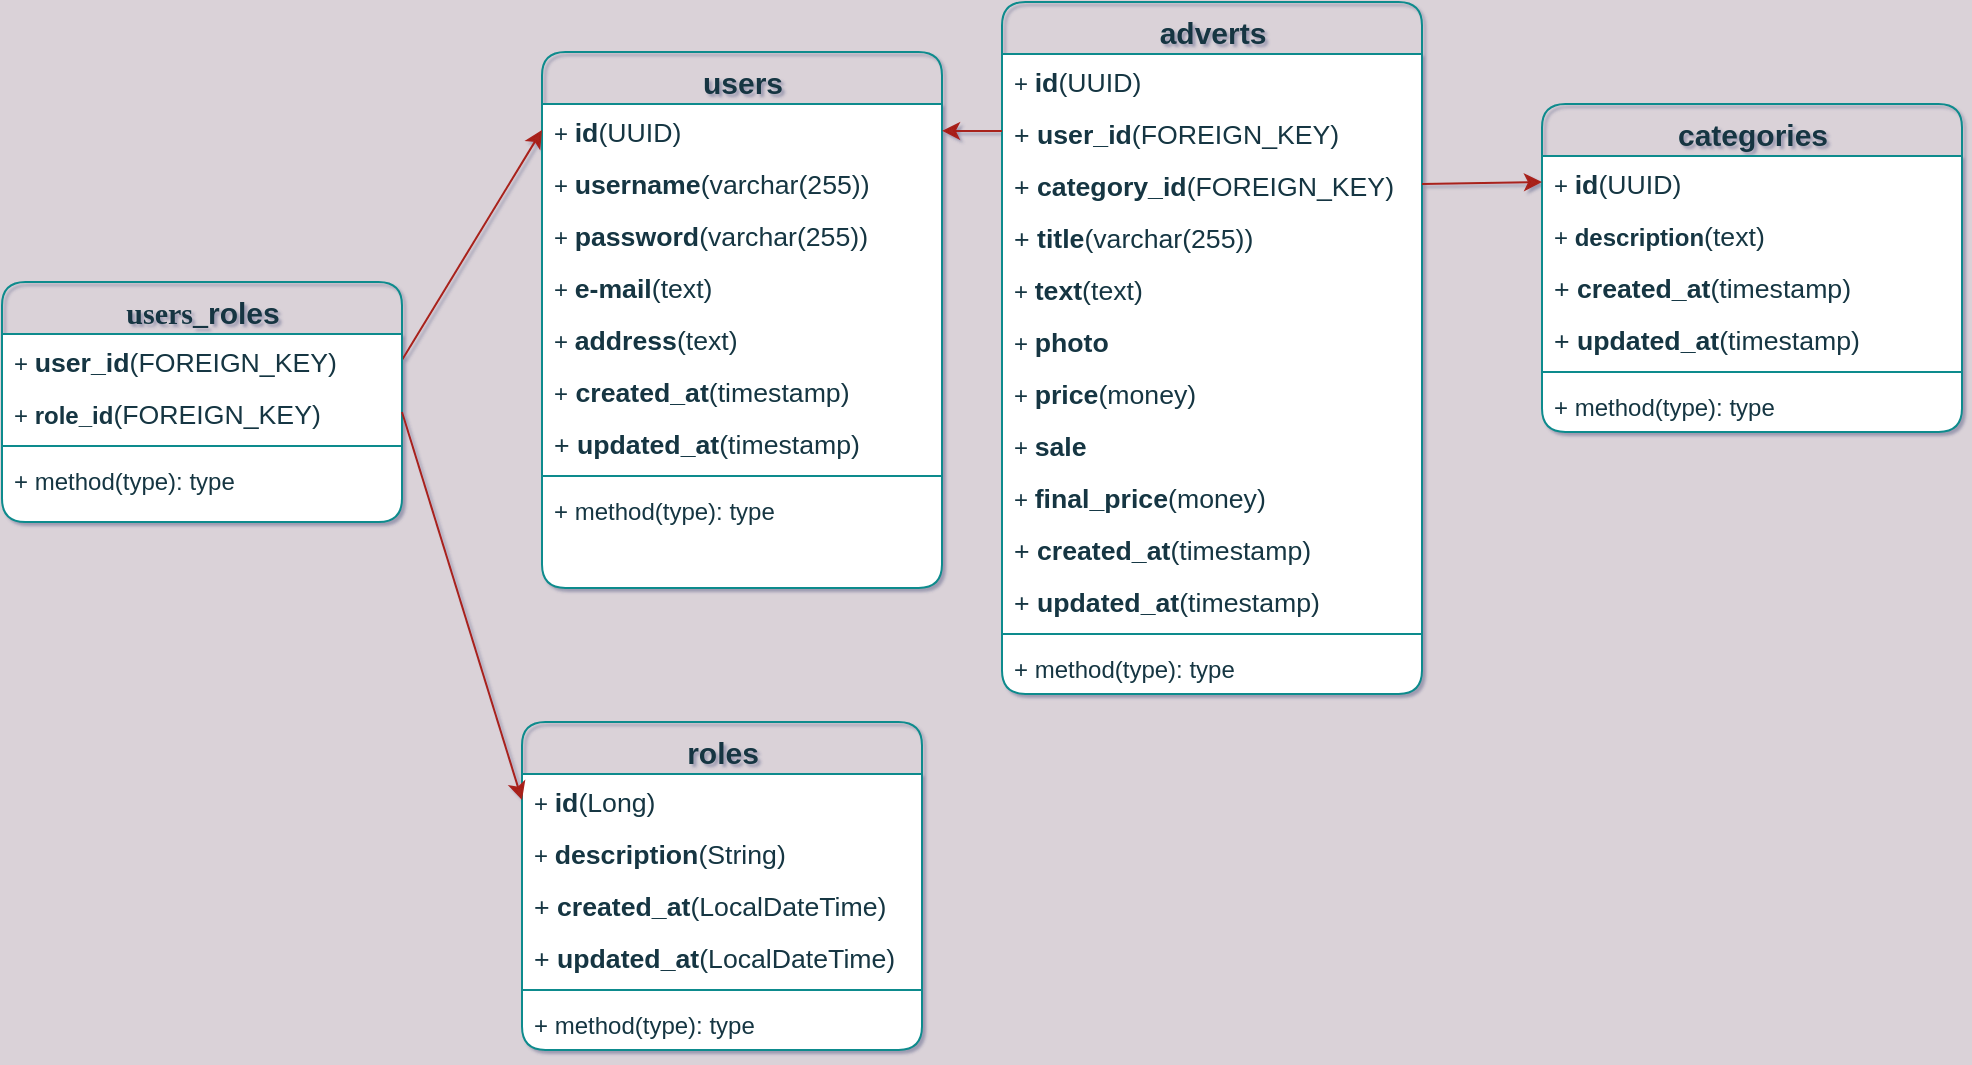 <mxfile version="20.2.8" type="github">
  <diagram name="Page-1" id="6133507b-19e7-1e82-6fc7-422aa6c4b21f">
    <mxGraphModel dx="1211" dy="758" grid="1" gridSize="10" guides="1" tooltips="1" connect="1" arrows="1" fold="1" page="1" pageScale="1" pageWidth="1100" pageHeight="850" background="#DAD2D8" math="0" shadow="1">
      <root>
        <mxCell id="0" />
        <mxCell id="1" parent="0" />
        <mxCell id="78961159f06e98e8-17" value="&lt;font size=&quot;1&quot;&gt;&lt;span data-sheets-userformat=&quot;{&amp;quot;2&amp;quot;:17021,&amp;quot;3&amp;quot;:{&amp;quot;1&amp;quot;:0},&amp;quot;5&amp;quot;:{&amp;quot;1&amp;quot;:[{&amp;quot;1&amp;quot;:2,&amp;quot;2&amp;quot;:0,&amp;quot;5&amp;quot;:{&amp;quot;1&amp;quot;:2,&amp;quot;2&amp;quot;:0}},{&amp;quot;1&amp;quot;:0,&amp;quot;2&amp;quot;:0,&amp;quot;3&amp;quot;:3},{&amp;quot;1&amp;quot;:1,&amp;quot;2&amp;quot;:0,&amp;quot;4&amp;quot;:1}]},&amp;quot;6&amp;quot;:{&amp;quot;1&amp;quot;:[{&amp;quot;1&amp;quot;:2,&amp;quot;2&amp;quot;:0,&amp;quot;5&amp;quot;:{&amp;quot;1&amp;quot;:2,&amp;quot;2&amp;quot;:0}},{&amp;quot;1&amp;quot;:0,&amp;quot;2&amp;quot;:0,&amp;quot;3&amp;quot;:3},{&amp;quot;1&amp;quot;:1,&amp;quot;2&amp;quot;:0,&amp;quot;4&amp;quot;:1}]},&amp;quot;7&amp;quot;:{&amp;quot;1&amp;quot;:[{&amp;quot;1&amp;quot;:2,&amp;quot;2&amp;quot;:0,&amp;quot;5&amp;quot;:{&amp;quot;1&amp;quot;:2,&amp;quot;2&amp;quot;:0}},{&amp;quot;1&amp;quot;:0,&amp;quot;2&amp;quot;:0,&amp;quot;3&amp;quot;:3},{&amp;quot;1&amp;quot;:1,&amp;quot;2&amp;quot;:0,&amp;quot;4&amp;quot;:1}]},&amp;quot;8&amp;quot;:{&amp;quot;1&amp;quot;:[{&amp;quot;1&amp;quot;:2,&amp;quot;2&amp;quot;:0,&amp;quot;5&amp;quot;:{&amp;quot;1&amp;quot;:2,&amp;quot;2&amp;quot;:0}},{&amp;quot;1&amp;quot;:0,&amp;quot;2&amp;quot;:0,&amp;quot;3&amp;quot;:3},{&amp;quot;1&amp;quot;:1,&amp;quot;2&amp;quot;:0,&amp;quot;4&amp;quot;:1}]},&amp;quot;9&amp;quot;:1,&amp;quot;12&amp;quot;:0,&amp;quot;17&amp;quot;:1}&quot; data-sheets-value=&quot;{&amp;quot;1&amp;quot;:2,&amp;quot;2&amp;quot;:&amp;quot;adverts&amp;quot;}&quot; style=&quot;font-family: Arial; font-weight: bold; font-style: normal; text-align: center; font-size: 15px;&quot;&gt;adverts&lt;/span&gt;&lt;/font&gt;" style="swimlane;html=1;fontStyle=1;align=center;verticalAlign=top;childLayout=stackLayout;horizontal=1;startSize=26;horizontalStack=0;resizeParent=1;resizeLast=0;collapsible=1;marginBottom=0;swimlaneFillColor=#ffffff;rounded=1;shadow=0;comic=0;labelBackgroundColor=none;strokeWidth=1;fillColor=none;fontFamily=Verdana;fontSize=12;strokeColor=#0F8B8D;fontColor=#143642;" parent="1" vertex="1">
          <mxGeometry x="530" y="40" width="210" height="346" as="geometry" />
        </mxCell>
        <mxCell id="78961159f06e98e8-23" value="&lt;div&gt;+ &lt;b&gt;&lt;span data-sheets-userformat=&quot;{&amp;quot;2&amp;quot;:637,&amp;quot;3&amp;quot;:{&amp;quot;1&amp;quot;:0},&amp;quot;5&amp;quot;:{&amp;quot;1&amp;quot;:[{&amp;quot;1&amp;quot;:2,&amp;quot;2&amp;quot;:0,&amp;quot;5&amp;quot;:{&amp;quot;1&amp;quot;:2,&amp;quot;2&amp;quot;:0}},{&amp;quot;1&amp;quot;:0,&amp;quot;2&amp;quot;:0,&amp;quot;3&amp;quot;:3},{&amp;quot;1&amp;quot;:1,&amp;quot;2&amp;quot;:0,&amp;quot;4&amp;quot;:1}]},&amp;quot;6&amp;quot;:{&amp;quot;1&amp;quot;:[{&amp;quot;1&amp;quot;:2,&amp;quot;2&amp;quot;:0,&amp;quot;5&amp;quot;:{&amp;quot;1&amp;quot;:2,&amp;quot;2&amp;quot;:0}},{&amp;quot;1&amp;quot;:0,&amp;quot;2&amp;quot;:0,&amp;quot;3&amp;quot;:3},{&amp;quot;1&amp;quot;:1,&amp;quot;2&amp;quot;:0,&amp;quot;4&amp;quot;:1}]},&amp;quot;7&amp;quot;:{&amp;quot;1&amp;quot;:[{&amp;quot;1&amp;quot;:2,&amp;quot;2&amp;quot;:0,&amp;quot;5&amp;quot;:{&amp;quot;1&amp;quot;:2,&amp;quot;2&amp;quot;:0}},{&amp;quot;1&amp;quot;:0,&amp;quot;2&amp;quot;:0,&amp;quot;3&amp;quot;:3},{&amp;quot;1&amp;quot;:1,&amp;quot;2&amp;quot;:0,&amp;quot;4&amp;quot;:1}]},&amp;quot;8&amp;quot;:{&amp;quot;1&amp;quot;:[{&amp;quot;1&amp;quot;:2,&amp;quot;2&amp;quot;:0,&amp;quot;5&amp;quot;:{&amp;quot;1&amp;quot;:2,&amp;quot;2&amp;quot;:0}},{&amp;quot;1&amp;quot;:0,&amp;quot;2&amp;quot;:0,&amp;quot;3&amp;quot;:3},{&amp;quot;1&amp;quot;:1,&amp;quot;2&amp;quot;:0,&amp;quot;4&amp;quot;:1}]},&amp;quot;9&amp;quot;:1,&amp;quot;12&amp;quot;:0}&quot; data-sheets-value=&quot;{&amp;quot;1&amp;quot;:2,&amp;quot;2&amp;quot;:&amp;quot;id&amp;quot;}&quot; style=&quot;font-size:10pt;font-family:Arial;font-style:normal;text-align:center;&quot;&gt;id&lt;/span&gt;&lt;/b&gt;&lt;span data-sheets-userformat=&quot;{&amp;quot;2&amp;quot;:639,&amp;quot;3&amp;quot;:{&amp;quot;1&amp;quot;:0},&amp;quot;4&amp;quot;:{&amp;quot;1&amp;quot;:2,&amp;quot;2&amp;quot;:10470888},&amp;quot;5&amp;quot;:{&amp;quot;1&amp;quot;:[{&amp;quot;1&amp;quot;:2,&amp;quot;2&amp;quot;:0,&amp;quot;5&amp;quot;:{&amp;quot;1&amp;quot;:2,&amp;quot;2&amp;quot;:0}},{&amp;quot;1&amp;quot;:0,&amp;quot;2&amp;quot;:0,&amp;quot;3&amp;quot;:3},{&amp;quot;1&amp;quot;:1,&amp;quot;2&amp;quot;:0,&amp;quot;4&amp;quot;:1}]},&amp;quot;6&amp;quot;:{&amp;quot;1&amp;quot;:[{&amp;quot;1&amp;quot;:2,&amp;quot;2&amp;quot;:0,&amp;quot;5&amp;quot;:{&amp;quot;1&amp;quot;:2,&amp;quot;2&amp;quot;:0}},{&amp;quot;1&amp;quot;:0,&amp;quot;2&amp;quot;:0,&amp;quot;3&amp;quot;:3},{&amp;quot;1&amp;quot;:1,&amp;quot;2&amp;quot;:0,&amp;quot;4&amp;quot;:1}]},&amp;quot;7&amp;quot;:{&amp;quot;1&amp;quot;:[{&amp;quot;1&amp;quot;:2,&amp;quot;2&amp;quot;:0,&amp;quot;5&amp;quot;:{&amp;quot;1&amp;quot;:2,&amp;quot;2&amp;quot;:0}},{&amp;quot;1&amp;quot;:0,&amp;quot;2&amp;quot;:0,&amp;quot;3&amp;quot;:3},{&amp;quot;1&amp;quot;:1,&amp;quot;2&amp;quot;:0,&amp;quot;4&amp;quot;:1}]},&amp;quot;8&amp;quot;:{&amp;quot;1&amp;quot;:[{&amp;quot;1&amp;quot;:2,&amp;quot;2&amp;quot;:0,&amp;quot;5&amp;quot;:{&amp;quot;1&amp;quot;:2,&amp;quot;2&amp;quot;:0}},{&amp;quot;1&amp;quot;:0,&amp;quot;2&amp;quot;:0,&amp;quot;3&amp;quot;:3},{&amp;quot;1&amp;quot;:1,&amp;quot;2&amp;quot;:0,&amp;quot;4&amp;quot;:1}]},&amp;quot;9&amp;quot;:1,&amp;quot;12&amp;quot;:0}&quot; data-sheets-value=&quot;{&amp;quot;1&amp;quot;:2,&amp;quot;2&amp;quot;:&amp;quot;id&amp;quot;}&quot; style=&quot;font-size:10pt;font-family:Arial;font-style:normal;text-align:center;&quot;&gt;(UUID)&lt;/span&gt;&lt;/div&gt;" style="text;html=1;strokeColor=none;fillColor=none;align=left;verticalAlign=top;spacingLeft=4;spacingRight=4;whiteSpace=wrap;overflow=hidden;rotatable=0;points=[[0,0.5],[1,0.5]];portConstraint=eastwest;rounded=1;fontColor=#143642;" parent="78961159f06e98e8-17" vertex="1">
          <mxGeometry y="26" width="210" height="26" as="geometry" />
        </mxCell>
        <mxCell id="78961159f06e98e8-24" value="&lt;span data-sheets-userformat=&quot;{&amp;quot;2&amp;quot;:639,&amp;quot;3&amp;quot;:{&amp;quot;1&amp;quot;:0},&amp;quot;4&amp;quot;:{&amp;quot;1&amp;quot;:2,&amp;quot;2&amp;quot;:16770457},&amp;quot;5&amp;quot;:{&amp;quot;1&amp;quot;:[{&amp;quot;1&amp;quot;:2,&amp;quot;2&amp;quot;:0,&amp;quot;5&amp;quot;:{&amp;quot;1&amp;quot;:2,&amp;quot;2&amp;quot;:0}},{&amp;quot;1&amp;quot;:0,&amp;quot;2&amp;quot;:0,&amp;quot;3&amp;quot;:3},{&amp;quot;1&amp;quot;:1,&amp;quot;2&amp;quot;:0,&amp;quot;4&amp;quot;:1}]},&amp;quot;6&amp;quot;:{&amp;quot;1&amp;quot;:[{&amp;quot;1&amp;quot;:2,&amp;quot;2&amp;quot;:0,&amp;quot;5&amp;quot;:{&amp;quot;1&amp;quot;:2,&amp;quot;2&amp;quot;:0}},{&amp;quot;1&amp;quot;:0,&amp;quot;2&amp;quot;:0,&amp;quot;3&amp;quot;:3},{&amp;quot;1&amp;quot;:1,&amp;quot;2&amp;quot;:0,&amp;quot;4&amp;quot;:1}]},&amp;quot;7&amp;quot;:{&amp;quot;1&amp;quot;:[{&amp;quot;1&amp;quot;:2,&amp;quot;2&amp;quot;:0,&amp;quot;5&amp;quot;:{&amp;quot;1&amp;quot;:2,&amp;quot;2&amp;quot;:0}},{&amp;quot;1&amp;quot;:0,&amp;quot;2&amp;quot;:0,&amp;quot;3&amp;quot;:3},{&amp;quot;1&amp;quot;:1,&amp;quot;2&amp;quot;:0,&amp;quot;4&amp;quot;:1}]},&amp;quot;8&amp;quot;:{&amp;quot;1&amp;quot;:[{&amp;quot;1&amp;quot;:2,&amp;quot;2&amp;quot;:0,&amp;quot;5&amp;quot;:{&amp;quot;1&amp;quot;:2,&amp;quot;2&amp;quot;:0}},{&amp;quot;1&amp;quot;:0,&amp;quot;2&amp;quot;:0,&amp;quot;3&amp;quot;:3},{&amp;quot;1&amp;quot;:1,&amp;quot;2&amp;quot;:0,&amp;quot;4&amp;quot;:1}]},&amp;quot;9&amp;quot;:1,&amp;quot;12&amp;quot;:0}&quot; data-sheets-value=&quot;{&amp;quot;1&amp;quot;:2,&amp;quot;2&amp;quot;:&amp;quot;user_id&amp;quot;}&quot; style=&quot;font-size:10pt;font-family:Arial;font-style:normal;text-align:center;&quot;&gt;+ &lt;b&gt;user_id&lt;/b&gt;&lt;/span&gt;&lt;span data-sheets-userformat=&quot;{&amp;quot;2&amp;quot;:639,&amp;quot;3&amp;quot;:{&amp;quot;1&amp;quot;:0},&amp;quot;4&amp;quot;:{&amp;quot;1&amp;quot;:2,&amp;quot;2&amp;quot;:10470888},&amp;quot;5&amp;quot;:{&amp;quot;1&amp;quot;:[{&amp;quot;1&amp;quot;:2,&amp;quot;2&amp;quot;:0,&amp;quot;5&amp;quot;:{&amp;quot;1&amp;quot;:2,&amp;quot;2&amp;quot;:0}},{&amp;quot;1&amp;quot;:0,&amp;quot;2&amp;quot;:0,&amp;quot;3&amp;quot;:3},{&amp;quot;1&amp;quot;:1,&amp;quot;2&amp;quot;:0,&amp;quot;4&amp;quot;:1}]},&amp;quot;6&amp;quot;:{&amp;quot;1&amp;quot;:[{&amp;quot;1&amp;quot;:2,&amp;quot;2&amp;quot;:0,&amp;quot;5&amp;quot;:{&amp;quot;1&amp;quot;:2,&amp;quot;2&amp;quot;:0}},{&amp;quot;1&amp;quot;:0,&amp;quot;2&amp;quot;:0,&amp;quot;3&amp;quot;:3},{&amp;quot;1&amp;quot;:1,&amp;quot;2&amp;quot;:0,&amp;quot;4&amp;quot;:1}]},&amp;quot;7&amp;quot;:{&amp;quot;1&amp;quot;:[{&amp;quot;1&amp;quot;:2,&amp;quot;2&amp;quot;:0,&amp;quot;5&amp;quot;:{&amp;quot;1&amp;quot;:2,&amp;quot;2&amp;quot;:0}},{&amp;quot;1&amp;quot;:0,&amp;quot;2&amp;quot;:0,&amp;quot;3&amp;quot;:3},{&amp;quot;1&amp;quot;:1,&amp;quot;2&amp;quot;:0,&amp;quot;4&amp;quot;:1}]},&amp;quot;8&amp;quot;:{&amp;quot;1&amp;quot;:[{&amp;quot;1&amp;quot;:2,&amp;quot;2&amp;quot;:0,&amp;quot;5&amp;quot;:{&amp;quot;1&amp;quot;:2,&amp;quot;2&amp;quot;:0}},{&amp;quot;1&amp;quot;:0,&amp;quot;2&amp;quot;:0,&amp;quot;3&amp;quot;:3},{&amp;quot;1&amp;quot;:1,&amp;quot;2&amp;quot;:0,&amp;quot;4&amp;quot;:1}]},&amp;quot;9&amp;quot;:1,&amp;quot;12&amp;quot;:0}&quot; data-sheets-value=&quot;{&amp;quot;1&amp;quot;:2,&amp;quot;2&amp;quot;:&amp;quot;role_id&amp;quot;}&quot; style=&quot;font-size:10pt;font-family:Arial;font-style:normal;text-align:center;&quot;&gt;(FOREIGN_KEY)&lt;/span&gt;" style="text;html=1;strokeColor=none;fillColor=none;align=left;verticalAlign=top;spacingLeft=4;spacingRight=4;whiteSpace=wrap;overflow=hidden;rotatable=0;points=[[0,0.5],[1,0.5]];portConstraint=eastwest;rounded=1;fontColor=#143642;" parent="78961159f06e98e8-17" vertex="1">
          <mxGeometry y="52" width="210" height="26" as="geometry" />
        </mxCell>
        <mxCell id="qC9f3oEpLLMvpmg1krxZ-2" value="&lt;div&gt;&lt;span data-sheets-userformat=&quot;{&amp;quot;2&amp;quot;:639,&amp;quot;3&amp;quot;:{&amp;quot;1&amp;quot;:0},&amp;quot;4&amp;quot;:{&amp;quot;1&amp;quot;:2,&amp;quot;2&amp;quot;:9684093},&amp;quot;5&amp;quot;:{&amp;quot;1&amp;quot;:[{&amp;quot;1&amp;quot;:2,&amp;quot;2&amp;quot;:0,&amp;quot;5&amp;quot;:{&amp;quot;1&amp;quot;:2,&amp;quot;2&amp;quot;:0}},{&amp;quot;1&amp;quot;:0,&amp;quot;2&amp;quot;:0,&amp;quot;3&amp;quot;:3},{&amp;quot;1&amp;quot;:1,&amp;quot;2&amp;quot;:0,&amp;quot;4&amp;quot;:1}]},&amp;quot;6&amp;quot;:{&amp;quot;1&amp;quot;:[{&amp;quot;1&amp;quot;:2,&amp;quot;2&amp;quot;:0,&amp;quot;5&amp;quot;:{&amp;quot;1&amp;quot;:2,&amp;quot;2&amp;quot;:0}},{&amp;quot;1&amp;quot;:0,&amp;quot;2&amp;quot;:0,&amp;quot;3&amp;quot;:3},{&amp;quot;1&amp;quot;:1,&amp;quot;2&amp;quot;:0,&amp;quot;4&amp;quot;:1}]},&amp;quot;7&amp;quot;:{&amp;quot;1&amp;quot;:[{&amp;quot;1&amp;quot;:2,&amp;quot;2&amp;quot;:0,&amp;quot;5&amp;quot;:{&amp;quot;1&amp;quot;:2,&amp;quot;2&amp;quot;:0}},{&amp;quot;1&amp;quot;:0,&amp;quot;2&amp;quot;:0,&amp;quot;3&amp;quot;:3},{&amp;quot;1&amp;quot;:1,&amp;quot;2&amp;quot;:0,&amp;quot;4&amp;quot;:1}]},&amp;quot;8&amp;quot;:{&amp;quot;1&amp;quot;:[{&amp;quot;1&amp;quot;:2,&amp;quot;2&amp;quot;:0,&amp;quot;5&amp;quot;:{&amp;quot;1&amp;quot;:2,&amp;quot;2&amp;quot;:0}},{&amp;quot;1&amp;quot;:0,&amp;quot;2&amp;quot;:0,&amp;quot;3&amp;quot;:3},{&amp;quot;1&amp;quot;:1,&amp;quot;2&amp;quot;:0,&amp;quot;4&amp;quot;:1}]},&amp;quot;9&amp;quot;:1,&amp;quot;12&amp;quot;:0}&quot; data-sheets-value=&quot;{&amp;quot;1&amp;quot;:2,&amp;quot;2&amp;quot;:&amp;quot;category_id&amp;quot;}&quot; style=&quot;font-size:10pt;font-family:Arial;font-style:normal;text-align:center;&quot;&gt;+ &lt;b&gt;category_id&lt;/b&gt;&lt;/span&gt;&lt;span data-sheets-userformat=&quot;{&amp;quot;2&amp;quot;:639,&amp;quot;3&amp;quot;:{&amp;quot;1&amp;quot;:0},&amp;quot;4&amp;quot;:{&amp;quot;1&amp;quot;:2,&amp;quot;2&amp;quot;:10470888},&amp;quot;5&amp;quot;:{&amp;quot;1&amp;quot;:[{&amp;quot;1&amp;quot;:2,&amp;quot;2&amp;quot;:0,&amp;quot;5&amp;quot;:{&amp;quot;1&amp;quot;:2,&amp;quot;2&amp;quot;:0}},{&amp;quot;1&amp;quot;:0,&amp;quot;2&amp;quot;:0,&amp;quot;3&amp;quot;:3},{&amp;quot;1&amp;quot;:1,&amp;quot;2&amp;quot;:0,&amp;quot;4&amp;quot;:1}]},&amp;quot;6&amp;quot;:{&amp;quot;1&amp;quot;:[{&amp;quot;1&amp;quot;:2,&amp;quot;2&amp;quot;:0,&amp;quot;5&amp;quot;:{&amp;quot;1&amp;quot;:2,&amp;quot;2&amp;quot;:0}},{&amp;quot;1&amp;quot;:0,&amp;quot;2&amp;quot;:0,&amp;quot;3&amp;quot;:3},{&amp;quot;1&amp;quot;:1,&amp;quot;2&amp;quot;:0,&amp;quot;4&amp;quot;:1}]},&amp;quot;7&amp;quot;:{&amp;quot;1&amp;quot;:[{&amp;quot;1&amp;quot;:2,&amp;quot;2&amp;quot;:0,&amp;quot;5&amp;quot;:{&amp;quot;1&amp;quot;:2,&amp;quot;2&amp;quot;:0}},{&amp;quot;1&amp;quot;:0,&amp;quot;2&amp;quot;:0,&amp;quot;3&amp;quot;:3},{&amp;quot;1&amp;quot;:1,&amp;quot;2&amp;quot;:0,&amp;quot;4&amp;quot;:1}]},&amp;quot;8&amp;quot;:{&amp;quot;1&amp;quot;:[{&amp;quot;1&amp;quot;:2,&amp;quot;2&amp;quot;:0,&amp;quot;5&amp;quot;:{&amp;quot;1&amp;quot;:2,&amp;quot;2&amp;quot;:0}},{&amp;quot;1&amp;quot;:0,&amp;quot;2&amp;quot;:0,&amp;quot;3&amp;quot;:3},{&amp;quot;1&amp;quot;:1,&amp;quot;2&amp;quot;:0,&amp;quot;4&amp;quot;:1}]},&amp;quot;9&amp;quot;:1,&amp;quot;12&amp;quot;:0}&quot; data-sheets-value=&quot;{&amp;quot;1&amp;quot;:2,&amp;quot;2&amp;quot;:&amp;quot;role_id&amp;quot;}&quot; style=&quot;font-size:10pt;font-family:Arial;font-style:normal;text-align:center;&quot;&gt;(FOREIGN_KEY)&lt;/span&gt;&lt;/div&gt;&lt;div&gt;&lt;span data-sheets-userformat=&quot;{&amp;quot;2&amp;quot;:639,&amp;quot;3&amp;quot;:{&amp;quot;1&amp;quot;:0},&amp;quot;4&amp;quot;:{&amp;quot;1&amp;quot;:2,&amp;quot;2&amp;quot;:10470888},&amp;quot;5&amp;quot;:{&amp;quot;1&amp;quot;:[{&amp;quot;1&amp;quot;:2,&amp;quot;2&amp;quot;:0,&amp;quot;5&amp;quot;:{&amp;quot;1&amp;quot;:2,&amp;quot;2&amp;quot;:0}},{&amp;quot;1&amp;quot;:0,&amp;quot;2&amp;quot;:0,&amp;quot;3&amp;quot;:3},{&amp;quot;1&amp;quot;:1,&amp;quot;2&amp;quot;:0,&amp;quot;4&amp;quot;:1}]},&amp;quot;6&amp;quot;:{&amp;quot;1&amp;quot;:[{&amp;quot;1&amp;quot;:2,&amp;quot;2&amp;quot;:0,&amp;quot;5&amp;quot;:{&amp;quot;1&amp;quot;:2,&amp;quot;2&amp;quot;:0}},{&amp;quot;1&amp;quot;:0,&amp;quot;2&amp;quot;:0,&amp;quot;3&amp;quot;:3},{&amp;quot;1&amp;quot;:1,&amp;quot;2&amp;quot;:0,&amp;quot;4&amp;quot;:1}]},&amp;quot;7&amp;quot;:{&amp;quot;1&amp;quot;:[{&amp;quot;1&amp;quot;:2,&amp;quot;2&amp;quot;:0,&amp;quot;5&amp;quot;:{&amp;quot;1&amp;quot;:2,&amp;quot;2&amp;quot;:0}},{&amp;quot;1&amp;quot;:0,&amp;quot;2&amp;quot;:0,&amp;quot;3&amp;quot;:3},{&amp;quot;1&amp;quot;:1,&amp;quot;2&amp;quot;:0,&amp;quot;4&amp;quot;:1}]},&amp;quot;8&amp;quot;:{&amp;quot;1&amp;quot;:[{&amp;quot;1&amp;quot;:2,&amp;quot;2&amp;quot;:0,&amp;quot;5&amp;quot;:{&amp;quot;1&amp;quot;:2,&amp;quot;2&amp;quot;:0}},{&amp;quot;1&amp;quot;:0,&amp;quot;2&amp;quot;:0,&amp;quot;3&amp;quot;:3},{&amp;quot;1&amp;quot;:1,&amp;quot;2&amp;quot;:0,&amp;quot;4&amp;quot;:1}]},&amp;quot;9&amp;quot;:1,&amp;quot;12&amp;quot;:0}&quot; data-sheets-value=&quot;{&amp;quot;1&amp;quot;:2,&amp;quot;2&amp;quot;:&amp;quot;role_id&amp;quot;}&quot; style=&quot;font-size:10pt;font-family:Arial;font-style:normal;text-align:center;&quot;&gt;&lt;br&gt;&lt;/span&gt;&lt;/div&gt;" style="text;html=1;strokeColor=none;fillColor=none;align=left;verticalAlign=top;spacingLeft=4;spacingRight=4;whiteSpace=wrap;overflow=hidden;rotatable=0;points=[[0,0.5],[1,0.5]];portConstraint=eastwest;rounded=1;fontColor=#143642;" parent="78961159f06e98e8-17" vertex="1">
          <mxGeometry y="78" width="210" height="26" as="geometry" />
        </mxCell>
        <mxCell id="qC9f3oEpLLMvpmg1krxZ-3" value="&lt;span data-sheets-userformat=&quot;{&amp;quot;2&amp;quot;:637,&amp;quot;3&amp;quot;:{&amp;quot;1&amp;quot;:0},&amp;quot;5&amp;quot;:{&amp;quot;1&amp;quot;:[{&amp;quot;1&amp;quot;:2,&amp;quot;2&amp;quot;:0,&amp;quot;5&amp;quot;:{&amp;quot;1&amp;quot;:2,&amp;quot;2&amp;quot;:0}},{&amp;quot;1&amp;quot;:0,&amp;quot;2&amp;quot;:0,&amp;quot;3&amp;quot;:3},{&amp;quot;1&amp;quot;:1,&amp;quot;2&amp;quot;:0,&amp;quot;4&amp;quot;:1}]},&amp;quot;6&amp;quot;:{&amp;quot;1&amp;quot;:[{&amp;quot;1&amp;quot;:2,&amp;quot;2&amp;quot;:0,&amp;quot;5&amp;quot;:{&amp;quot;1&amp;quot;:2,&amp;quot;2&amp;quot;:0}},{&amp;quot;1&amp;quot;:0,&amp;quot;2&amp;quot;:0,&amp;quot;3&amp;quot;:3},{&amp;quot;1&amp;quot;:1,&amp;quot;2&amp;quot;:0,&amp;quot;4&amp;quot;:1}]},&amp;quot;7&amp;quot;:{&amp;quot;1&amp;quot;:[{&amp;quot;1&amp;quot;:2,&amp;quot;2&amp;quot;:0,&amp;quot;5&amp;quot;:{&amp;quot;1&amp;quot;:2,&amp;quot;2&amp;quot;:0}},{&amp;quot;1&amp;quot;:0,&amp;quot;2&amp;quot;:0,&amp;quot;3&amp;quot;:3},{&amp;quot;1&amp;quot;:1,&amp;quot;2&amp;quot;:0,&amp;quot;4&amp;quot;:1}]},&amp;quot;8&amp;quot;:{&amp;quot;1&amp;quot;:[{&amp;quot;1&amp;quot;:2,&amp;quot;2&amp;quot;:0,&amp;quot;5&amp;quot;:{&amp;quot;1&amp;quot;:2,&amp;quot;2&amp;quot;:0}},{&amp;quot;1&amp;quot;:0,&amp;quot;2&amp;quot;:0,&amp;quot;3&amp;quot;:3},{&amp;quot;1&amp;quot;:1,&amp;quot;2&amp;quot;:0,&amp;quot;4&amp;quot;:1}]},&amp;quot;9&amp;quot;:1,&amp;quot;12&amp;quot;:0}&quot; data-sheets-value=&quot;{&amp;quot;1&amp;quot;:2,&amp;quot;2&amp;quot;:&amp;quot;title&amp;quot;}&quot; style=&quot;font-size:10pt;font-family:Arial;font-style:normal;text-align:center;&quot;&gt;+ &lt;b&gt;title&lt;/b&gt;&lt;/span&gt;&lt;span data-sheets-userformat=&quot;{&amp;quot;2&amp;quot;:637,&amp;quot;3&amp;quot;:{&amp;quot;1&amp;quot;:0},&amp;quot;5&amp;quot;:{&amp;quot;1&amp;quot;:[{&amp;quot;1&amp;quot;:2,&amp;quot;2&amp;quot;:0,&amp;quot;5&amp;quot;:{&amp;quot;1&amp;quot;:2,&amp;quot;2&amp;quot;:0}},{&amp;quot;1&amp;quot;:0,&amp;quot;2&amp;quot;:0,&amp;quot;3&amp;quot;:3},{&amp;quot;1&amp;quot;:1,&amp;quot;2&amp;quot;:0,&amp;quot;4&amp;quot;:1}]},&amp;quot;6&amp;quot;:{&amp;quot;1&amp;quot;:[{&amp;quot;1&amp;quot;:2,&amp;quot;2&amp;quot;:0,&amp;quot;5&amp;quot;:{&amp;quot;1&amp;quot;:2,&amp;quot;2&amp;quot;:0}},{&amp;quot;1&amp;quot;:0,&amp;quot;2&amp;quot;:0,&amp;quot;3&amp;quot;:3},{&amp;quot;1&amp;quot;:1,&amp;quot;2&amp;quot;:0,&amp;quot;4&amp;quot;:1}]},&amp;quot;7&amp;quot;:{&amp;quot;1&amp;quot;:[{&amp;quot;1&amp;quot;:2,&amp;quot;2&amp;quot;:0,&amp;quot;5&amp;quot;:{&amp;quot;1&amp;quot;:2,&amp;quot;2&amp;quot;:0}},{&amp;quot;1&amp;quot;:0,&amp;quot;2&amp;quot;:0,&amp;quot;3&amp;quot;:3},{&amp;quot;1&amp;quot;:1,&amp;quot;2&amp;quot;:0,&amp;quot;4&amp;quot;:1}]},&amp;quot;8&amp;quot;:{&amp;quot;1&amp;quot;:[{&amp;quot;1&amp;quot;:2,&amp;quot;2&amp;quot;:0,&amp;quot;5&amp;quot;:{&amp;quot;1&amp;quot;:2,&amp;quot;2&amp;quot;:0}},{&amp;quot;1&amp;quot;:0,&amp;quot;2&amp;quot;:0,&amp;quot;3&amp;quot;:3},{&amp;quot;1&amp;quot;:1,&amp;quot;2&amp;quot;:0,&amp;quot;4&amp;quot;:1}]},&amp;quot;9&amp;quot;:1,&amp;quot;12&amp;quot;:0}&quot; data-sheets-value=&quot;{&amp;quot;1&amp;quot;:2,&amp;quot;2&amp;quot;:&amp;quot;title&amp;quot;}&quot; style=&quot;font-size:10pt;font-family:Arial;font-style:normal;text-align:center;&quot;&gt;(varchar(255))&lt;/span&gt;" style="text;html=1;strokeColor=none;fillColor=none;align=left;verticalAlign=top;spacingLeft=4;spacingRight=4;whiteSpace=wrap;overflow=hidden;rotatable=0;points=[[0,0.5],[1,0.5]];portConstraint=eastwest;rounded=1;fontColor=#143642;" parent="78961159f06e98e8-17" vertex="1">
          <mxGeometry y="104" width="210" height="26" as="geometry" />
        </mxCell>
        <mxCell id="qC9f3oEpLLMvpmg1krxZ-5" value="+ &lt;b&gt;&lt;span data-sheets-userformat=&quot;{&amp;quot;2&amp;quot;:637,&amp;quot;3&amp;quot;:{&amp;quot;1&amp;quot;:0},&amp;quot;5&amp;quot;:{&amp;quot;1&amp;quot;:[{&amp;quot;1&amp;quot;:2,&amp;quot;2&amp;quot;:0,&amp;quot;5&amp;quot;:{&amp;quot;1&amp;quot;:2,&amp;quot;2&amp;quot;:0}},{&amp;quot;1&amp;quot;:0,&amp;quot;2&amp;quot;:0,&amp;quot;3&amp;quot;:3},{&amp;quot;1&amp;quot;:1,&amp;quot;2&amp;quot;:0,&amp;quot;4&amp;quot;:1}]},&amp;quot;6&amp;quot;:{&amp;quot;1&amp;quot;:[{&amp;quot;1&amp;quot;:2,&amp;quot;2&amp;quot;:0,&amp;quot;5&amp;quot;:{&amp;quot;1&amp;quot;:2,&amp;quot;2&amp;quot;:0}},{&amp;quot;1&amp;quot;:0,&amp;quot;2&amp;quot;:0,&amp;quot;3&amp;quot;:3},{&amp;quot;1&amp;quot;:1,&amp;quot;2&amp;quot;:0,&amp;quot;4&amp;quot;:1}]},&amp;quot;7&amp;quot;:{&amp;quot;1&amp;quot;:[{&amp;quot;1&amp;quot;:2,&amp;quot;2&amp;quot;:0,&amp;quot;5&amp;quot;:{&amp;quot;1&amp;quot;:2,&amp;quot;2&amp;quot;:0}},{&amp;quot;1&amp;quot;:0,&amp;quot;2&amp;quot;:0,&amp;quot;3&amp;quot;:3},{&amp;quot;1&amp;quot;:1,&amp;quot;2&amp;quot;:0,&amp;quot;4&amp;quot;:1}]},&amp;quot;8&amp;quot;:{&amp;quot;1&amp;quot;:[{&amp;quot;1&amp;quot;:2,&amp;quot;2&amp;quot;:0,&amp;quot;5&amp;quot;:{&amp;quot;1&amp;quot;:2,&amp;quot;2&amp;quot;:0}},{&amp;quot;1&amp;quot;:0,&amp;quot;2&amp;quot;:0,&amp;quot;3&amp;quot;:3},{&amp;quot;1&amp;quot;:1,&amp;quot;2&amp;quot;:0,&amp;quot;4&amp;quot;:1}]},&amp;quot;9&amp;quot;:1,&amp;quot;12&amp;quot;:0}&quot; data-sheets-value=&quot;{&amp;quot;1&amp;quot;:2,&amp;quot;2&amp;quot;:&amp;quot;text&amp;quot;}&quot; style=&quot;font-size:10pt;font-family:Arial;font-style:normal;text-align:center;&quot;&gt;text&lt;/span&gt;&lt;/b&gt;&lt;span data-sheets-userformat=&quot;{&amp;quot;2&amp;quot;:637,&amp;quot;3&amp;quot;:{&amp;quot;1&amp;quot;:0},&amp;quot;5&amp;quot;:{&amp;quot;1&amp;quot;:[{&amp;quot;1&amp;quot;:2,&amp;quot;2&amp;quot;:0,&amp;quot;5&amp;quot;:{&amp;quot;1&amp;quot;:2,&amp;quot;2&amp;quot;:0}},{&amp;quot;1&amp;quot;:0,&amp;quot;2&amp;quot;:0,&amp;quot;3&amp;quot;:3},{&amp;quot;1&amp;quot;:1,&amp;quot;2&amp;quot;:0,&amp;quot;4&amp;quot;:1}]},&amp;quot;6&amp;quot;:{&amp;quot;1&amp;quot;:[{&amp;quot;1&amp;quot;:2,&amp;quot;2&amp;quot;:0,&amp;quot;5&amp;quot;:{&amp;quot;1&amp;quot;:2,&amp;quot;2&amp;quot;:0}},{&amp;quot;1&amp;quot;:0,&amp;quot;2&amp;quot;:0,&amp;quot;3&amp;quot;:3},{&amp;quot;1&amp;quot;:1,&amp;quot;2&amp;quot;:0,&amp;quot;4&amp;quot;:1}]},&amp;quot;7&amp;quot;:{&amp;quot;1&amp;quot;:[{&amp;quot;1&amp;quot;:2,&amp;quot;2&amp;quot;:0,&amp;quot;5&amp;quot;:{&amp;quot;1&amp;quot;:2,&amp;quot;2&amp;quot;:0}},{&amp;quot;1&amp;quot;:0,&amp;quot;2&amp;quot;:0,&amp;quot;3&amp;quot;:3},{&amp;quot;1&amp;quot;:1,&amp;quot;2&amp;quot;:0,&amp;quot;4&amp;quot;:1}]},&amp;quot;8&amp;quot;:{&amp;quot;1&amp;quot;:[{&amp;quot;1&amp;quot;:2,&amp;quot;2&amp;quot;:0,&amp;quot;5&amp;quot;:{&amp;quot;1&amp;quot;:2,&amp;quot;2&amp;quot;:0}},{&amp;quot;1&amp;quot;:0,&amp;quot;2&amp;quot;:0,&amp;quot;3&amp;quot;:3},{&amp;quot;1&amp;quot;:1,&amp;quot;2&amp;quot;:0,&amp;quot;4&amp;quot;:1}]},&amp;quot;9&amp;quot;:1,&amp;quot;12&amp;quot;:0}&quot; data-sheets-value=&quot;{&amp;quot;1&amp;quot;:2,&amp;quot;2&amp;quot;:&amp;quot;title&amp;quot;}&quot; style=&quot;font-size:10pt;font-family:Arial;font-style:normal;text-align:center;&quot;&gt;(text)&lt;/span&gt;" style="text;html=1;strokeColor=none;fillColor=none;align=left;verticalAlign=top;spacingLeft=4;spacingRight=4;whiteSpace=wrap;overflow=hidden;rotatable=0;points=[[0,0.5],[1,0.5]];portConstraint=eastwest;rounded=1;fontColor=#143642;" parent="78961159f06e98e8-17" vertex="1">
          <mxGeometry y="130" width="210" height="26" as="geometry" />
        </mxCell>
        <mxCell id="qC9f3oEpLLMvpmg1krxZ-1" value="+ &lt;span data-sheets-userformat=&quot;{&amp;quot;2&amp;quot;:637,&amp;quot;3&amp;quot;:{&amp;quot;1&amp;quot;:0},&amp;quot;5&amp;quot;:{&amp;quot;1&amp;quot;:[{&amp;quot;1&amp;quot;:2,&amp;quot;2&amp;quot;:0,&amp;quot;5&amp;quot;:{&amp;quot;1&amp;quot;:2,&amp;quot;2&amp;quot;:0}},{&amp;quot;1&amp;quot;:0,&amp;quot;2&amp;quot;:0,&amp;quot;3&amp;quot;:3},{&amp;quot;1&amp;quot;:1,&amp;quot;2&amp;quot;:0,&amp;quot;4&amp;quot;:1}]},&amp;quot;6&amp;quot;:{&amp;quot;1&amp;quot;:[{&amp;quot;1&amp;quot;:2,&amp;quot;2&amp;quot;:0,&amp;quot;5&amp;quot;:{&amp;quot;1&amp;quot;:2,&amp;quot;2&amp;quot;:0}},{&amp;quot;1&amp;quot;:0,&amp;quot;2&amp;quot;:0,&amp;quot;3&amp;quot;:3},{&amp;quot;1&amp;quot;:1,&amp;quot;2&amp;quot;:0,&amp;quot;4&amp;quot;:1}]},&amp;quot;7&amp;quot;:{&amp;quot;1&amp;quot;:[{&amp;quot;1&amp;quot;:2,&amp;quot;2&amp;quot;:0,&amp;quot;5&amp;quot;:{&amp;quot;1&amp;quot;:2,&amp;quot;2&amp;quot;:0}},{&amp;quot;1&amp;quot;:0,&amp;quot;2&amp;quot;:0,&amp;quot;3&amp;quot;:3},{&amp;quot;1&amp;quot;:1,&amp;quot;2&amp;quot;:0,&amp;quot;4&amp;quot;:1}]},&amp;quot;8&amp;quot;:{&amp;quot;1&amp;quot;:[{&amp;quot;1&amp;quot;:2,&amp;quot;2&amp;quot;:0,&amp;quot;5&amp;quot;:{&amp;quot;1&amp;quot;:2,&amp;quot;2&amp;quot;:0}},{&amp;quot;1&amp;quot;:0,&amp;quot;2&amp;quot;:0,&amp;quot;3&amp;quot;:3},{&amp;quot;1&amp;quot;:1,&amp;quot;2&amp;quot;:0,&amp;quot;4&amp;quot;:1}]},&amp;quot;9&amp;quot;:1,&amp;quot;12&amp;quot;:0}&quot; data-sheets-value=&quot;{&amp;quot;1&amp;quot;:2,&amp;quot;2&amp;quot;:&amp;quot;photo&amp;quot;}&quot; style=&quot;font-size:10pt;font-family:Arial;font-style:normal;text-align:center;&quot;&gt;&lt;b&gt;photo&lt;/b&gt;&lt;/span&gt;" style="text;html=1;strokeColor=none;fillColor=none;align=left;verticalAlign=top;spacingLeft=4;spacingRight=4;whiteSpace=wrap;overflow=hidden;rotatable=0;points=[[0,0.5],[1,0.5]];portConstraint=eastwest;rounded=1;fontColor=#143642;" parent="78961159f06e98e8-17" vertex="1">
          <mxGeometry y="156" width="210" height="26" as="geometry" />
        </mxCell>
        <mxCell id="qC9f3oEpLLMvpmg1krxZ-8" value="+ &lt;span data-sheets-userformat=&quot;{&amp;quot;2&amp;quot;:637,&amp;quot;3&amp;quot;:{&amp;quot;1&amp;quot;:0},&amp;quot;5&amp;quot;:{&amp;quot;1&amp;quot;:[{&amp;quot;1&amp;quot;:2,&amp;quot;2&amp;quot;:0,&amp;quot;5&amp;quot;:{&amp;quot;1&amp;quot;:2,&amp;quot;2&amp;quot;:0}},{&amp;quot;1&amp;quot;:0,&amp;quot;2&amp;quot;:0,&amp;quot;3&amp;quot;:3},{&amp;quot;1&amp;quot;:1,&amp;quot;2&amp;quot;:0,&amp;quot;4&amp;quot;:1}]},&amp;quot;6&amp;quot;:{&amp;quot;1&amp;quot;:[{&amp;quot;1&amp;quot;:2,&amp;quot;2&amp;quot;:0,&amp;quot;5&amp;quot;:{&amp;quot;1&amp;quot;:2,&amp;quot;2&amp;quot;:0}},{&amp;quot;1&amp;quot;:0,&amp;quot;2&amp;quot;:0,&amp;quot;3&amp;quot;:3},{&amp;quot;1&amp;quot;:1,&amp;quot;2&amp;quot;:0,&amp;quot;4&amp;quot;:1}]},&amp;quot;7&amp;quot;:{&amp;quot;1&amp;quot;:[{&amp;quot;1&amp;quot;:2,&amp;quot;2&amp;quot;:0,&amp;quot;5&amp;quot;:{&amp;quot;1&amp;quot;:2,&amp;quot;2&amp;quot;:0}},{&amp;quot;1&amp;quot;:0,&amp;quot;2&amp;quot;:0,&amp;quot;3&amp;quot;:3},{&amp;quot;1&amp;quot;:1,&amp;quot;2&amp;quot;:0,&amp;quot;4&amp;quot;:1}]},&amp;quot;8&amp;quot;:{&amp;quot;1&amp;quot;:[{&amp;quot;1&amp;quot;:2,&amp;quot;2&amp;quot;:0,&amp;quot;5&amp;quot;:{&amp;quot;1&amp;quot;:2,&amp;quot;2&amp;quot;:0}},{&amp;quot;1&amp;quot;:0,&amp;quot;2&amp;quot;:0,&amp;quot;3&amp;quot;:3},{&amp;quot;1&amp;quot;:1,&amp;quot;2&amp;quot;:0,&amp;quot;4&amp;quot;:1}]},&amp;quot;9&amp;quot;:1,&amp;quot;12&amp;quot;:0}&quot; data-sheets-value=&quot;{&amp;quot;1&amp;quot;:2,&amp;quot;2&amp;quot;:&amp;quot;price&amp;quot;}&quot; style=&quot;font-size:10pt;font-family:Arial;font-style:normal;text-align:center;&quot;&gt;&lt;b&gt;price&lt;/b&gt;(money)&lt;/span&gt;" style="text;html=1;strokeColor=none;fillColor=none;align=left;verticalAlign=top;spacingLeft=4;spacingRight=4;whiteSpace=wrap;overflow=hidden;rotatable=0;points=[[0,0.5],[1,0.5]];portConstraint=eastwest;rounded=1;fontColor=#143642;" parent="78961159f06e98e8-17" vertex="1">
          <mxGeometry y="182" width="210" height="26" as="geometry" />
        </mxCell>
        <mxCell id="qC9f3oEpLLMvpmg1krxZ-7" value="+ &lt;span data-sheets-userformat=&quot;{&amp;quot;2&amp;quot;:637,&amp;quot;3&amp;quot;:{&amp;quot;1&amp;quot;:0},&amp;quot;5&amp;quot;:{&amp;quot;1&amp;quot;:[{&amp;quot;1&amp;quot;:2,&amp;quot;2&amp;quot;:0,&amp;quot;5&amp;quot;:{&amp;quot;1&amp;quot;:2,&amp;quot;2&amp;quot;:0}},{&amp;quot;1&amp;quot;:0,&amp;quot;2&amp;quot;:0,&amp;quot;3&amp;quot;:3},{&amp;quot;1&amp;quot;:1,&amp;quot;2&amp;quot;:0,&amp;quot;4&amp;quot;:1}]},&amp;quot;6&amp;quot;:{&amp;quot;1&amp;quot;:[{&amp;quot;1&amp;quot;:2,&amp;quot;2&amp;quot;:0,&amp;quot;5&amp;quot;:{&amp;quot;1&amp;quot;:2,&amp;quot;2&amp;quot;:0}},{&amp;quot;1&amp;quot;:0,&amp;quot;2&amp;quot;:0,&amp;quot;3&amp;quot;:3},{&amp;quot;1&amp;quot;:1,&amp;quot;2&amp;quot;:0,&amp;quot;4&amp;quot;:1}]},&amp;quot;7&amp;quot;:{&amp;quot;1&amp;quot;:[{&amp;quot;1&amp;quot;:2,&amp;quot;2&amp;quot;:0,&amp;quot;5&amp;quot;:{&amp;quot;1&amp;quot;:2,&amp;quot;2&amp;quot;:0}},{&amp;quot;1&amp;quot;:0,&amp;quot;2&amp;quot;:0,&amp;quot;3&amp;quot;:3},{&amp;quot;1&amp;quot;:1,&amp;quot;2&amp;quot;:0,&amp;quot;4&amp;quot;:1}]},&amp;quot;8&amp;quot;:{&amp;quot;1&amp;quot;:[{&amp;quot;1&amp;quot;:2,&amp;quot;2&amp;quot;:0,&amp;quot;5&amp;quot;:{&amp;quot;1&amp;quot;:2,&amp;quot;2&amp;quot;:0}},{&amp;quot;1&amp;quot;:0,&amp;quot;2&amp;quot;:0,&amp;quot;3&amp;quot;:3},{&amp;quot;1&amp;quot;:1,&amp;quot;2&amp;quot;:0,&amp;quot;4&amp;quot;:1}]},&amp;quot;9&amp;quot;:1,&amp;quot;12&amp;quot;:0}&quot; data-sheets-value=&quot;{&amp;quot;1&amp;quot;:2,&amp;quot;2&amp;quot;:&amp;quot;sale&amp;quot;}&quot; style=&quot;font-size:10pt;font-family:Arial;font-style:normal;text-align:center;&quot;&gt;&lt;b&gt;sale&lt;/b&gt;&lt;/span&gt;" style="text;html=1;strokeColor=none;fillColor=none;align=left;verticalAlign=top;spacingLeft=4;spacingRight=4;whiteSpace=wrap;overflow=hidden;rotatable=0;points=[[0,0.5],[1,0.5]];portConstraint=eastwest;rounded=1;fontColor=#143642;" parent="78961159f06e98e8-17" vertex="1">
          <mxGeometry y="208" width="210" height="26" as="geometry" />
        </mxCell>
        <mxCell id="qC9f3oEpLLMvpmg1krxZ-6" value="+ &lt;b&gt;&lt;span data-sheets-userformat=&quot;{&amp;quot;2&amp;quot;:637,&amp;quot;3&amp;quot;:{&amp;quot;1&amp;quot;:0},&amp;quot;5&amp;quot;:{&amp;quot;1&amp;quot;:[{&amp;quot;1&amp;quot;:2,&amp;quot;2&amp;quot;:0,&amp;quot;5&amp;quot;:{&amp;quot;1&amp;quot;:2,&amp;quot;2&amp;quot;:0}},{&amp;quot;1&amp;quot;:0,&amp;quot;2&amp;quot;:0,&amp;quot;3&amp;quot;:3},{&amp;quot;1&amp;quot;:1,&amp;quot;2&amp;quot;:0,&amp;quot;4&amp;quot;:1}]},&amp;quot;6&amp;quot;:{&amp;quot;1&amp;quot;:[{&amp;quot;1&amp;quot;:2,&amp;quot;2&amp;quot;:0,&amp;quot;5&amp;quot;:{&amp;quot;1&amp;quot;:2,&amp;quot;2&amp;quot;:0}},{&amp;quot;1&amp;quot;:0,&amp;quot;2&amp;quot;:0,&amp;quot;3&amp;quot;:3},{&amp;quot;1&amp;quot;:1,&amp;quot;2&amp;quot;:0,&amp;quot;4&amp;quot;:1}]},&amp;quot;7&amp;quot;:{&amp;quot;1&amp;quot;:[{&amp;quot;1&amp;quot;:2,&amp;quot;2&amp;quot;:0,&amp;quot;5&amp;quot;:{&amp;quot;1&amp;quot;:2,&amp;quot;2&amp;quot;:0}},{&amp;quot;1&amp;quot;:0,&amp;quot;2&amp;quot;:0,&amp;quot;3&amp;quot;:3},{&amp;quot;1&amp;quot;:1,&amp;quot;2&amp;quot;:0,&amp;quot;4&amp;quot;:1}]},&amp;quot;8&amp;quot;:{&amp;quot;1&amp;quot;:[{&amp;quot;1&amp;quot;:2,&amp;quot;2&amp;quot;:0,&amp;quot;5&amp;quot;:{&amp;quot;1&amp;quot;:2,&amp;quot;2&amp;quot;:0}},{&amp;quot;1&amp;quot;:0,&amp;quot;2&amp;quot;:0,&amp;quot;3&amp;quot;:3},{&amp;quot;1&amp;quot;:1,&amp;quot;2&amp;quot;:0,&amp;quot;4&amp;quot;:1}]},&amp;quot;9&amp;quot;:1,&amp;quot;12&amp;quot;:0}&quot; data-sheets-value=&quot;{&amp;quot;1&amp;quot;:2,&amp;quot;2&amp;quot;:&amp;quot;final_price&amp;quot;}&quot; style=&quot;font-size:10pt;font-family:Arial;font-style:normal;text-align:center;&quot;&gt;final_price&lt;/span&gt;&lt;/b&gt;&lt;span data-sheets-userformat=&quot;{&amp;quot;2&amp;quot;:637,&amp;quot;3&amp;quot;:{&amp;quot;1&amp;quot;:0},&amp;quot;5&amp;quot;:{&amp;quot;1&amp;quot;:[{&amp;quot;1&amp;quot;:2,&amp;quot;2&amp;quot;:0,&amp;quot;5&amp;quot;:{&amp;quot;1&amp;quot;:2,&amp;quot;2&amp;quot;:0}},{&amp;quot;1&amp;quot;:0,&amp;quot;2&amp;quot;:0,&amp;quot;3&amp;quot;:3},{&amp;quot;1&amp;quot;:1,&amp;quot;2&amp;quot;:0,&amp;quot;4&amp;quot;:1}]},&amp;quot;6&amp;quot;:{&amp;quot;1&amp;quot;:[{&amp;quot;1&amp;quot;:2,&amp;quot;2&amp;quot;:0,&amp;quot;5&amp;quot;:{&amp;quot;1&amp;quot;:2,&amp;quot;2&amp;quot;:0}},{&amp;quot;1&amp;quot;:0,&amp;quot;2&amp;quot;:0,&amp;quot;3&amp;quot;:3},{&amp;quot;1&amp;quot;:1,&amp;quot;2&amp;quot;:0,&amp;quot;4&amp;quot;:1}]},&amp;quot;7&amp;quot;:{&amp;quot;1&amp;quot;:[{&amp;quot;1&amp;quot;:2,&amp;quot;2&amp;quot;:0,&amp;quot;5&amp;quot;:{&amp;quot;1&amp;quot;:2,&amp;quot;2&amp;quot;:0}},{&amp;quot;1&amp;quot;:0,&amp;quot;2&amp;quot;:0,&amp;quot;3&amp;quot;:3},{&amp;quot;1&amp;quot;:1,&amp;quot;2&amp;quot;:0,&amp;quot;4&amp;quot;:1}]},&amp;quot;8&amp;quot;:{&amp;quot;1&amp;quot;:[{&amp;quot;1&amp;quot;:2,&amp;quot;2&amp;quot;:0,&amp;quot;5&amp;quot;:{&amp;quot;1&amp;quot;:2,&amp;quot;2&amp;quot;:0}},{&amp;quot;1&amp;quot;:0,&amp;quot;2&amp;quot;:0,&amp;quot;3&amp;quot;:3},{&amp;quot;1&amp;quot;:1,&amp;quot;2&amp;quot;:0,&amp;quot;4&amp;quot;:1}]},&amp;quot;9&amp;quot;:1,&amp;quot;12&amp;quot;:0}&quot; data-sheets-value=&quot;{&amp;quot;1&amp;quot;:2,&amp;quot;2&amp;quot;:&amp;quot;price&amp;quot;}&quot; style=&quot;font-size:10pt;font-family:Arial;font-style:normal;text-align:center;&quot;&gt;(&lt;/span&gt;&lt;span data-sheets-userformat=&quot;{&amp;quot;2&amp;quot;:637,&amp;quot;3&amp;quot;:{&amp;quot;1&amp;quot;:0},&amp;quot;5&amp;quot;:{&amp;quot;1&amp;quot;:[{&amp;quot;1&amp;quot;:2,&amp;quot;2&amp;quot;:0,&amp;quot;5&amp;quot;:{&amp;quot;1&amp;quot;:2,&amp;quot;2&amp;quot;:0}},{&amp;quot;1&amp;quot;:0,&amp;quot;2&amp;quot;:0,&amp;quot;3&amp;quot;:3},{&amp;quot;1&amp;quot;:1,&amp;quot;2&amp;quot;:0,&amp;quot;4&amp;quot;:1}]},&amp;quot;6&amp;quot;:{&amp;quot;1&amp;quot;:[{&amp;quot;1&amp;quot;:2,&amp;quot;2&amp;quot;:0,&amp;quot;5&amp;quot;:{&amp;quot;1&amp;quot;:2,&amp;quot;2&amp;quot;:0}},{&amp;quot;1&amp;quot;:0,&amp;quot;2&amp;quot;:0,&amp;quot;3&amp;quot;:3},{&amp;quot;1&amp;quot;:1,&amp;quot;2&amp;quot;:0,&amp;quot;4&amp;quot;:1}]},&amp;quot;7&amp;quot;:{&amp;quot;1&amp;quot;:[{&amp;quot;1&amp;quot;:2,&amp;quot;2&amp;quot;:0,&amp;quot;5&amp;quot;:{&amp;quot;1&amp;quot;:2,&amp;quot;2&amp;quot;:0}},{&amp;quot;1&amp;quot;:0,&amp;quot;2&amp;quot;:0,&amp;quot;3&amp;quot;:3},{&amp;quot;1&amp;quot;:1,&amp;quot;2&amp;quot;:0,&amp;quot;4&amp;quot;:1}]},&amp;quot;8&amp;quot;:{&amp;quot;1&amp;quot;:[{&amp;quot;1&amp;quot;:2,&amp;quot;2&amp;quot;:0,&amp;quot;5&amp;quot;:{&amp;quot;1&amp;quot;:2,&amp;quot;2&amp;quot;:0}},{&amp;quot;1&amp;quot;:0,&amp;quot;2&amp;quot;:0,&amp;quot;3&amp;quot;:3},{&amp;quot;1&amp;quot;:1,&amp;quot;2&amp;quot;:0,&amp;quot;4&amp;quot;:1}]},&amp;quot;9&amp;quot;:1,&amp;quot;12&amp;quot;:0}&quot; data-sheets-value=&quot;{&amp;quot;1&amp;quot;:2,&amp;quot;2&amp;quot;:&amp;quot;price&amp;quot;}&quot; style=&quot;font-size:10pt;font-family:Arial;font-style:normal;text-align:center;&quot;&gt;&lt;span data-sheets-userformat=&quot;{&amp;quot;2&amp;quot;:637,&amp;quot;3&amp;quot;:{&amp;quot;1&amp;quot;:0},&amp;quot;5&amp;quot;:{&amp;quot;1&amp;quot;:[{&amp;quot;1&amp;quot;:2,&amp;quot;2&amp;quot;:0,&amp;quot;5&amp;quot;:{&amp;quot;1&amp;quot;:2,&amp;quot;2&amp;quot;:0}},{&amp;quot;1&amp;quot;:0,&amp;quot;2&amp;quot;:0,&amp;quot;3&amp;quot;:3},{&amp;quot;1&amp;quot;:1,&amp;quot;2&amp;quot;:0,&amp;quot;4&amp;quot;:1}]},&amp;quot;6&amp;quot;:{&amp;quot;1&amp;quot;:[{&amp;quot;1&amp;quot;:2,&amp;quot;2&amp;quot;:0,&amp;quot;5&amp;quot;:{&amp;quot;1&amp;quot;:2,&amp;quot;2&amp;quot;:0}},{&amp;quot;1&amp;quot;:0,&amp;quot;2&amp;quot;:0,&amp;quot;3&amp;quot;:3},{&amp;quot;1&amp;quot;:1,&amp;quot;2&amp;quot;:0,&amp;quot;4&amp;quot;:1}]},&amp;quot;7&amp;quot;:{&amp;quot;1&amp;quot;:[{&amp;quot;1&amp;quot;:2,&amp;quot;2&amp;quot;:0,&amp;quot;5&amp;quot;:{&amp;quot;1&amp;quot;:2,&amp;quot;2&amp;quot;:0}},{&amp;quot;1&amp;quot;:0,&amp;quot;2&amp;quot;:0,&amp;quot;3&amp;quot;:3},{&amp;quot;1&amp;quot;:1,&amp;quot;2&amp;quot;:0,&amp;quot;4&amp;quot;:1}]},&amp;quot;8&amp;quot;:{&amp;quot;1&amp;quot;:[{&amp;quot;1&amp;quot;:2,&amp;quot;2&amp;quot;:0,&amp;quot;5&amp;quot;:{&amp;quot;1&amp;quot;:2,&amp;quot;2&amp;quot;:0}},{&amp;quot;1&amp;quot;:0,&amp;quot;2&amp;quot;:0,&amp;quot;3&amp;quot;:3},{&amp;quot;1&amp;quot;:1,&amp;quot;2&amp;quot;:0,&amp;quot;4&amp;quot;:1}]},&amp;quot;9&amp;quot;:1,&amp;quot;12&amp;quot;:0}&quot; data-sheets-value=&quot;{&amp;quot;1&amp;quot;:2,&amp;quot;2&amp;quot;:&amp;quot;price&amp;quot;}&quot; style=&quot;font-size:10pt;font-family:Arial;font-style:normal;text-align:center;&quot;&gt;money&lt;/span&gt;)&lt;/span&gt;" style="text;html=1;strokeColor=none;fillColor=none;align=left;verticalAlign=top;spacingLeft=4;spacingRight=4;whiteSpace=wrap;overflow=hidden;rotatable=0;points=[[0,0.5],[1,0.5]];portConstraint=eastwest;rounded=1;fontColor=#143642;" parent="78961159f06e98e8-17" vertex="1">
          <mxGeometry y="234" width="210" height="26" as="geometry" />
        </mxCell>
        <mxCell id="78961159f06e98e8-70" value="&lt;span data-sheets-userformat=&quot;{&amp;quot;2&amp;quot;:637,&amp;quot;3&amp;quot;:{&amp;quot;1&amp;quot;:0},&amp;quot;5&amp;quot;:{&amp;quot;1&amp;quot;:[{&amp;quot;1&amp;quot;:2,&amp;quot;2&amp;quot;:0,&amp;quot;5&amp;quot;:{&amp;quot;1&amp;quot;:2,&amp;quot;2&amp;quot;:0}},{&amp;quot;1&amp;quot;:0,&amp;quot;2&amp;quot;:0,&amp;quot;3&amp;quot;:3},{&amp;quot;1&amp;quot;:1,&amp;quot;2&amp;quot;:0,&amp;quot;4&amp;quot;:1}]},&amp;quot;6&amp;quot;:{&amp;quot;1&amp;quot;:[{&amp;quot;1&amp;quot;:2,&amp;quot;2&amp;quot;:0,&amp;quot;5&amp;quot;:{&amp;quot;1&amp;quot;:2,&amp;quot;2&amp;quot;:0}},{&amp;quot;1&amp;quot;:0,&amp;quot;2&amp;quot;:0,&amp;quot;3&amp;quot;:3},{&amp;quot;1&amp;quot;:1,&amp;quot;2&amp;quot;:0,&amp;quot;4&amp;quot;:1}]},&amp;quot;7&amp;quot;:{&amp;quot;1&amp;quot;:[{&amp;quot;1&amp;quot;:2,&amp;quot;2&amp;quot;:0,&amp;quot;5&amp;quot;:{&amp;quot;1&amp;quot;:2,&amp;quot;2&amp;quot;:0}},{&amp;quot;1&amp;quot;:0,&amp;quot;2&amp;quot;:0,&amp;quot;3&amp;quot;:3},{&amp;quot;1&amp;quot;:1,&amp;quot;2&amp;quot;:0,&amp;quot;4&amp;quot;:1}]},&amp;quot;8&amp;quot;:{&amp;quot;1&amp;quot;:[{&amp;quot;1&amp;quot;:2,&amp;quot;2&amp;quot;:0,&amp;quot;5&amp;quot;:{&amp;quot;1&amp;quot;:2,&amp;quot;2&amp;quot;:0}},{&amp;quot;1&amp;quot;:0,&amp;quot;2&amp;quot;:0,&amp;quot;3&amp;quot;:3},{&amp;quot;1&amp;quot;:1,&amp;quot;2&amp;quot;:0,&amp;quot;4&amp;quot;:1}]},&amp;quot;9&amp;quot;:1,&amp;quot;12&amp;quot;:0}&quot; data-sheets-value=&quot;{&amp;quot;1&amp;quot;:2,&amp;quot;2&amp;quot;:&amp;quot;created_at&amp;quot;}&quot; style=&quot;font-size:10pt;font-family:Arial;font-style:normal;text-align:center;&quot;&gt;+ &lt;b&gt;created_at&lt;/b&gt;&lt;/span&gt;&lt;span data-sheets-userformat=&quot;{&amp;quot;2&amp;quot;:637,&amp;quot;3&amp;quot;:{&amp;quot;1&amp;quot;:0},&amp;quot;5&amp;quot;:{&amp;quot;1&amp;quot;:[{&amp;quot;1&amp;quot;:2,&amp;quot;2&amp;quot;:0,&amp;quot;5&amp;quot;:{&amp;quot;1&amp;quot;:2,&amp;quot;2&amp;quot;:0}},{&amp;quot;1&amp;quot;:0,&amp;quot;2&amp;quot;:0,&amp;quot;3&amp;quot;:3},{&amp;quot;1&amp;quot;:1,&amp;quot;2&amp;quot;:0,&amp;quot;4&amp;quot;:1}]},&amp;quot;6&amp;quot;:{&amp;quot;1&amp;quot;:[{&amp;quot;1&amp;quot;:2,&amp;quot;2&amp;quot;:0,&amp;quot;5&amp;quot;:{&amp;quot;1&amp;quot;:2,&amp;quot;2&amp;quot;:0}},{&amp;quot;1&amp;quot;:0,&amp;quot;2&amp;quot;:0,&amp;quot;3&amp;quot;:3},{&amp;quot;1&amp;quot;:1,&amp;quot;2&amp;quot;:0,&amp;quot;4&amp;quot;:1}]},&amp;quot;7&amp;quot;:{&amp;quot;1&amp;quot;:[{&amp;quot;1&amp;quot;:2,&amp;quot;2&amp;quot;:0,&amp;quot;5&amp;quot;:{&amp;quot;1&amp;quot;:2,&amp;quot;2&amp;quot;:0}},{&amp;quot;1&amp;quot;:0,&amp;quot;2&amp;quot;:0,&amp;quot;3&amp;quot;:3},{&amp;quot;1&amp;quot;:1,&amp;quot;2&amp;quot;:0,&amp;quot;4&amp;quot;:1}]},&amp;quot;8&amp;quot;:{&amp;quot;1&amp;quot;:[{&amp;quot;1&amp;quot;:2,&amp;quot;2&amp;quot;:0,&amp;quot;5&amp;quot;:{&amp;quot;1&amp;quot;:2,&amp;quot;2&amp;quot;:0}},{&amp;quot;1&amp;quot;:0,&amp;quot;2&amp;quot;:0,&amp;quot;3&amp;quot;:3},{&amp;quot;1&amp;quot;:1,&amp;quot;2&amp;quot;:0,&amp;quot;4&amp;quot;:1}]},&amp;quot;9&amp;quot;:1,&amp;quot;12&amp;quot;:0}&quot; data-sheets-value=&quot;{&amp;quot;1&amp;quot;:2,&amp;quot;2&amp;quot;:&amp;quot;created_at&amp;quot;}&quot; style=&quot;font-size:10pt;font-family:Arial;font-style:normal;text-align:center;&quot;&gt;(&lt;/span&gt;&lt;span data-sheets-userformat=&quot;{&amp;quot;2&amp;quot;:637,&amp;quot;3&amp;quot;:{&amp;quot;1&amp;quot;:0},&amp;quot;5&amp;quot;:{&amp;quot;1&amp;quot;:[{&amp;quot;1&amp;quot;:2,&amp;quot;2&amp;quot;:0,&amp;quot;5&amp;quot;:{&amp;quot;1&amp;quot;:2,&amp;quot;2&amp;quot;:0}},{&amp;quot;1&amp;quot;:0,&amp;quot;2&amp;quot;:0,&amp;quot;3&amp;quot;:3},{&amp;quot;1&amp;quot;:1,&amp;quot;2&amp;quot;:0,&amp;quot;4&amp;quot;:1}]},&amp;quot;6&amp;quot;:{&amp;quot;1&amp;quot;:[{&amp;quot;1&amp;quot;:2,&amp;quot;2&amp;quot;:0,&amp;quot;5&amp;quot;:{&amp;quot;1&amp;quot;:2,&amp;quot;2&amp;quot;:0}},{&amp;quot;1&amp;quot;:0,&amp;quot;2&amp;quot;:0,&amp;quot;3&amp;quot;:3},{&amp;quot;1&amp;quot;:1,&amp;quot;2&amp;quot;:0,&amp;quot;4&amp;quot;:1}]},&amp;quot;7&amp;quot;:{&amp;quot;1&amp;quot;:[{&amp;quot;1&amp;quot;:2,&amp;quot;2&amp;quot;:0,&amp;quot;5&amp;quot;:{&amp;quot;1&amp;quot;:2,&amp;quot;2&amp;quot;:0}},{&amp;quot;1&amp;quot;:0,&amp;quot;2&amp;quot;:0,&amp;quot;3&amp;quot;:3},{&amp;quot;1&amp;quot;:1,&amp;quot;2&amp;quot;:0,&amp;quot;4&amp;quot;:1}]},&amp;quot;8&amp;quot;:{&amp;quot;1&amp;quot;:[{&amp;quot;1&amp;quot;:2,&amp;quot;2&amp;quot;:0,&amp;quot;5&amp;quot;:{&amp;quot;1&amp;quot;:2,&amp;quot;2&amp;quot;:0}},{&amp;quot;1&amp;quot;:0,&amp;quot;2&amp;quot;:0,&amp;quot;3&amp;quot;:3},{&amp;quot;1&amp;quot;:1,&amp;quot;2&amp;quot;:0,&amp;quot;4&amp;quot;:1}]},&amp;quot;9&amp;quot;:1,&amp;quot;12&amp;quot;:0}&quot; data-sheets-value=&quot;{&amp;quot;1&amp;quot;:2,&amp;quot;2&amp;quot;:&amp;quot;created_at&amp;quot;}&quot; style=&quot;font-size:10pt;font-family:Arial;font-style:normal;text-align:center;&quot;&gt;&lt;span data-sheets-userformat=&quot;{&amp;quot;2&amp;quot;:637,&amp;quot;3&amp;quot;:{&amp;quot;1&amp;quot;:0},&amp;quot;5&amp;quot;:{&amp;quot;1&amp;quot;:[{&amp;quot;1&amp;quot;:2,&amp;quot;2&amp;quot;:0,&amp;quot;5&amp;quot;:{&amp;quot;1&amp;quot;:2,&amp;quot;2&amp;quot;:0}},{&amp;quot;1&amp;quot;:0,&amp;quot;2&amp;quot;:0,&amp;quot;3&amp;quot;:3},{&amp;quot;1&amp;quot;:1,&amp;quot;2&amp;quot;:0,&amp;quot;4&amp;quot;:1}]},&amp;quot;6&amp;quot;:{&amp;quot;1&amp;quot;:[{&amp;quot;1&amp;quot;:2,&amp;quot;2&amp;quot;:0,&amp;quot;5&amp;quot;:{&amp;quot;1&amp;quot;:2,&amp;quot;2&amp;quot;:0}},{&amp;quot;1&amp;quot;:0,&amp;quot;2&amp;quot;:0,&amp;quot;3&amp;quot;:3},{&amp;quot;1&amp;quot;:1,&amp;quot;2&amp;quot;:0,&amp;quot;4&amp;quot;:1}]},&amp;quot;7&amp;quot;:{&amp;quot;1&amp;quot;:[{&amp;quot;1&amp;quot;:2,&amp;quot;2&amp;quot;:0,&amp;quot;5&amp;quot;:{&amp;quot;1&amp;quot;:2,&amp;quot;2&amp;quot;:0}},{&amp;quot;1&amp;quot;:0,&amp;quot;2&amp;quot;:0,&amp;quot;3&amp;quot;:3},{&amp;quot;1&amp;quot;:1,&amp;quot;2&amp;quot;:0,&amp;quot;4&amp;quot;:1}]},&amp;quot;8&amp;quot;:{&amp;quot;1&amp;quot;:[{&amp;quot;1&amp;quot;:2,&amp;quot;2&amp;quot;:0,&amp;quot;5&amp;quot;:{&amp;quot;1&amp;quot;:2,&amp;quot;2&amp;quot;:0}},{&amp;quot;1&amp;quot;:0,&amp;quot;2&amp;quot;:0,&amp;quot;3&amp;quot;:3},{&amp;quot;1&amp;quot;:1,&amp;quot;2&amp;quot;:0,&amp;quot;4&amp;quot;:1}]},&amp;quot;9&amp;quot;:1,&amp;quot;12&amp;quot;:0}&quot; data-sheets-value=&quot;{&amp;quot;1&amp;quot;:2,&amp;quot;2&amp;quot;:&amp;quot;created_at&amp;quot;}&quot; style=&quot;font-size:10pt;font-family:Arial;font-style:normal;text-align:center;&quot;&gt;timestamp&lt;/span&gt;)&lt;/span&gt;" style="text;html=1;strokeColor=none;fillColor=none;align=left;verticalAlign=top;spacingLeft=4;spacingRight=4;whiteSpace=wrap;overflow=hidden;rotatable=0;points=[[0,0.5],[1,0.5]];portConstraint=eastwest;rounded=1;fontColor=#143642;" parent="78961159f06e98e8-17" vertex="1">
          <mxGeometry y="260" width="210" height="26" as="geometry" />
        </mxCell>
        <mxCell id="xFRoCNchx1dgwiUBj8gu-1" value="&lt;span data-sheets-userformat=&quot;{&amp;quot;2&amp;quot;:637,&amp;quot;3&amp;quot;:{&amp;quot;1&amp;quot;:0},&amp;quot;5&amp;quot;:{&amp;quot;1&amp;quot;:[{&amp;quot;1&amp;quot;:2,&amp;quot;2&amp;quot;:0,&amp;quot;5&amp;quot;:{&amp;quot;1&amp;quot;:2,&amp;quot;2&amp;quot;:0}},{&amp;quot;1&amp;quot;:0,&amp;quot;2&amp;quot;:0,&amp;quot;3&amp;quot;:3},{&amp;quot;1&amp;quot;:1,&amp;quot;2&amp;quot;:0,&amp;quot;4&amp;quot;:1}]},&amp;quot;6&amp;quot;:{&amp;quot;1&amp;quot;:[{&amp;quot;1&amp;quot;:2,&amp;quot;2&amp;quot;:0,&amp;quot;5&amp;quot;:{&amp;quot;1&amp;quot;:2,&amp;quot;2&amp;quot;:0}},{&amp;quot;1&amp;quot;:0,&amp;quot;2&amp;quot;:0,&amp;quot;3&amp;quot;:3},{&amp;quot;1&amp;quot;:1,&amp;quot;2&amp;quot;:0,&amp;quot;4&amp;quot;:1}]},&amp;quot;7&amp;quot;:{&amp;quot;1&amp;quot;:[{&amp;quot;1&amp;quot;:2,&amp;quot;2&amp;quot;:0,&amp;quot;5&amp;quot;:{&amp;quot;1&amp;quot;:2,&amp;quot;2&amp;quot;:0}},{&amp;quot;1&amp;quot;:0,&amp;quot;2&amp;quot;:0,&amp;quot;3&amp;quot;:3},{&amp;quot;1&amp;quot;:1,&amp;quot;2&amp;quot;:0,&amp;quot;4&amp;quot;:1}]},&amp;quot;8&amp;quot;:{&amp;quot;1&amp;quot;:[{&amp;quot;1&amp;quot;:2,&amp;quot;2&amp;quot;:0,&amp;quot;5&amp;quot;:{&amp;quot;1&amp;quot;:2,&amp;quot;2&amp;quot;:0}},{&amp;quot;1&amp;quot;:0,&amp;quot;2&amp;quot;:0,&amp;quot;3&amp;quot;:3},{&amp;quot;1&amp;quot;:1,&amp;quot;2&amp;quot;:0,&amp;quot;4&amp;quot;:1}]},&amp;quot;9&amp;quot;:1,&amp;quot;12&amp;quot;:0}&quot; data-sheets-value=&quot;{&amp;quot;1&amp;quot;:2,&amp;quot;2&amp;quot;:&amp;quot;created_at&amp;quot;}&quot; style=&quot;font-size:10pt;font-family:Arial;font-style:normal;text-align:center;&quot;&gt;+ &lt;b&gt;updated_at&lt;/b&gt;&lt;/span&gt;&lt;span data-sheets-userformat=&quot;{&amp;quot;2&amp;quot;:637,&amp;quot;3&amp;quot;:{&amp;quot;1&amp;quot;:0},&amp;quot;5&amp;quot;:{&amp;quot;1&amp;quot;:[{&amp;quot;1&amp;quot;:2,&amp;quot;2&amp;quot;:0,&amp;quot;5&amp;quot;:{&amp;quot;1&amp;quot;:2,&amp;quot;2&amp;quot;:0}},{&amp;quot;1&amp;quot;:0,&amp;quot;2&amp;quot;:0,&amp;quot;3&amp;quot;:3},{&amp;quot;1&amp;quot;:1,&amp;quot;2&amp;quot;:0,&amp;quot;4&amp;quot;:1}]},&amp;quot;6&amp;quot;:{&amp;quot;1&amp;quot;:[{&amp;quot;1&amp;quot;:2,&amp;quot;2&amp;quot;:0,&amp;quot;5&amp;quot;:{&amp;quot;1&amp;quot;:2,&amp;quot;2&amp;quot;:0}},{&amp;quot;1&amp;quot;:0,&amp;quot;2&amp;quot;:0,&amp;quot;3&amp;quot;:3},{&amp;quot;1&amp;quot;:1,&amp;quot;2&amp;quot;:0,&amp;quot;4&amp;quot;:1}]},&amp;quot;7&amp;quot;:{&amp;quot;1&amp;quot;:[{&amp;quot;1&amp;quot;:2,&amp;quot;2&amp;quot;:0,&amp;quot;5&amp;quot;:{&amp;quot;1&amp;quot;:2,&amp;quot;2&amp;quot;:0}},{&amp;quot;1&amp;quot;:0,&amp;quot;2&amp;quot;:0,&amp;quot;3&amp;quot;:3},{&amp;quot;1&amp;quot;:1,&amp;quot;2&amp;quot;:0,&amp;quot;4&amp;quot;:1}]},&amp;quot;8&amp;quot;:{&amp;quot;1&amp;quot;:[{&amp;quot;1&amp;quot;:2,&amp;quot;2&amp;quot;:0,&amp;quot;5&amp;quot;:{&amp;quot;1&amp;quot;:2,&amp;quot;2&amp;quot;:0}},{&amp;quot;1&amp;quot;:0,&amp;quot;2&amp;quot;:0,&amp;quot;3&amp;quot;:3},{&amp;quot;1&amp;quot;:1,&amp;quot;2&amp;quot;:0,&amp;quot;4&amp;quot;:1}]},&amp;quot;9&amp;quot;:1,&amp;quot;12&amp;quot;:0}&quot; data-sheets-value=&quot;{&amp;quot;1&amp;quot;:2,&amp;quot;2&amp;quot;:&amp;quot;created_at&amp;quot;}&quot; style=&quot;font-size:10pt;font-family:Arial;font-style:normal;text-align:center;&quot;&gt;(&lt;/span&gt;&lt;span data-sheets-userformat=&quot;{&amp;quot;2&amp;quot;:637,&amp;quot;3&amp;quot;:{&amp;quot;1&amp;quot;:0},&amp;quot;5&amp;quot;:{&amp;quot;1&amp;quot;:[{&amp;quot;1&amp;quot;:2,&amp;quot;2&amp;quot;:0,&amp;quot;5&amp;quot;:{&amp;quot;1&amp;quot;:2,&amp;quot;2&amp;quot;:0}},{&amp;quot;1&amp;quot;:0,&amp;quot;2&amp;quot;:0,&amp;quot;3&amp;quot;:3},{&amp;quot;1&amp;quot;:1,&amp;quot;2&amp;quot;:0,&amp;quot;4&amp;quot;:1}]},&amp;quot;6&amp;quot;:{&amp;quot;1&amp;quot;:[{&amp;quot;1&amp;quot;:2,&amp;quot;2&amp;quot;:0,&amp;quot;5&amp;quot;:{&amp;quot;1&amp;quot;:2,&amp;quot;2&amp;quot;:0}},{&amp;quot;1&amp;quot;:0,&amp;quot;2&amp;quot;:0,&amp;quot;3&amp;quot;:3},{&amp;quot;1&amp;quot;:1,&amp;quot;2&amp;quot;:0,&amp;quot;4&amp;quot;:1}]},&amp;quot;7&amp;quot;:{&amp;quot;1&amp;quot;:[{&amp;quot;1&amp;quot;:2,&amp;quot;2&amp;quot;:0,&amp;quot;5&amp;quot;:{&amp;quot;1&amp;quot;:2,&amp;quot;2&amp;quot;:0}},{&amp;quot;1&amp;quot;:0,&amp;quot;2&amp;quot;:0,&amp;quot;3&amp;quot;:3},{&amp;quot;1&amp;quot;:1,&amp;quot;2&amp;quot;:0,&amp;quot;4&amp;quot;:1}]},&amp;quot;8&amp;quot;:{&amp;quot;1&amp;quot;:[{&amp;quot;1&amp;quot;:2,&amp;quot;2&amp;quot;:0,&amp;quot;5&amp;quot;:{&amp;quot;1&amp;quot;:2,&amp;quot;2&amp;quot;:0}},{&amp;quot;1&amp;quot;:0,&amp;quot;2&amp;quot;:0,&amp;quot;3&amp;quot;:3},{&amp;quot;1&amp;quot;:1,&amp;quot;2&amp;quot;:0,&amp;quot;4&amp;quot;:1}]},&amp;quot;9&amp;quot;:1,&amp;quot;12&amp;quot;:0}&quot; data-sheets-value=&quot;{&amp;quot;1&amp;quot;:2,&amp;quot;2&amp;quot;:&amp;quot;created_at&amp;quot;}&quot; style=&quot;font-size:10pt;font-family:Arial;font-style:normal;text-align:center;&quot;&gt;&lt;span data-sheets-userformat=&quot;{&amp;quot;2&amp;quot;:637,&amp;quot;3&amp;quot;:{&amp;quot;1&amp;quot;:0},&amp;quot;5&amp;quot;:{&amp;quot;1&amp;quot;:[{&amp;quot;1&amp;quot;:2,&amp;quot;2&amp;quot;:0,&amp;quot;5&amp;quot;:{&amp;quot;1&amp;quot;:2,&amp;quot;2&amp;quot;:0}},{&amp;quot;1&amp;quot;:0,&amp;quot;2&amp;quot;:0,&amp;quot;3&amp;quot;:3},{&amp;quot;1&amp;quot;:1,&amp;quot;2&amp;quot;:0,&amp;quot;4&amp;quot;:1}]},&amp;quot;6&amp;quot;:{&amp;quot;1&amp;quot;:[{&amp;quot;1&amp;quot;:2,&amp;quot;2&amp;quot;:0,&amp;quot;5&amp;quot;:{&amp;quot;1&amp;quot;:2,&amp;quot;2&amp;quot;:0}},{&amp;quot;1&amp;quot;:0,&amp;quot;2&amp;quot;:0,&amp;quot;3&amp;quot;:3},{&amp;quot;1&amp;quot;:1,&amp;quot;2&amp;quot;:0,&amp;quot;4&amp;quot;:1}]},&amp;quot;7&amp;quot;:{&amp;quot;1&amp;quot;:[{&amp;quot;1&amp;quot;:2,&amp;quot;2&amp;quot;:0,&amp;quot;5&amp;quot;:{&amp;quot;1&amp;quot;:2,&amp;quot;2&amp;quot;:0}},{&amp;quot;1&amp;quot;:0,&amp;quot;2&amp;quot;:0,&amp;quot;3&amp;quot;:3},{&amp;quot;1&amp;quot;:1,&amp;quot;2&amp;quot;:0,&amp;quot;4&amp;quot;:1}]},&amp;quot;8&amp;quot;:{&amp;quot;1&amp;quot;:[{&amp;quot;1&amp;quot;:2,&amp;quot;2&amp;quot;:0,&amp;quot;5&amp;quot;:{&amp;quot;1&amp;quot;:2,&amp;quot;2&amp;quot;:0}},{&amp;quot;1&amp;quot;:0,&amp;quot;2&amp;quot;:0,&amp;quot;3&amp;quot;:3},{&amp;quot;1&amp;quot;:1,&amp;quot;2&amp;quot;:0,&amp;quot;4&amp;quot;:1}]},&amp;quot;9&amp;quot;:1,&amp;quot;12&amp;quot;:0}&quot; data-sheets-value=&quot;{&amp;quot;1&amp;quot;:2,&amp;quot;2&amp;quot;:&amp;quot;created_at&amp;quot;}&quot; style=&quot;font-size:10pt;font-family:Arial;font-style:normal;text-align:center;&quot;&gt;timestamp&lt;/span&gt;)&lt;/span&gt;" style="text;html=1;strokeColor=none;fillColor=none;align=left;verticalAlign=top;spacingLeft=4;spacingRight=4;whiteSpace=wrap;overflow=hidden;rotatable=0;points=[[0,0.5],[1,0.5]];portConstraint=eastwest;rounded=1;fontColor=#143642;" parent="78961159f06e98e8-17" vertex="1">
          <mxGeometry y="286" width="210" height="26" as="geometry" />
        </mxCell>
        <mxCell id="78961159f06e98e8-19" value="" style="line;html=1;strokeWidth=1;fillColor=none;align=left;verticalAlign=middle;spacingTop=-1;spacingLeft=3;spacingRight=3;rotatable=0;labelPosition=right;points=[];portConstraint=eastwest;rounded=1;labelBackgroundColor=#DAD2D8;strokeColor=#0F8B8D;fontColor=#143642;" parent="78961159f06e98e8-17" vertex="1">
          <mxGeometry y="312" width="210" height="8" as="geometry" />
        </mxCell>
        <mxCell id="78961159f06e98e8-27" value="+ method(type): type" style="text;html=1;strokeColor=none;fillColor=none;align=left;verticalAlign=top;spacingLeft=4;spacingRight=4;whiteSpace=wrap;overflow=hidden;rotatable=0;points=[[0,0.5],[1,0.5]];portConstraint=eastwest;rounded=1;fontColor=#143642;" parent="78961159f06e98e8-17" vertex="1">
          <mxGeometry y="320" width="210" height="26" as="geometry" />
        </mxCell>
        <mxCell id="78961159f06e98e8-43" value="&lt;font size=&quot;1&quot;&gt;&lt;span data-sheets-userformat=&quot;{&amp;quot;2&amp;quot;:17021,&amp;quot;3&amp;quot;:{&amp;quot;1&amp;quot;:0},&amp;quot;5&amp;quot;:{&amp;quot;1&amp;quot;:[{&amp;quot;1&amp;quot;:2,&amp;quot;2&amp;quot;:0,&amp;quot;5&amp;quot;:{&amp;quot;1&amp;quot;:2,&amp;quot;2&amp;quot;:0}},{&amp;quot;1&amp;quot;:0,&amp;quot;2&amp;quot;:0,&amp;quot;3&amp;quot;:3},{&amp;quot;1&amp;quot;:1,&amp;quot;2&amp;quot;:0,&amp;quot;4&amp;quot;:1}]},&amp;quot;6&amp;quot;:{&amp;quot;1&amp;quot;:[{&amp;quot;1&amp;quot;:2,&amp;quot;2&amp;quot;:0,&amp;quot;5&amp;quot;:{&amp;quot;1&amp;quot;:2,&amp;quot;2&amp;quot;:0}},{&amp;quot;1&amp;quot;:0,&amp;quot;2&amp;quot;:0,&amp;quot;3&amp;quot;:3},{&amp;quot;1&amp;quot;:1,&amp;quot;2&amp;quot;:0,&amp;quot;4&amp;quot;:1}]},&amp;quot;7&amp;quot;:{&amp;quot;1&amp;quot;:[{&amp;quot;1&amp;quot;:2,&amp;quot;2&amp;quot;:0,&amp;quot;5&amp;quot;:{&amp;quot;1&amp;quot;:2,&amp;quot;2&amp;quot;:0}},{&amp;quot;1&amp;quot;:0,&amp;quot;2&amp;quot;:0,&amp;quot;3&amp;quot;:3},{&amp;quot;1&amp;quot;:1,&amp;quot;2&amp;quot;:0,&amp;quot;4&amp;quot;:1}]},&amp;quot;8&amp;quot;:{&amp;quot;1&amp;quot;:[{&amp;quot;1&amp;quot;:2,&amp;quot;2&amp;quot;:0,&amp;quot;5&amp;quot;:{&amp;quot;1&amp;quot;:2,&amp;quot;2&amp;quot;:0}},{&amp;quot;1&amp;quot;:0,&amp;quot;2&amp;quot;:0,&amp;quot;3&amp;quot;:3},{&amp;quot;1&amp;quot;:1,&amp;quot;2&amp;quot;:0,&amp;quot;4&amp;quot;:1}]},&amp;quot;9&amp;quot;:1,&amp;quot;12&amp;quot;:0,&amp;quot;17&amp;quot;:1}&quot; data-sheets-value=&quot;{&amp;quot;1&amp;quot;:2,&amp;quot;2&amp;quot;:&amp;quot;users&amp;quot;}&quot; style=&quot;font-family: Arial; font-weight: bold; font-style: normal; text-align: center; font-size: 15px;&quot;&gt;users&lt;/span&gt;&lt;/font&gt;" style="swimlane;html=1;fontStyle=1;align=center;verticalAlign=top;childLayout=stackLayout;horizontal=1;startSize=26;horizontalStack=0;resizeParent=1;resizeLast=0;collapsible=1;marginBottom=0;swimlaneFillColor=#ffffff;rounded=1;shadow=0;comic=0;labelBackgroundColor=none;strokeWidth=1;fillColor=none;fontFamily=Verdana;fontSize=12;strokeColor=#0F8B8D;fontColor=#143642;" parent="1" vertex="1">
          <mxGeometry x="300" y="65" width="200" height="268" as="geometry" />
        </mxCell>
        <mxCell id="78961159f06e98e8-44" value="+ &lt;span data-sheets-userformat=&quot;{&amp;quot;2&amp;quot;:639,&amp;quot;3&amp;quot;:{&amp;quot;1&amp;quot;:0},&amp;quot;4&amp;quot;:{&amp;quot;1&amp;quot;:2,&amp;quot;2&amp;quot;:16770457},&amp;quot;5&amp;quot;:{&amp;quot;1&amp;quot;:[{&amp;quot;1&amp;quot;:2,&amp;quot;2&amp;quot;:0,&amp;quot;5&amp;quot;:{&amp;quot;1&amp;quot;:2,&amp;quot;2&amp;quot;:0}},{&amp;quot;1&amp;quot;:0,&amp;quot;2&amp;quot;:0,&amp;quot;3&amp;quot;:3},{&amp;quot;1&amp;quot;:1,&amp;quot;2&amp;quot;:0,&amp;quot;4&amp;quot;:1}]},&amp;quot;6&amp;quot;:{&amp;quot;1&amp;quot;:[{&amp;quot;1&amp;quot;:2,&amp;quot;2&amp;quot;:0,&amp;quot;5&amp;quot;:{&amp;quot;1&amp;quot;:2,&amp;quot;2&amp;quot;:0}},{&amp;quot;1&amp;quot;:0,&amp;quot;2&amp;quot;:0,&amp;quot;3&amp;quot;:3},{&amp;quot;1&amp;quot;:1,&amp;quot;2&amp;quot;:0,&amp;quot;4&amp;quot;:1}]},&amp;quot;7&amp;quot;:{&amp;quot;1&amp;quot;:[{&amp;quot;1&amp;quot;:2,&amp;quot;2&amp;quot;:0,&amp;quot;5&amp;quot;:{&amp;quot;1&amp;quot;:2,&amp;quot;2&amp;quot;:0}},{&amp;quot;1&amp;quot;:0,&amp;quot;2&amp;quot;:0,&amp;quot;3&amp;quot;:3},{&amp;quot;1&amp;quot;:1,&amp;quot;2&amp;quot;:0,&amp;quot;4&amp;quot;:1}]},&amp;quot;8&amp;quot;:{&amp;quot;1&amp;quot;:[{&amp;quot;1&amp;quot;:2,&amp;quot;2&amp;quot;:0,&amp;quot;5&amp;quot;:{&amp;quot;1&amp;quot;:2,&amp;quot;2&amp;quot;:0}},{&amp;quot;1&amp;quot;:0,&amp;quot;2&amp;quot;:0,&amp;quot;3&amp;quot;:3},{&amp;quot;1&amp;quot;:1,&amp;quot;2&amp;quot;:0,&amp;quot;4&amp;quot;:1}]},&amp;quot;9&amp;quot;:1,&amp;quot;12&amp;quot;:0}&quot; data-sheets-value=&quot;{&amp;quot;1&amp;quot;:2,&amp;quot;2&amp;quot;:&amp;quot;id&amp;quot;}&quot; style=&quot;font-size:10pt;font-family:Arial;font-style:normal;text-align:center;&quot;&gt;&lt;b&gt;id&lt;/b&gt;&lt;/span&gt;&lt;span data-sheets-userformat=&quot;{&amp;quot;2&amp;quot;:639,&amp;quot;3&amp;quot;:{&amp;quot;1&amp;quot;:0},&amp;quot;4&amp;quot;:{&amp;quot;1&amp;quot;:2,&amp;quot;2&amp;quot;:10470888},&amp;quot;5&amp;quot;:{&amp;quot;1&amp;quot;:[{&amp;quot;1&amp;quot;:2,&amp;quot;2&amp;quot;:0,&amp;quot;5&amp;quot;:{&amp;quot;1&amp;quot;:2,&amp;quot;2&amp;quot;:0}},{&amp;quot;1&amp;quot;:0,&amp;quot;2&amp;quot;:0,&amp;quot;3&amp;quot;:3},{&amp;quot;1&amp;quot;:1,&amp;quot;2&amp;quot;:0,&amp;quot;4&amp;quot;:1}]},&amp;quot;6&amp;quot;:{&amp;quot;1&amp;quot;:[{&amp;quot;1&amp;quot;:2,&amp;quot;2&amp;quot;:0,&amp;quot;5&amp;quot;:{&amp;quot;1&amp;quot;:2,&amp;quot;2&amp;quot;:0}},{&amp;quot;1&amp;quot;:0,&amp;quot;2&amp;quot;:0,&amp;quot;3&amp;quot;:3},{&amp;quot;1&amp;quot;:1,&amp;quot;2&amp;quot;:0,&amp;quot;4&amp;quot;:1}]},&amp;quot;7&amp;quot;:{&amp;quot;1&amp;quot;:[{&amp;quot;1&amp;quot;:2,&amp;quot;2&amp;quot;:0,&amp;quot;5&amp;quot;:{&amp;quot;1&amp;quot;:2,&amp;quot;2&amp;quot;:0}},{&amp;quot;1&amp;quot;:0,&amp;quot;2&amp;quot;:0,&amp;quot;3&amp;quot;:3},{&amp;quot;1&amp;quot;:1,&amp;quot;2&amp;quot;:0,&amp;quot;4&amp;quot;:1}]},&amp;quot;8&amp;quot;:{&amp;quot;1&amp;quot;:[{&amp;quot;1&amp;quot;:2,&amp;quot;2&amp;quot;:0,&amp;quot;5&amp;quot;:{&amp;quot;1&amp;quot;:2,&amp;quot;2&amp;quot;:0}},{&amp;quot;1&amp;quot;:0,&amp;quot;2&amp;quot;:0,&amp;quot;3&amp;quot;:3},{&amp;quot;1&amp;quot;:1,&amp;quot;2&amp;quot;:0,&amp;quot;4&amp;quot;:1}]},&amp;quot;9&amp;quot;:1,&amp;quot;12&amp;quot;:0}&quot; data-sheets-value=&quot;{&amp;quot;1&amp;quot;:2,&amp;quot;2&amp;quot;:&amp;quot;id&amp;quot;}&quot; style=&quot;font-size:10pt;font-family:Arial;font-style:normal;text-align:center;&quot;&gt;(UUID)&lt;/span&gt;" style="text;html=1;strokeColor=none;fillColor=none;align=left;verticalAlign=top;spacingLeft=4;spacingRight=4;whiteSpace=wrap;overflow=hidden;rotatable=0;points=[[0,0.5],[1,0.5]];portConstraint=eastwest;rounded=1;fontColor=#143642;" parent="78961159f06e98e8-43" vertex="1">
          <mxGeometry y="26" width="200" height="26" as="geometry" />
        </mxCell>
        <mxCell id="qC9f3oEpLLMvpmg1krxZ-12" value="+ &lt;b&gt;&lt;span data-sheets-userformat=&quot;{&amp;quot;2&amp;quot;:637,&amp;quot;3&amp;quot;:{&amp;quot;1&amp;quot;:0},&amp;quot;5&amp;quot;:{&amp;quot;1&amp;quot;:[{&amp;quot;1&amp;quot;:2,&amp;quot;2&amp;quot;:0,&amp;quot;5&amp;quot;:{&amp;quot;1&amp;quot;:2,&amp;quot;2&amp;quot;:0}},{&amp;quot;1&amp;quot;:0,&amp;quot;2&amp;quot;:0,&amp;quot;3&amp;quot;:3},{&amp;quot;1&amp;quot;:1,&amp;quot;2&amp;quot;:0,&amp;quot;4&amp;quot;:1}]},&amp;quot;6&amp;quot;:{&amp;quot;1&amp;quot;:[{&amp;quot;1&amp;quot;:2,&amp;quot;2&amp;quot;:0,&amp;quot;5&amp;quot;:{&amp;quot;1&amp;quot;:2,&amp;quot;2&amp;quot;:0}},{&amp;quot;1&amp;quot;:0,&amp;quot;2&amp;quot;:0,&amp;quot;3&amp;quot;:3},{&amp;quot;1&amp;quot;:1,&amp;quot;2&amp;quot;:0,&amp;quot;4&amp;quot;:1}]},&amp;quot;7&amp;quot;:{&amp;quot;1&amp;quot;:[{&amp;quot;1&amp;quot;:2,&amp;quot;2&amp;quot;:0,&amp;quot;5&amp;quot;:{&amp;quot;1&amp;quot;:2,&amp;quot;2&amp;quot;:0}},{&amp;quot;1&amp;quot;:0,&amp;quot;2&amp;quot;:0,&amp;quot;3&amp;quot;:3},{&amp;quot;1&amp;quot;:1,&amp;quot;2&amp;quot;:0,&amp;quot;4&amp;quot;:1}]},&amp;quot;8&amp;quot;:{&amp;quot;1&amp;quot;:[{&amp;quot;1&amp;quot;:2,&amp;quot;2&amp;quot;:0,&amp;quot;5&amp;quot;:{&amp;quot;1&amp;quot;:2,&amp;quot;2&amp;quot;:0}},{&amp;quot;1&amp;quot;:0,&amp;quot;2&amp;quot;:0,&amp;quot;3&amp;quot;:3},{&amp;quot;1&amp;quot;:1,&amp;quot;2&amp;quot;:0,&amp;quot;4&amp;quot;:1}]},&amp;quot;9&amp;quot;:1,&amp;quot;12&amp;quot;:0}&quot; data-sheets-value=&quot;{&amp;quot;1&amp;quot;:2,&amp;quot;2&amp;quot;:&amp;quot;username&amp;quot;}&quot; style=&quot;font-size:10pt;font-family:Arial;font-style:normal;text-align:center;&quot;&gt;username&lt;/span&gt;&lt;/b&gt;&lt;span data-sheets-userformat=&quot;{&amp;quot;2&amp;quot;:637,&amp;quot;3&amp;quot;:{&amp;quot;1&amp;quot;:0},&amp;quot;5&amp;quot;:{&amp;quot;1&amp;quot;:[{&amp;quot;1&amp;quot;:2,&amp;quot;2&amp;quot;:0,&amp;quot;5&amp;quot;:{&amp;quot;1&amp;quot;:2,&amp;quot;2&amp;quot;:0}},{&amp;quot;1&amp;quot;:0,&amp;quot;2&amp;quot;:0,&amp;quot;3&amp;quot;:3},{&amp;quot;1&amp;quot;:1,&amp;quot;2&amp;quot;:0,&amp;quot;4&amp;quot;:1}]},&amp;quot;6&amp;quot;:{&amp;quot;1&amp;quot;:[{&amp;quot;1&amp;quot;:2,&amp;quot;2&amp;quot;:0,&amp;quot;5&amp;quot;:{&amp;quot;1&amp;quot;:2,&amp;quot;2&amp;quot;:0}},{&amp;quot;1&amp;quot;:0,&amp;quot;2&amp;quot;:0,&amp;quot;3&amp;quot;:3},{&amp;quot;1&amp;quot;:1,&amp;quot;2&amp;quot;:0,&amp;quot;4&amp;quot;:1}]},&amp;quot;7&amp;quot;:{&amp;quot;1&amp;quot;:[{&amp;quot;1&amp;quot;:2,&amp;quot;2&amp;quot;:0,&amp;quot;5&amp;quot;:{&amp;quot;1&amp;quot;:2,&amp;quot;2&amp;quot;:0}},{&amp;quot;1&amp;quot;:0,&amp;quot;2&amp;quot;:0,&amp;quot;3&amp;quot;:3},{&amp;quot;1&amp;quot;:1,&amp;quot;2&amp;quot;:0,&amp;quot;4&amp;quot;:1}]},&amp;quot;8&amp;quot;:{&amp;quot;1&amp;quot;:[{&amp;quot;1&amp;quot;:2,&amp;quot;2&amp;quot;:0,&amp;quot;5&amp;quot;:{&amp;quot;1&amp;quot;:2,&amp;quot;2&amp;quot;:0}},{&amp;quot;1&amp;quot;:0,&amp;quot;2&amp;quot;:0,&amp;quot;3&amp;quot;:3},{&amp;quot;1&amp;quot;:1,&amp;quot;2&amp;quot;:0,&amp;quot;4&amp;quot;:1}]},&amp;quot;9&amp;quot;:1,&amp;quot;12&amp;quot;:0}&quot; data-sheets-value=&quot;{&amp;quot;1&amp;quot;:2,&amp;quot;2&amp;quot;:&amp;quot;title&amp;quot;}&quot; style=&quot;font-size:10pt;font-family:Arial;font-style:normal;text-align:center;&quot;&gt;(&lt;/span&gt;&lt;span data-sheets-userformat=&quot;{&amp;quot;2&amp;quot;:637,&amp;quot;3&amp;quot;:{&amp;quot;1&amp;quot;:0},&amp;quot;5&amp;quot;:{&amp;quot;1&amp;quot;:[{&amp;quot;1&amp;quot;:2,&amp;quot;2&amp;quot;:0,&amp;quot;5&amp;quot;:{&amp;quot;1&amp;quot;:2,&amp;quot;2&amp;quot;:0}},{&amp;quot;1&amp;quot;:0,&amp;quot;2&amp;quot;:0,&amp;quot;3&amp;quot;:3},{&amp;quot;1&amp;quot;:1,&amp;quot;2&amp;quot;:0,&amp;quot;4&amp;quot;:1}]},&amp;quot;6&amp;quot;:{&amp;quot;1&amp;quot;:[{&amp;quot;1&amp;quot;:2,&amp;quot;2&amp;quot;:0,&amp;quot;5&amp;quot;:{&amp;quot;1&amp;quot;:2,&amp;quot;2&amp;quot;:0}},{&amp;quot;1&amp;quot;:0,&amp;quot;2&amp;quot;:0,&amp;quot;3&amp;quot;:3},{&amp;quot;1&amp;quot;:1,&amp;quot;2&amp;quot;:0,&amp;quot;4&amp;quot;:1}]},&amp;quot;7&amp;quot;:{&amp;quot;1&amp;quot;:[{&amp;quot;1&amp;quot;:2,&amp;quot;2&amp;quot;:0,&amp;quot;5&amp;quot;:{&amp;quot;1&amp;quot;:2,&amp;quot;2&amp;quot;:0}},{&amp;quot;1&amp;quot;:0,&amp;quot;2&amp;quot;:0,&amp;quot;3&amp;quot;:3},{&amp;quot;1&amp;quot;:1,&amp;quot;2&amp;quot;:0,&amp;quot;4&amp;quot;:1}]},&amp;quot;8&amp;quot;:{&amp;quot;1&amp;quot;:[{&amp;quot;1&amp;quot;:2,&amp;quot;2&amp;quot;:0,&amp;quot;5&amp;quot;:{&amp;quot;1&amp;quot;:2,&amp;quot;2&amp;quot;:0}},{&amp;quot;1&amp;quot;:0,&amp;quot;2&amp;quot;:0,&amp;quot;3&amp;quot;:3},{&amp;quot;1&amp;quot;:1,&amp;quot;2&amp;quot;:0,&amp;quot;4&amp;quot;:1}]},&amp;quot;9&amp;quot;:1,&amp;quot;12&amp;quot;:0}&quot; data-sheets-value=&quot;{&amp;quot;1&amp;quot;:2,&amp;quot;2&amp;quot;:&amp;quot;title&amp;quot;}&quot; style=&quot;font-size:10pt;font-family:Arial;font-style:normal;text-align:center;&quot;&gt;&lt;span data-sheets-userformat=&quot;{&amp;quot;2&amp;quot;:637,&amp;quot;3&amp;quot;:{&amp;quot;1&amp;quot;:0},&amp;quot;5&amp;quot;:{&amp;quot;1&amp;quot;:[{&amp;quot;1&amp;quot;:2,&amp;quot;2&amp;quot;:0,&amp;quot;5&amp;quot;:{&amp;quot;1&amp;quot;:2,&amp;quot;2&amp;quot;:0}},{&amp;quot;1&amp;quot;:0,&amp;quot;2&amp;quot;:0,&amp;quot;3&amp;quot;:3},{&amp;quot;1&amp;quot;:1,&amp;quot;2&amp;quot;:0,&amp;quot;4&amp;quot;:1}]},&amp;quot;6&amp;quot;:{&amp;quot;1&amp;quot;:[{&amp;quot;1&amp;quot;:2,&amp;quot;2&amp;quot;:0,&amp;quot;5&amp;quot;:{&amp;quot;1&amp;quot;:2,&amp;quot;2&amp;quot;:0}},{&amp;quot;1&amp;quot;:0,&amp;quot;2&amp;quot;:0,&amp;quot;3&amp;quot;:3},{&amp;quot;1&amp;quot;:1,&amp;quot;2&amp;quot;:0,&amp;quot;4&amp;quot;:1}]},&amp;quot;7&amp;quot;:{&amp;quot;1&amp;quot;:[{&amp;quot;1&amp;quot;:2,&amp;quot;2&amp;quot;:0,&amp;quot;5&amp;quot;:{&amp;quot;1&amp;quot;:2,&amp;quot;2&amp;quot;:0}},{&amp;quot;1&amp;quot;:0,&amp;quot;2&amp;quot;:0,&amp;quot;3&amp;quot;:3},{&amp;quot;1&amp;quot;:1,&amp;quot;2&amp;quot;:0,&amp;quot;4&amp;quot;:1}]},&amp;quot;8&amp;quot;:{&amp;quot;1&amp;quot;:[{&amp;quot;1&amp;quot;:2,&amp;quot;2&amp;quot;:0,&amp;quot;5&amp;quot;:{&amp;quot;1&amp;quot;:2,&amp;quot;2&amp;quot;:0}},{&amp;quot;1&amp;quot;:0,&amp;quot;2&amp;quot;:0,&amp;quot;3&amp;quot;:3},{&amp;quot;1&amp;quot;:1,&amp;quot;2&amp;quot;:0,&amp;quot;4&amp;quot;:1}]},&amp;quot;9&amp;quot;:1,&amp;quot;12&amp;quot;:0}&quot; data-sheets-value=&quot;{&amp;quot;1&amp;quot;:2,&amp;quot;2&amp;quot;:&amp;quot;title&amp;quot;}&quot; style=&quot;font-size:10pt;font-family:Arial;font-style:normal;text-align:center;&quot;&gt;varchar(255)&lt;/span&gt;)&lt;/span&gt;" style="text;html=1;strokeColor=none;fillColor=none;align=left;verticalAlign=top;spacingLeft=4;spacingRight=4;whiteSpace=wrap;overflow=hidden;rotatable=0;points=[[0,0.5],[1,0.5]];portConstraint=eastwest;rounded=1;fontColor=#143642;" parent="78961159f06e98e8-43" vertex="1">
          <mxGeometry y="52" width="200" height="26" as="geometry" />
        </mxCell>
        <mxCell id="qC9f3oEpLLMvpmg1krxZ-11" value="+ &lt;b&gt;&lt;span data-sheets-userformat=&quot;{&amp;quot;2&amp;quot;:637,&amp;quot;3&amp;quot;:{&amp;quot;1&amp;quot;:0},&amp;quot;5&amp;quot;:{&amp;quot;1&amp;quot;:[{&amp;quot;1&amp;quot;:2,&amp;quot;2&amp;quot;:0,&amp;quot;5&amp;quot;:{&amp;quot;1&amp;quot;:2,&amp;quot;2&amp;quot;:0}},{&amp;quot;1&amp;quot;:0,&amp;quot;2&amp;quot;:0,&amp;quot;3&amp;quot;:3},{&amp;quot;1&amp;quot;:1,&amp;quot;2&amp;quot;:0,&amp;quot;4&amp;quot;:1}]},&amp;quot;6&amp;quot;:{&amp;quot;1&amp;quot;:[{&amp;quot;1&amp;quot;:2,&amp;quot;2&amp;quot;:0,&amp;quot;5&amp;quot;:{&amp;quot;1&amp;quot;:2,&amp;quot;2&amp;quot;:0}},{&amp;quot;1&amp;quot;:0,&amp;quot;2&amp;quot;:0,&amp;quot;3&amp;quot;:3},{&amp;quot;1&amp;quot;:1,&amp;quot;2&amp;quot;:0,&amp;quot;4&amp;quot;:1}]},&amp;quot;7&amp;quot;:{&amp;quot;1&amp;quot;:[{&amp;quot;1&amp;quot;:2,&amp;quot;2&amp;quot;:0,&amp;quot;5&amp;quot;:{&amp;quot;1&amp;quot;:2,&amp;quot;2&amp;quot;:0}},{&amp;quot;1&amp;quot;:0,&amp;quot;2&amp;quot;:0,&amp;quot;3&amp;quot;:3},{&amp;quot;1&amp;quot;:1,&amp;quot;2&amp;quot;:0,&amp;quot;4&amp;quot;:1}]},&amp;quot;8&amp;quot;:{&amp;quot;1&amp;quot;:[{&amp;quot;1&amp;quot;:2,&amp;quot;2&amp;quot;:0,&amp;quot;5&amp;quot;:{&amp;quot;1&amp;quot;:2,&amp;quot;2&amp;quot;:0}},{&amp;quot;1&amp;quot;:0,&amp;quot;2&amp;quot;:0,&amp;quot;3&amp;quot;:3},{&amp;quot;1&amp;quot;:1,&amp;quot;2&amp;quot;:0,&amp;quot;4&amp;quot;:1}]},&amp;quot;9&amp;quot;:1,&amp;quot;12&amp;quot;:0}&quot; data-sheets-value=&quot;{&amp;quot;1&amp;quot;:2,&amp;quot;2&amp;quot;:&amp;quot;password&amp;quot;}&quot; style=&quot;font-size:10pt;font-family:Arial;font-style:normal;text-align:center;&quot;&gt;password&lt;/span&gt;&lt;/b&gt;&lt;span data-sheets-userformat=&quot;{&amp;quot;2&amp;quot;:637,&amp;quot;3&amp;quot;:{&amp;quot;1&amp;quot;:0},&amp;quot;5&amp;quot;:{&amp;quot;1&amp;quot;:[{&amp;quot;1&amp;quot;:2,&amp;quot;2&amp;quot;:0,&amp;quot;5&amp;quot;:{&amp;quot;1&amp;quot;:2,&amp;quot;2&amp;quot;:0}},{&amp;quot;1&amp;quot;:0,&amp;quot;2&amp;quot;:0,&amp;quot;3&amp;quot;:3},{&amp;quot;1&amp;quot;:1,&amp;quot;2&amp;quot;:0,&amp;quot;4&amp;quot;:1}]},&amp;quot;6&amp;quot;:{&amp;quot;1&amp;quot;:[{&amp;quot;1&amp;quot;:2,&amp;quot;2&amp;quot;:0,&amp;quot;5&amp;quot;:{&amp;quot;1&amp;quot;:2,&amp;quot;2&amp;quot;:0}},{&amp;quot;1&amp;quot;:0,&amp;quot;2&amp;quot;:0,&amp;quot;3&amp;quot;:3},{&amp;quot;1&amp;quot;:1,&amp;quot;2&amp;quot;:0,&amp;quot;4&amp;quot;:1}]},&amp;quot;7&amp;quot;:{&amp;quot;1&amp;quot;:[{&amp;quot;1&amp;quot;:2,&amp;quot;2&amp;quot;:0,&amp;quot;5&amp;quot;:{&amp;quot;1&amp;quot;:2,&amp;quot;2&amp;quot;:0}},{&amp;quot;1&amp;quot;:0,&amp;quot;2&amp;quot;:0,&amp;quot;3&amp;quot;:3},{&amp;quot;1&amp;quot;:1,&amp;quot;2&amp;quot;:0,&amp;quot;4&amp;quot;:1}]},&amp;quot;8&amp;quot;:{&amp;quot;1&amp;quot;:[{&amp;quot;1&amp;quot;:2,&amp;quot;2&amp;quot;:0,&amp;quot;5&amp;quot;:{&amp;quot;1&amp;quot;:2,&amp;quot;2&amp;quot;:0}},{&amp;quot;1&amp;quot;:0,&amp;quot;2&amp;quot;:0,&amp;quot;3&amp;quot;:3},{&amp;quot;1&amp;quot;:1,&amp;quot;2&amp;quot;:0,&amp;quot;4&amp;quot;:1}]},&amp;quot;9&amp;quot;:1,&amp;quot;12&amp;quot;:0}&quot; data-sheets-value=&quot;{&amp;quot;1&amp;quot;:2,&amp;quot;2&amp;quot;:&amp;quot;title&amp;quot;}&quot; style=&quot;font-size:10pt;font-family:Arial;font-style:normal;text-align:center;&quot;&gt;(&lt;/span&gt;&lt;span data-sheets-userformat=&quot;{&amp;quot;2&amp;quot;:637,&amp;quot;3&amp;quot;:{&amp;quot;1&amp;quot;:0},&amp;quot;5&amp;quot;:{&amp;quot;1&amp;quot;:[{&amp;quot;1&amp;quot;:2,&amp;quot;2&amp;quot;:0,&amp;quot;5&amp;quot;:{&amp;quot;1&amp;quot;:2,&amp;quot;2&amp;quot;:0}},{&amp;quot;1&amp;quot;:0,&amp;quot;2&amp;quot;:0,&amp;quot;3&amp;quot;:3},{&amp;quot;1&amp;quot;:1,&amp;quot;2&amp;quot;:0,&amp;quot;4&amp;quot;:1}]},&amp;quot;6&amp;quot;:{&amp;quot;1&amp;quot;:[{&amp;quot;1&amp;quot;:2,&amp;quot;2&amp;quot;:0,&amp;quot;5&amp;quot;:{&amp;quot;1&amp;quot;:2,&amp;quot;2&amp;quot;:0}},{&amp;quot;1&amp;quot;:0,&amp;quot;2&amp;quot;:0,&amp;quot;3&amp;quot;:3},{&amp;quot;1&amp;quot;:1,&amp;quot;2&amp;quot;:0,&amp;quot;4&amp;quot;:1}]},&amp;quot;7&amp;quot;:{&amp;quot;1&amp;quot;:[{&amp;quot;1&amp;quot;:2,&amp;quot;2&amp;quot;:0,&amp;quot;5&amp;quot;:{&amp;quot;1&amp;quot;:2,&amp;quot;2&amp;quot;:0}},{&amp;quot;1&amp;quot;:0,&amp;quot;2&amp;quot;:0,&amp;quot;3&amp;quot;:3},{&amp;quot;1&amp;quot;:1,&amp;quot;2&amp;quot;:0,&amp;quot;4&amp;quot;:1}]},&amp;quot;8&amp;quot;:{&amp;quot;1&amp;quot;:[{&amp;quot;1&amp;quot;:2,&amp;quot;2&amp;quot;:0,&amp;quot;5&amp;quot;:{&amp;quot;1&amp;quot;:2,&amp;quot;2&amp;quot;:0}},{&amp;quot;1&amp;quot;:0,&amp;quot;2&amp;quot;:0,&amp;quot;3&amp;quot;:3},{&amp;quot;1&amp;quot;:1,&amp;quot;2&amp;quot;:0,&amp;quot;4&amp;quot;:1}]},&amp;quot;9&amp;quot;:1,&amp;quot;12&amp;quot;:0}&quot; data-sheets-value=&quot;{&amp;quot;1&amp;quot;:2,&amp;quot;2&amp;quot;:&amp;quot;title&amp;quot;}&quot; style=&quot;font-size:10pt;font-family:Arial;font-style:normal;text-align:center;&quot;&gt;&lt;span data-sheets-userformat=&quot;{&amp;quot;2&amp;quot;:637,&amp;quot;3&amp;quot;:{&amp;quot;1&amp;quot;:0},&amp;quot;5&amp;quot;:{&amp;quot;1&amp;quot;:[{&amp;quot;1&amp;quot;:2,&amp;quot;2&amp;quot;:0,&amp;quot;5&amp;quot;:{&amp;quot;1&amp;quot;:2,&amp;quot;2&amp;quot;:0}},{&amp;quot;1&amp;quot;:0,&amp;quot;2&amp;quot;:0,&amp;quot;3&amp;quot;:3},{&amp;quot;1&amp;quot;:1,&amp;quot;2&amp;quot;:0,&amp;quot;4&amp;quot;:1}]},&amp;quot;6&amp;quot;:{&amp;quot;1&amp;quot;:[{&amp;quot;1&amp;quot;:2,&amp;quot;2&amp;quot;:0,&amp;quot;5&amp;quot;:{&amp;quot;1&amp;quot;:2,&amp;quot;2&amp;quot;:0}},{&amp;quot;1&amp;quot;:0,&amp;quot;2&amp;quot;:0,&amp;quot;3&amp;quot;:3},{&amp;quot;1&amp;quot;:1,&amp;quot;2&amp;quot;:0,&amp;quot;4&amp;quot;:1}]},&amp;quot;7&amp;quot;:{&amp;quot;1&amp;quot;:[{&amp;quot;1&amp;quot;:2,&amp;quot;2&amp;quot;:0,&amp;quot;5&amp;quot;:{&amp;quot;1&amp;quot;:2,&amp;quot;2&amp;quot;:0}},{&amp;quot;1&amp;quot;:0,&amp;quot;2&amp;quot;:0,&amp;quot;3&amp;quot;:3},{&amp;quot;1&amp;quot;:1,&amp;quot;2&amp;quot;:0,&amp;quot;4&amp;quot;:1}]},&amp;quot;8&amp;quot;:{&amp;quot;1&amp;quot;:[{&amp;quot;1&amp;quot;:2,&amp;quot;2&amp;quot;:0,&amp;quot;5&amp;quot;:{&amp;quot;1&amp;quot;:2,&amp;quot;2&amp;quot;:0}},{&amp;quot;1&amp;quot;:0,&amp;quot;2&amp;quot;:0,&amp;quot;3&amp;quot;:3},{&amp;quot;1&amp;quot;:1,&amp;quot;2&amp;quot;:0,&amp;quot;4&amp;quot;:1}]},&amp;quot;9&amp;quot;:1,&amp;quot;12&amp;quot;:0}&quot; data-sheets-value=&quot;{&amp;quot;1&amp;quot;:2,&amp;quot;2&amp;quot;:&amp;quot;title&amp;quot;}&quot; style=&quot;font-size:10pt;font-family:Arial;font-style:normal;text-align:center;&quot;&gt;varchar(255)&lt;/span&gt;)&lt;/span&gt;" style="text;html=1;strokeColor=none;fillColor=none;align=left;verticalAlign=top;spacingLeft=4;spacingRight=4;whiteSpace=wrap;overflow=hidden;rotatable=0;points=[[0,0.5],[1,0.5]];portConstraint=eastwest;rounded=1;fontColor=#143642;" parent="78961159f06e98e8-43" vertex="1">
          <mxGeometry y="78" width="200" height="26" as="geometry" />
        </mxCell>
        <mxCell id="qC9f3oEpLLMvpmg1krxZ-10" value="+ &lt;span data-sheets-userformat=&quot;{&amp;quot;2&amp;quot;:637,&amp;quot;3&amp;quot;:{&amp;quot;1&amp;quot;:0},&amp;quot;5&amp;quot;:{&amp;quot;1&amp;quot;:[{&amp;quot;1&amp;quot;:2,&amp;quot;2&amp;quot;:0,&amp;quot;5&amp;quot;:{&amp;quot;1&amp;quot;:2,&amp;quot;2&amp;quot;:0}},{&amp;quot;1&amp;quot;:0,&amp;quot;2&amp;quot;:0,&amp;quot;3&amp;quot;:3},{&amp;quot;1&amp;quot;:1,&amp;quot;2&amp;quot;:0,&amp;quot;4&amp;quot;:1}]},&amp;quot;6&amp;quot;:{&amp;quot;1&amp;quot;:[{&amp;quot;1&amp;quot;:2,&amp;quot;2&amp;quot;:0,&amp;quot;5&amp;quot;:{&amp;quot;1&amp;quot;:2,&amp;quot;2&amp;quot;:0}},{&amp;quot;1&amp;quot;:0,&amp;quot;2&amp;quot;:0,&amp;quot;3&amp;quot;:3},{&amp;quot;1&amp;quot;:1,&amp;quot;2&amp;quot;:0,&amp;quot;4&amp;quot;:1}]},&amp;quot;7&amp;quot;:{&amp;quot;1&amp;quot;:[{&amp;quot;1&amp;quot;:2,&amp;quot;2&amp;quot;:0,&amp;quot;5&amp;quot;:{&amp;quot;1&amp;quot;:2,&amp;quot;2&amp;quot;:0}},{&amp;quot;1&amp;quot;:0,&amp;quot;2&amp;quot;:0,&amp;quot;3&amp;quot;:3},{&amp;quot;1&amp;quot;:1,&amp;quot;2&amp;quot;:0,&amp;quot;4&amp;quot;:1}]},&amp;quot;8&amp;quot;:{&amp;quot;1&amp;quot;:[{&amp;quot;1&amp;quot;:2,&amp;quot;2&amp;quot;:0,&amp;quot;5&amp;quot;:{&amp;quot;1&amp;quot;:2,&amp;quot;2&amp;quot;:0}},{&amp;quot;1&amp;quot;:0,&amp;quot;2&amp;quot;:0,&amp;quot;3&amp;quot;:3},{&amp;quot;1&amp;quot;:1,&amp;quot;2&amp;quot;:0,&amp;quot;4&amp;quot;:1}]},&amp;quot;9&amp;quot;:1,&amp;quot;12&amp;quot;:0}&quot; data-sheets-value=&quot;{&amp;quot;1&amp;quot;:2,&amp;quot;2&amp;quot;:&amp;quot;e-mail&amp;quot;}&quot; style=&quot;font-size:10pt;font-family:Arial;font-style:normal;text-align:center;&quot;&gt;&lt;b&gt;e-mail&lt;/b&gt;&lt;/span&gt;&lt;span data-sheets-userformat=&quot;{&amp;quot;2&amp;quot;:637,&amp;quot;3&amp;quot;:{&amp;quot;1&amp;quot;:0},&amp;quot;5&amp;quot;:{&amp;quot;1&amp;quot;:[{&amp;quot;1&amp;quot;:2,&amp;quot;2&amp;quot;:0,&amp;quot;5&amp;quot;:{&amp;quot;1&amp;quot;:2,&amp;quot;2&amp;quot;:0}},{&amp;quot;1&amp;quot;:0,&amp;quot;2&amp;quot;:0,&amp;quot;3&amp;quot;:3},{&amp;quot;1&amp;quot;:1,&amp;quot;2&amp;quot;:0,&amp;quot;4&amp;quot;:1}]},&amp;quot;6&amp;quot;:{&amp;quot;1&amp;quot;:[{&amp;quot;1&amp;quot;:2,&amp;quot;2&amp;quot;:0,&amp;quot;5&amp;quot;:{&amp;quot;1&amp;quot;:2,&amp;quot;2&amp;quot;:0}},{&amp;quot;1&amp;quot;:0,&amp;quot;2&amp;quot;:0,&amp;quot;3&amp;quot;:3},{&amp;quot;1&amp;quot;:1,&amp;quot;2&amp;quot;:0,&amp;quot;4&amp;quot;:1}]},&amp;quot;7&amp;quot;:{&amp;quot;1&amp;quot;:[{&amp;quot;1&amp;quot;:2,&amp;quot;2&amp;quot;:0,&amp;quot;5&amp;quot;:{&amp;quot;1&amp;quot;:2,&amp;quot;2&amp;quot;:0}},{&amp;quot;1&amp;quot;:0,&amp;quot;2&amp;quot;:0,&amp;quot;3&amp;quot;:3},{&amp;quot;1&amp;quot;:1,&amp;quot;2&amp;quot;:0,&amp;quot;4&amp;quot;:1}]},&amp;quot;8&amp;quot;:{&amp;quot;1&amp;quot;:[{&amp;quot;1&amp;quot;:2,&amp;quot;2&amp;quot;:0,&amp;quot;5&amp;quot;:{&amp;quot;1&amp;quot;:2,&amp;quot;2&amp;quot;:0}},{&amp;quot;1&amp;quot;:0,&amp;quot;2&amp;quot;:0,&amp;quot;3&amp;quot;:3},{&amp;quot;1&amp;quot;:1,&amp;quot;2&amp;quot;:0,&amp;quot;4&amp;quot;:1}]},&amp;quot;9&amp;quot;:1,&amp;quot;12&amp;quot;:0}&quot; data-sheets-value=&quot;{&amp;quot;1&amp;quot;:2,&amp;quot;2&amp;quot;:&amp;quot;title&amp;quot;}&quot; style=&quot;font-size:10pt;font-family:Arial;font-style:normal;text-align:center;&quot;&gt;(text)&lt;/span&gt;" style="text;html=1;strokeColor=none;fillColor=none;align=left;verticalAlign=top;spacingLeft=4;spacingRight=4;whiteSpace=wrap;overflow=hidden;rotatable=0;points=[[0,0.5],[1,0.5]];portConstraint=eastwest;rounded=1;fontColor=#143642;" parent="78961159f06e98e8-43" vertex="1">
          <mxGeometry y="104" width="200" height="26" as="geometry" />
        </mxCell>
        <mxCell id="78961159f06e98e8-45" value="+ &lt;b&gt;&lt;span data-sheets-userformat=&quot;{&amp;quot;2&amp;quot;:637,&amp;quot;3&amp;quot;:{&amp;quot;1&amp;quot;:0},&amp;quot;5&amp;quot;:{&amp;quot;1&amp;quot;:[{&amp;quot;1&amp;quot;:2,&amp;quot;2&amp;quot;:0,&amp;quot;5&amp;quot;:{&amp;quot;1&amp;quot;:2,&amp;quot;2&amp;quot;:0}},{&amp;quot;1&amp;quot;:0,&amp;quot;2&amp;quot;:0,&amp;quot;3&amp;quot;:3},{&amp;quot;1&amp;quot;:1,&amp;quot;2&amp;quot;:0,&amp;quot;4&amp;quot;:1}]},&amp;quot;6&amp;quot;:{&amp;quot;1&amp;quot;:[{&amp;quot;1&amp;quot;:2,&amp;quot;2&amp;quot;:0,&amp;quot;5&amp;quot;:{&amp;quot;1&amp;quot;:2,&amp;quot;2&amp;quot;:0}},{&amp;quot;1&amp;quot;:0,&amp;quot;2&amp;quot;:0,&amp;quot;3&amp;quot;:3},{&amp;quot;1&amp;quot;:1,&amp;quot;2&amp;quot;:0,&amp;quot;4&amp;quot;:1}]},&amp;quot;7&amp;quot;:{&amp;quot;1&amp;quot;:[{&amp;quot;1&amp;quot;:2,&amp;quot;2&amp;quot;:0,&amp;quot;5&amp;quot;:{&amp;quot;1&amp;quot;:2,&amp;quot;2&amp;quot;:0}},{&amp;quot;1&amp;quot;:0,&amp;quot;2&amp;quot;:0,&amp;quot;3&amp;quot;:3},{&amp;quot;1&amp;quot;:1,&amp;quot;2&amp;quot;:0,&amp;quot;4&amp;quot;:1}]},&amp;quot;8&amp;quot;:{&amp;quot;1&amp;quot;:[{&amp;quot;1&amp;quot;:2,&amp;quot;2&amp;quot;:0,&amp;quot;5&amp;quot;:{&amp;quot;1&amp;quot;:2,&amp;quot;2&amp;quot;:0}},{&amp;quot;1&amp;quot;:0,&amp;quot;2&amp;quot;:0,&amp;quot;3&amp;quot;:3},{&amp;quot;1&amp;quot;:1,&amp;quot;2&amp;quot;:0,&amp;quot;4&amp;quot;:1}]},&amp;quot;9&amp;quot;:1,&amp;quot;12&amp;quot;:0}&quot; data-sheets-value=&quot;{&amp;quot;1&amp;quot;:2,&amp;quot;2&amp;quot;:&amp;quot;address&amp;quot;}&quot; style=&quot;font-size:10pt;font-family:Arial;font-style:normal;text-align:center;&quot;&gt;address&lt;/span&gt;&lt;/b&gt;&lt;span data-sheets-userformat=&quot;{&amp;quot;2&amp;quot;:637,&amp;quot;3&amp;quot;:{&amp;quot;1&amp;quot;:0},&amp;quot;5&amp;quot;:{&amp;quot;1&amp;quot;:[{&amp;quot;1&amp;quot;:2,&amp;quot;2&amp;quot;:0,&amp;quot;5&amp;quot;:{&amp;quot;1&amp;quot;:2,&amp;quot;2&amp;quot;:0}},{&amp;quot;1&amp;quot;:0,&amp;quot;2&amp;quot;:0,&amp;quot;3&amp;quot;:3},{&amp;quot;1&amp;quot;:1,&amp;quot;2&amp;quot;:0,&amp;quot;4&amp;quot;:1}]},&amp;quot;6&amp;quot;:{&amp;quot;1&amp;quot;:[{&amp;quot;1&amp;quot;:2,&amp;quot;2&amp;quot;:0,&amp;quot;5&amp;quot;:{&amp;quot;1&amp;quot;:2,&amp;quot;2&amp;quot;:0}},{&amp;quot;1&amp;quot;:0,&amp;quot;2&amp;quot;:0,&amp;quot;3&amp;quot;:3},{&amp;quot;1&amp;quot;:1,&amp;quot;2&amp;quot;:0,&amp;quot;4&amp;quot;:1}]},&amp;quot;7&amp;quot;:{&amp;quot;1&amp;quot;:[{&amp;quot;1&amp;quot;:2,&amp;quot;2&amp;quot;:0,&amp;quot;5&amp;quot;:{&amp;quot;1&amp;quot;:2,&amp;quot;2&amp;quot;:0}},{&amp;quot;1&amp;quot;:0,&amp;quot;2&amp;quot;:0,&amp;quot;3&amp;quot;:3},{&amp;quot;1&amp;quot;:1,&amp;quot;2&amp;quot;:0,&amp;quot;4&amp;quot;:1}]},&amp;quot;8&amp;quot;:{&amp;quot;1&amp;quot;:[{&amp;quot;1&amp;quot;:2,&amp;quot;2&amp;quot;:0,&amp;quot;5&amp;quot;:{&amp;quot;1&amp;quot;:2,&amp;quot;2&amp;quot;:0}},{&amp;quot;1&amp;quot;:0,&amp;quot;2&amp;quot;:0,&amp;quot;3&amp;quot;:3},{&amp;quot;1&amp;quot;:1,&amp;quot;2&amp;quot;:0,&amp;quot;4&amp;quot;:1}]},&amp;quot;9&amp;quot;:1,&amp;quot;12&amp;quot;:0}&quot; data-sheets-value=&quot;{&amp;quot;1&amp;quot;:2,&amp;quot;2&amp;quot;:&amp;quot;title&amp;quot;}&quot; style=&quot;font-size:10pt;font-family:Arial;font-style:normal;text-align:center;&quot;&gt;(text)&lt;/span&gt;" style="text;html=1;strokeColor=none;fillColor=none;align=left;verticalAlign=top;spacingLeft=4;spacingRight=4;whiteSpace=wrap;overflow=hidden;rotatable=0;points=[[0,0.5],[1,0.5]];portConstraint=eastwest;rounded=1;fontColor=#143642;" parent="78961159f06e98e8-43" vertex="1">
          <mxGeometry y="130" width="200" height="26" as="geometry" />
        </mxCell>
        <mxCell id="xFRoCNchx1dgwiUBj8gu-4" value="&lt;font size=&quot;1&quot;&gt;&lt;span data-sheets-userformat=&quot;{&amp;quot;2&amp;quot;:637,&amp;quot;3&amp;quot;:{&amp;quot;1&amp;quot;:0},&amp;quot;5&amp;quot;:{&amp;quot;1&amp;quot;:[{&amp;quot;1&amp;quot;:2,&amp;quot;2&amp;quot;:0,&amp;quot;5&amp;quot;:{&amp;quot;1&amp;quot;:2,&amp;quot;2&amp;quot;:0}},{&amp;quot;1&amp;quot;:0,&amp;quot;2&amp;quot;:0,&amp;quot;3&amp;quot;:3},{&amp;quot;1&amp;quot;:1,&amp;quot;2&amp;quot;:0,&amp;quot;4&amp;quot;:1}]},&amp;quot;6&amp;quot;:{&amp;quot;1&amp;quot;:[{&amp;quot;1&amp;quot;:2,&amp;quot;2&amp;quot;:0,&amp;quot;5&amp;quot;:{&amp;quot;1&amp;quot;:2,&amp;quot;2&amp;quot;:0}},{&amp;quot;1&amp;quot;:0,&amp;quot;2&amp;quot;:0,&amp;quot;3&amp;quot;:3},{&amp;quot;1&amp;quot;:1,&amp;quot;2&amp;quot;:0,&amp;quot;4&amp;quot;:1}]},&amp;quot;7&amp;quot;:{&amp;quot;1&amp;quot;:[{&amp;quot;1&amp;quot;:2,&amp;quot;2&amp;quot;:0,&amp;quot;5&amp;quot;:{&amp;quot;1&amp;quot;:2,&amp;quot;2&amp;quot;:0}},{&amp;quot;1&amp;quot;:0,&amp;quot;2&amp;quot;:0,&amp;quot;3&amp;quot;:3},{&amp;quot;1&amp;quot;:1,&amp;quot;2&amp;quot;:0,&amp;quot;4&amp;quot;:1}]},&amp;quot;8&amp;quot;:{&amp;quot;1&amp;quot;:[{&amp;quot;1&amp;quot;:2,&amp;quot;2&amp;quot;:0,&amp;quot;5&amp;quot;:{&amp;quot;1&amp;quot;:2,&amp;quot;2&amp;quot;:0}},{&amp;quot;1&amp;quot;:0,&amp;quot;2&amp;quot;:0,&amp;quot;3&amp;quot;:3},{&amp;quot;1&amp;quot;:1,&amp;quot;2&amp;quot;:0,&amp;quot;4&amp;quot;:1}]},&amp;quot;9&amp;quot;:1,&amp;quot;12&amp;quot;:0}&quot; data-sheets-value=&quot;{&amp;quot;1&amp;quot;:2,&amp;quot;2&amp;quot;:&amp;quot;created_at&amp;quot;}&quot; style=&quot;font-family: Arial; font-style: normal; text-align: center; font-size: 12px;&quot;&gt;+&lt;/span&gt;&lt;/font&gt;&lt;span data-sheets-userformat=&quot;{&amp;quot;2&amp;quot;:637,&amp;quot;3&amp;quot;:{&amp;quot;1&amp;quot;:0},&amp;quot;5&amp;quot;:{&amp;quot;1&amp;quot;:[{&amp;quot;1&amp;quot;:2,&amp;quot;2&amp;quot;:0,&amp;quot;5&amp;quot;:{&amp;quot;1&amp;quot;:2,&amp;quot;2&amp;quot;:0}},{&amp;quot;1&amp;quot;:0,&amp;quot;2&amp;quot;:0,&amp;quot;3&amp;quot;:3},{&amp;quot;1&amp;quot;:1,&amp;quot;2&amp;quot;:0,&amp;quot;4&amp;quot;:1}]},&amp;quot;6&amp;quot;:{&amp;quot;1&amp;quot;:[{&amp;quot;1&amp;quot;:2,&amp;quot;2&amp;quot;:0,&amp;quot;5&amp;quot;:{&amp;quot;1&amp;quot;:2,&amp;quot;2&amp;quot;:0}},{&amp;quot;1&amp;quot;:0,&amp;quot;2&amp;quot;:0,&amp;quot;3&amp;quot;:3},{&amp;quot;1&amp;quot;:1,&amp;quot;2&amp;quot;:0,&amp;quot;4&amp;quot;:1}]},&amp;quot;7&amp;quot;:{&amp;quot;1&amp;quot;:[{&amp;quot;1&amp;quot;:2,&amp;quot;2&amp;quot;:0,&amp;quot;5&amp;quot;:{&amp;quot;1&amp;quot;:2,&amp;quot;2&amp;quot;:0}},{&amp;quot;1&amp;quot;:0,&amp;quot;2&amp;quot;:0,&amp;quot;3&amp;quot;:3},{&amp;quot;1&amp;quot;:1,&amp;quot;2&amp;quot;:0,&amp;quot;4&amp;quot;:1}]},&amp;quot;8&amp;quot;:{&amp;quot;1&amp;quot;:[{&amp;quot;1&amp;quot;:2,&amp;quot;2&amp;quot;:0,&amp;quot;5&amp;quot;:{&amp;quot;1&amp;quot;:2,&amp;quot;2&amp;quot;:0}},{&amp;quot;1&amp;quot;:0,&amp;quot;2&amp;quot;:0,&amp;quot;3&amp;quot;:3},{&amp;quot;1&amp;quot;:1,&amp;quot;2&amp;quot;:0,&amp;quot;4&amp;quot;:1}]},&amp;quot;9&amp;quot;:1,&amp;quot;12&amp;quot;:0}&quot; data-sheets-value=&quot;{&amp;quot;1&amp;quot;:2,&amp;quot;2&amp;quot;:&amp;quot;created_at&amp;quot;}&quot; style=&quot;font-size:10pt;font-family:Arial;font-style:normal;text-align:center;&quot;&gt; &lt;b&gt;created_at&lt;/b&gt;&lt;/span&gt;&lt;span data-sheets-userformat=&quot;{&amp;quot;2&amp;quot;:637,&amp;quot;3&amp;quot;:{&amp;quot;1&amp;quot;:0},&amp;quot;5&amp;quot;:{&amp;quot;1&amp;quot;:[{&amp;quot;1&amp;quot;:2,&amp;quot;2&amp;quot;:0,&amp;quot;5&amp;quot;:{&amp;quot;1&amp;quot;:2,&amp;quot;2&amp;quot;:0}},{&amp;quot;1&amp;quot;:0,&amp;quot;2&amp;quot;:0,&amp;quot;3&amp;quot;:3},{&amp;quot;1&amp;quot;:1,&amp;quot;2&amp;quot;:0,&amp;quot;4&amp;quot;:1}]},&amp;quot;6&amp;quot;:{&amp;quot;1&amp;quot;:[{&amp;quot;1&amp;quot;:2,&amp;quot;2&amp;quot;:0,&amp;quot;5&amp;quot;:{&amp;quot;1&amp;quot;:2,&amp;quot;2&amp;quot;:0}},{&amp;quot;1&amp;quot;:0,&amp;quot;2&amp;quot;:0,&amp;quot;3&amp;quot;:3},{&amp;quot;1&amp;quot;:1,&amp;quot;2&amp;quot;:0,&amp;quot;4&amp;quot;:1}]},&amp;quot;7&amp;quot;:{&amp;quot;1&amp;quot;:[{&amp;quot;1&amp;quot;:2,&amp;quot;2&amp;quot;:0,&amp;quot;5&amp;quot;:{&amp;quot;1&amp;quot;:2,&amp;quot;2&amp;quot;:0}},{&amp;quot;1&amp;quot;:0,&amp;quot;2&amp;quot;:0,&amp;quot;3&amp;quot;:3},{&amp;quot;1&amp;quot;:1,&amp;quot;2&amp;quot;:0,&amp;quot;4&amp;quot;:1}]},&amp;quot;8&amp;quot;:{&amp;quot;1&amp;quot;:[{&amp;quot;1&amp;quot;:2,&amp;quot;2&amp;quot;:0,&amp;quot;5&amp;quot;:{&amp;quot;1&amp;quot;:2,&amp;quot;2&amp;quot;:0}},{&amp;quot;1&amp;quot;:0,&amp;quot;2&amp;quot;:0,&amp;quot;3&amp;quot;:3},{&amp;quot;1&amp;quot;:1,&amp;quot;2&amp;quot;:0,&amp;quot;4&amp;quot;:1}]},&amp;quot;9&amp;quot;:1,&amp;quot;12&amp;quot;:0}&quot; data-sheets-value=&quot;{&amp;quot;1&amp;quot;:2,&amp;quot;2&amp;quot;:&amp;quot;created_at&amp;quot;}&quot; style=&quot;font-size:10pt;font-family:Arial;font-style:normal;text-align:center;&quot;&gt;(&lt;/span&gt;&lt;span data-sheets-userformat=&quot;{&amp;quot;2&amp;quot;:637,&amp;quot;3&amp;quot;:{&amp;quot;1&amp;quot;:0},&amp;quot;5&amp;quot;:{&amp;quot;1&amp;quot;:[{&amp;quot;1&amp;quot;:2,&amp;quot;2&amp;quot;:0,&amp;quot;5&amp;quot;:{&amp;quot;1&amp;quot;:2,&amp;quot;2&amp;quot;:0}},{&amp;quot;1&amp;quot;:0,&amp;quot;2&amp;quot;:0,&amp;quot;3&amp;quot;:3},{&amp;quot;1&amp;quot;:1,&amp;quot;2&amp;quot;:0,&amp;quot;4&amp;quot;:1}]},&amp;quot;6&amp;quot;:{&amp;quot;1&amp;quot;:[{&amp;quot;1&amp;quot;:2,&amp;quot;2&amp;quot;:0,&amp;quot;5&amp;quot;:{&amp;quot;1&amp;quot;:2,&amp;quot;2&amp;quot;:0}},{&amp;quot;1&amp;quot;:0,&amp;quot;2&amp;quot;:0,&amp;quot;3&amp;quot;:3},{&amp;quot;1&amp;quot;:1,&amp;quot;2&amp;quot;:0,&amp;quot;4&amp;quot;:1}]},&amp;quot;7&amp;quot;:{&amp;quot;1&amp;quot;:[{&amp;quot;1&amp;quot;:2,&amp;quot;2&amp;quot;:0,&amp;quot;5&amp;quot;:{&amp;quot;1&amp;quot;:2,&amp;quot;2&amp;quot;:0}},{&amp;quot;1&amp;quot;:0,&amp;quot;2&amp;quot;:0,&amp;quot;3&amp;quot;:3},{&amp;quot;1&amp;quot;:1,&amp;quot;2&amp;quot;:0,&amp;quot;4&amp;quot;:1}]},&amp;quot;8&amp;quot;:{&amp;quot;1&amp;quot;:[{&amp;quot;1&amp;quot;:2,&amp;quot;2&amp;quot;:0,&amp;quot;5&amp;quot;:{&amp;quot;1&amp;quot;:2,&amp;quot;2&amp;quot;:0}},{&amp;quot;1&amp;quot;:0,&amp;quot;2&amp;quot;:0,&amp;quot;3&amp;quot;:3},{&amp;quot;1&amp;quot;:1,&amp;quot;2&amp;quot;:0,&amp;quot;4&amp;quot;:1}]},&amp;quot;9&amp;quot;:1,&amp;quot;12&amp;quot;:0}&quot; data-sheets-value=&quot;{&amp;quot;1&amp;quot;:2,&amp;quot;2&amp;quot;:&amp;quot;created_at&amp;quot;}&quot; style=&quot;font-size:10pt;font-family:Arial;font-style:normal;text-align:center;&quot;&gt;&lt;span data-sheets-userformat=&quot;{&amp;quot;2&amp;quot;:637,&amp;quot;3&amp;quot;:{&amp;quot;1&amp;quot;:0},&amp;quot;5&amp;quot;:{&amp;quot;1&amp;quot;:[{&amp;quot;1&amp;quot;:2,&amp;quot;2&amp;quot;:0,&amp;quot;5&amp;quot;:{&amp;quot;1&amp;quot;:2,&amp;quot;2&amp;quot;:0}},{&amp;quot;1&amp;quot;:0,&amp;quot;2&amp;quot;:0,&amp;quot;3&amp;quot;:3},{&amp;quot;1&amp;quot;:1,&amp;quot;2&amp;quot;:0,&amp;quot;4&amp;quot;:1}]},&amp;quot;6&amp;quot;:{&amp;quot;1&amp;quot;:[{&amp;quot;1&amp;quot;:2,&amp;quot;2&amp;quot;:0,&amp;quot;5&amp;quot;:{&amp;quot;1&amp;quot;:2,&amp;quot;2&amp;quot;:0}},{&amp;quot;1&amp;quot;:0,&amp;quot;2&amp;quot;:0,&amp;quot;3&amp;quot;:3},{&amp;quot;1&amp;quot;:1,&amp;quot;2&amp;quot;:0,&amp;quot;4&amp;quot;:1}]},&amp;quot;7&amp;quot;:{&amp;quot;1&amp;quot;:[{&amp;quot;1&amp;quot;:2,&amp;quot;2&amp;quot;:0,&amp;quot;5&amp;quot;:{&amp;quot;1&amp;quot;:2,&amp;quot;2&amp;quot;:0}},{&amp;quot;1&amp;quot;:0,&amp;quot;2&amp;quot;:0,&amp;quot;3&amp;quot;:3},{&amp;quot;1&amp;quot;:1,&amp;quot;2&amp;quot;:0,&amp;quot;4&amp;quot;:1}]},&amp;quot;8&amp;quot;:{&amp;quot;1&amp;quot;:[{&amp;quot;1&amp;quot;:2,&amp;quot;2&amp;quot;:0,&amp;quot;5&amp;quot;:{&amp;quot;1&amp;quot;:2,&amp;quot;2&amp;quot;:0}},{&amp;quot;1&amp;quot;:0,&amp;quot;2&amp;quot;:0,&amp;quot;3&amp;quot;:3},{&amp;quot;1&amp;quot;:1,&amp;quot;2&amp;quot;:0,&amp;quot;4&amp;quot;:1}]},&amp;quot;9&amp;quot;:1,&amp;quot;12&amp;quot;:0}&quot; data-sheets-value=&quot;{&amp;quot;1&amp;quot;:2,&amp;quot;2&amp;quot;:&amp;quot;created_at&amp;quot;}&quot; style=&quot;font-size:10pt;font-family:Arial;font-style:normal;text-align:center;&quot;&gt;timestamp&lt;/span&gt;)&lt;/span&gt;" style="text;html=1;strokeColor=none;fillColor=none;align=left;verticalAlign=top;spacingLeft=4;spacingRight=4;whiteSpace=wrap;overflow=hidden;rotatable=0;points=[[0,0.5],[1,0.5]];portConstraint=eastwest;rounded=1;fontColor=#143642;" parent="78961159f06e98e8-43" vertex="1">
          <mxGeometry y="156" width="200" height="26" as="geometry" />
        </mxCell>
        <mxCell id="xFRoCNchx1dgwiUBj8gu-5" value="&lt;span data-sheets-userformat=&quot;{&amp;quot;2&amp;quot;:637,&amp;quot;3&amp;quot;:{&amp;quot;1&amp;quot;:0},&amp;quot;5&amp;quot;:{&amp;quot;1&amp;quot;:[{&amp;quot;1&amp;quot;:2,&amp;quot;2&amp;quot;:0,&amp;quot;5&amp;quot;:{&amp;quot;1&amp;quot;:2,&amp;quot;2&amp;quot;:0}},{&amp;quot;1&amp;quot;:0,&amp;quot;2&amp;quot;:0,&amp;quot;3&amp;quot;:3},{&amp;quot;1&amp;quot;:1,&amp;quot;2&amp;quot;:0,&amp;quot;4&amp;quot;:1}]},&amp;quot;6&amp;quot;:{&amp;quot;1&amp;quot;:[{&amp;quot;1&amp;quot;:2,&amp;quot;2&amp;quot;:0,&amp;quot;5&amp;quot;:{&amp;quot;1&amp;quot;:2,&amp;quot;2&amp;quot;:0}},{&amp;quot;1&amp;quot;:0,&amp;quot;2&amp;quot;:0,&amp;quot;3&amp;quot;:3},{&amp;quot;1&amp;quot;:1,&amp;quot;2&amp;quot;:0,&amp;quot;4&amp;quot;:1}]},&amp;quot;7&amp;quot;:{&amp;quot;1&amp;quot;:[{&amp;quot;1&amp;quot;:2,&amp;quot;2&amp;quot;:0,&amp;quot;5&amp;quot;:{&amp;quot;1&amp;quot;:2,&amp;quot;2&amp;quot;:0}},{&amp;quot;1&amp;quot;:0,&amp;quot;2&amp;quot;:0,&amp;quot;3&amp;quot;:3},{&amp;quot;1&amp;quot;:1,&amp;quot;2&amp;quot;:0,&amp;quot;4&amp;quot;:1}]},&amp;quot;8&amp;quot;:{&amp;quot;1&amp;quot;:[{&amp;quot;1&amp;quot;:2,&amp;quot;2&amp;quot;:0,&amp;quot;5&amp;quot;:{&amp;quot;1&amp;quot;:2,&amp;quot;2&amp;quot;:0}},{&amp;quot;1&amp;quot;:0,&amp;quot;2&amp;quot;:0,&amp;quot;3&amp;quot;:3},{&amp;quot;1&amp;quot;:1,&amp;quot;2&amp;quot;:0,&amp;quot;4&amp;quot;:1}]},&amp;quot;9&amp;quot;:1,&amp;quot;12&amp;quot;:0}&quot; data-sheets-value=&quot;{&amp;quot;1&amp;quot;:2,&amp;quot;2&amp;quot;:&amp;quot;created_at&amp;quot;}&quot; style=&quot;font-size:10pt;font-family:Arial;font-style:normal;text-align:center;&quot;&gt;+ &lt;b&gt;updated_at&lt;/b&gt;&lt;/span&gt;&lt;span data-sheets-userformat=&quot;{&amp;quot;2&amp;quot;:637,&amp;quot;3&amp;quot;:{&amp;quot;1&amp;quot;:0},&amp;quot;5&amp;quot;:{&amp;quot;1&amp;quot;:[{&amp;quot;1&amp;quot;:2,&amp;quot;2&amp;quot;:0,&amp;quot;5&amp;quot;:{&amp;quot;1&amp;quot;:2,&amp;quot;2&amp;quot;:0}},{&amp;quot;1&amp;quot;:0,&amp;quot;2&amp;quot;:0,&amp;quot;3&amp;quot;:3},{&amp;quot;1&amp;quot;:1,&amp;quot;2&amp;quot;:0,&amp;quot;4&amp;quot;:1}]},&amp;quot;6&amp;quot;:{&amp;quot;1&amp;quot;:[{&amp;quot;1&amp;quot;:2,&amp;quot;2&amp;quot;:0,&amp;quot;5&amp;quot;:{&amp;quot;1&amp;quot;:2,&amp;quot;2&amp;quot;:0}},{&amp;quot;1&amp;quot;:0,&amp;quot;2&amp;quot;:0,&amp;quot;3&amp;quot;:3},{&amp;quot;1&amp;quot;:1,&amp;quot;2&amp;quot;:0,&amp;quot;4&amp;quot;:1}]},&amp;quot;7&amp;quot;:{&amp;quot;1&amp;quot;:[{&amp;quot;1&amp;quot;:2,&amp;quot;2&amp;quot;:0,&amp;quot;5&amp;quot;:{&amp;quot;1&amp;quot;:2,&amp;quot;2&amp;quot;:0}},{&amp;quot;1&amp;quot;:0,&amp;quot;2&amp;quot;:0,&amp;quot;3&amp;quot;:3},{&amp;quot;1&amp;quot;:1,&amp;quot;2&amp;quot;:0,&amp;quot;4&amp;quot;:1}]},&amp;quot;8&amp;quot;:{&amp;quot;1&amp;quot;:[{&amp;quot;1&amp;quot;:2,&amp;quot;2&amp;quot;:0,&amp;quot;5&amp;quot;:{&amp;quot;1&amp;quot;:2,&amp;quot;2&amp;quot;:0}},{&amp;quot;1&amp;quot;:0,&amp;quot;2&amp;quot;:0,&amp;quot;3&amp;quot;:3},{&amp;quot;1&amp;quot;:1,&amp;quot;2&amp;quot;:0,&amp;quot;4&amp;quot;:1}]},&amp;quot;9&amp;quot;:1,&amp;quot;12&amp;quot;:0}&quot; data-sheets-value=&quot;{&amp;quot;1&amp;quot;:2,&amp;quot;2&amp;quot;:&amp;quot;created_at&amp;quot;}&quot; style=&quot;font-size:10pt;font-family:Arial;font-style:normal;text-align:center;&quot;&gt;(&lt;/span&gt;&lt;span data-sheets-userformat=&quot;{&amp;quot;2&amp;quot;:637,&amp;quot;3&amp;quot;:{&amp;quot;1&amp;quot;:0},&amp;quot;5&amp;quot;:{&amp;quot;1&amp;quot;:[{&amp;quot;1&amp;quot;:2,&amp;quot;2&amp;quot;:0,&amp;quot;5&amp;quot;:{&amp;quot;1&amp;quot;:2,&amp;quot;2&amp;quot;:0}},{&amp;quot;1&amp;quot;:0,&amp;quot;2&amp;quot;:0,&amp;quot;3&amp;quot;:3},{&amp;quot;1&amp;quot;:1,&amp;quot;2&amp;quot;:0,&amp;quot;4&amp;quot;:1}]},&amp;quot;6&amp;quot;:{&amp;quot;1&amp;quot;:[{&amp;quot;1&amp;quot;:2,&amp;quot;2&amp;quot;:0,&amp;quot;5&amp;quot;:{&amp;quot;1&amp;quot;:2,&amp;quot;2&amp;quot;:0}},{&amp;quot;1&amp;quot;:0,&amp;quot;2&amp;quot;:0,&amp;quot;3&amp;quot;:3},{&amp;quot;1&amp;quot;:1,&amp;quot;2&amp;quot;:0,&amp;quot;4&amp;quot;:1}]},&amp;quot;7&amp;quot;:{&amp;quot;1&amp;quot;:[{&amp;quot;1&amp;quot;:2,&amp;quot;2&amp;quot;:0,&amp;quot;5&amp;quot;:{&amp;quot;1&amp;quot;:2,&amp;quot;2&amp;quot;:0}},{&amp;quot;1&amp;quot;:0,&amp;quot;2&amp;quot;:0,&amp;quot;3&amp;quot;:3},{&amp;quot;1&amp;quot;:1,&amp;quot;2&amp;quot;:0,&amp;quot;4&amp;quot;:1}]},&amp;quot;8&amp;quot;:{&amp;quot;1&amp;quot;:[{&amp;quot;1&amp;quot;:2,&amp;quot;2&amp;quot;:0,&amp;quot;5&amp;quot;:{&amp;quot;1&amp;quot;:2,&amp;quot;2&amp;quot;:0}},{&amp;quot;1&amp;quot;:0,&amp;quot;2&amp;quot;:0,&amp;quot;3&amp;quot;:3},{&amp;quot;1&amp;quot;:1,&amp;quot;2&amp;quot;:0,&amp;quot;4&amp;quot;:1}]},&amp;quot;9&amp;quot;:1,&amp;quot;12&amp;quot;:0}&quot; data-sheets-value=&quot;{&amp;quot;1&amp;quot;:2,&amp;quot;2&amp;quot;:&amp;quot;created_at&amp;quot;}&quot; style=&quot;font-size:10pt;font-family:Arial;font-style:normal;text-align:center;&quot;&gt;&lt;span data-sheets-userformat=&quot;{&amp;quot;2&amp;quot;:637,&amp;quot;3&amp;quot;:{&amp;quot;1&amp;quot;:0},&amp;quot;5&amp;quot;:{&amp;quot;1&amp;quot;:[{&amp;quot;1&amp;quot;:2,&amp;quot;2&amp;quot;:0,&amp;quot;5&amp;quot;:{&amp;quot;1&amp;quot;:2,&amp;quot;2&amp;quot;:0}},{&amp;quot;1&amp;quot;:0,&amp;quot;2&amp;quot;:0,&amp;quot;3&amp;quot;:3},{&amp;quot;1&amp;quot;:1,&amp;quot;2&amp;quot;:0,&amp;quot;4&amp;quot;:1}]},&amp;quot;6&amp;quot;:{&amp;quot;1&amp;quot;:[{&amp;quot;1&amp;quot;:2,&amp;quot;2&amp;quot;:0,&amp;quot;5&amp;quot;:{&amp;quot;1&amp;quot;:2,&amp;quot;2&amp;quot;:0}},{&amp;quot;1&amp;quot;:0,&amp;quot;2&amp;quot;:0,&amp;quot;3&amp;quot;:3},{&amp;quot;1&amp;quot;:1,&amp;quot;2&amp;quot;:0,&amp;quot;4&amp;quot;:1}]},&amp;quot;7&amp;quot;:{&amp;quot;1&amp;quot;:[{&amp;quot;1&amp;quot;:2,&amp;quot;2&amp;quot;:0,&amp;quot;5&amp;quot;:{&amp;quot;1&amp;quot;:2,&amp;quot;2&amp;quot;:0}},{&amp;quot;1&amp;quot;:0,&amp;quot;2&amp;quot;:0,&amp;quot;3&amp;quot;:3},{&amp;quot;1&amp;quot;:1,&amp;quot;2&amp;quot;:0,&amp;quot;4&amp;quot;:1}]},&amp;quot;8&amp;quot;:{&amp;quot;1&amp;quot;:[{&amp;quot;1&amp;quot;:2,&amp;quot;2&amp;quot;:0,&amp;quot;5&amp;quot;:{&amp;quot;1&amp;quot;:2,&amp;quot;2&amp;quot;:0}},{&amp;quot;1&amp;quot;:0,&amp;quot;2&amp;quot;:0,&amp;quot;3&amp;quot;:3},{&amp;quot;1&amp;quot;:1,&amp;quot;2&amp;quot;:0,&amp;quot;4&amp;quot;:1}]},&amp;quot;9&amp;quot;:1,&amp;quot;12&amp;quot;:0}&quot; data-sheets-value=&quot;{&amp;quot;1&amp;quot;:2,&amp;quot;2&amp;quot;:&amp;quot;created_at&amp;quot;}&quot; style=&quot;font-size:10pt;font-family:Arial;font-style:normal;text-align:center;&quot;&gt;timestamp&lt;/span&gt;)&lt;/span&gt;" style="text;html=1;strokeColor=none;fillColor=none;align=left;verticalAlign=top;spacingLeft=4;spacingRight=4;whiteSpace=wrap;overflow=hidden;rotatable=0;points=[[0,0.5],[1,0.5]];portConstraint=eastwest;rounded=1;fontColor=#143642;" parent="78961159f06e98e8-43" vertex="1">
          <mxGeometry y="182" width="200" height="26" as="geometry" />
        </mxCell>
        <mxCell id="78961159f06e98e8-51" value="" style="line;html=1;strokeWidth=1;fillColor=none;align=left;verticalAlign=middle;spacingTop=-1;spacingLeft=3;spacingRight=3;rotatable=0;labelPosition=right;points=[];portConstraint=eastwest;rounded=1;labelBackgroundColor=#DAD2D8;strokeColor=#0F8B8D;fontColor=#143642;" parent="78961159f06e98e8-43" vertex="1">
          <mxGeometry y="208" width="200" height="8" as="geometry" />
        </mxCell>
        <mxCell id="78961159f06e98e8-52" value="+ method(type): type" style="text;html=1;strokeColor=none;fillColor=none;align=left;verticalAlign=top;spacingLeft=4;spacingRight=4;whiteSpace=wrap;overflow=hidden;rotatable=0;points=[[0,0.5],[1,0.5]];portConstraint=eastwest;rounded=1;fontColor=#143642;" parent="78961159f06e98e8-43" vertex="1">
          <mxGeometry y="216" width="200" height="26" as="geometry" />
        </mxCell>
        <mxCell id="78961159f06e98e8-95" value="&lt;font size=&quot;1&quot;&gt;&lt;span data-sheets-userformat=&quot;{&amp;quot;2&amp;quot;:17021,&amp;quot;3&amp;quot;:{&amp;quot;1&amp;quot;:0},&amp;quot;5&amp;quot;:{&amp;quot;1&amp;quot;:[{&amp;quot;1&amp;quot;:2,&amp;quot;2&amp;quot;:0,&amp;quot;5&amp;quot;:{&amp;quot;1&amp;quot;:2,&amp;quot;2&amp;quot;:0}},{&amp;quot;1&amp;quot;:0,&amp;quot;2&amp;quot;:0,&amp;quot;3&amp;quot;:3},{&amp;quot;1&amp;quot;:1,&amp;quot;2&amp;quot;:0,&amp;quot;4&amp;quot;:1}]},&amp;quot;6&amp;quot;:{&amp;quot;1&amp;quot;:[{&amp;quot;1&amp;quot;:2,&amp;quot;2&amp;quot;:0,&amp;quot;5&amp;quot;:{&amp;quot;1&amp;quot;:2,&amp;quot;2&amp;quot;:0}},{&amp;quot;1&amp;quot;:0,&amp;quot;2&amp;quot;:0,&amp;quot;3&amp;quot;:3},{&amp;quot;1&amp;quot;:1,&amp;quot;2&amp;quot;:0,&amp;quot;4&amp;quot;:1}]},&amp;quot;7&amp;quot;:{&amp;quot;1&amp;quot;:[{&amp;quot;1&amp;quot;:2,&amp;quot;2&amp;quot;:0,&amp;quot;5&amp;quot;:{&amp;quot;1&amp;quot;:2,&amp;quot;2&amp;quot;:0}},{&amp;quot;1&amp;quot;:0,&amp;quot;2&amp;quot;:0,&amp;quot;3&amp;quot;:3},{&amp;quot;1&amp;quot;:1,&amp;quot;2&amp;quot;:0,&amp;quot;4&amp;quot;:1}]},&amp;quot;8&amp;quot;:{&amp;quot;1&amp;quot;:[{&amp;quot;1&amp;quot;:2,&amp;quot;2&amp;quot;:0,&amp;quot;5&amp;quot;:{&amp;quot;1&amp;quot;:2,&amp;quot;2&amp;quot;:0}},{&amp;quot;1&amp;quot;:0,&amp;quot;2&amp;quot;:0,&amp;quot;3&amp;quot;:3},{&amp;quot;1&amp;quot;:1,&amp;quot;2&amp;quot;:0,&amp;quot;4&amp;quot;:1}]},&amp;quot;9&amp;quot;:1,&amp;quot;12&amp;quot;:0,&amp;quot;17&amp;quot;:1}&quot; data-sheets-value=&quot;{&amp;quot;1&amp;quot;:2,&amp;quot;2&amp;quot;:&amp;quot;roles&amp;quot;}&quot; style=&quot;font-family: Arial; font-weight: bold; font-style: normal; text-align: center; font-size: 15px;&quot;&gt;roles&lt;/span&gt;&lt;/font&gt;" style="swimlane;html=1;fontStyle=1;align=center;verticalAlign=top;childLayout=stackLayout;horizontal=1;startSize=26;horizontalStack=0;resizeParent=1;resizeLast=0;collapsible=1;marginBottom=0;swimlaneFillColor=#ffffff;rounded=1;shadow=0;comic=0;labelBackgroundColor=none;strokeWidth=1;fillColor=none;fontFamily=Verdana;fontSize=12;strokeColor=#0F8B8D;fontColor=#143642;" parent="1" vertex="1">
          <mxGeometry x="290" y="400" width="200" height="164" as="geometry">
            <mxRectangle x="150" y="91" width="70" height="30" as="alternateBounds" />
          </mxGeometry>
        </mxCell>
        <mxCell id="78961159f06e98e8-96" value="+ &lt;span data-sheets-userformat=&quot;{&amp;quot;2&amp;quot;:639,&amp;quot;3&amp;quot;:{&amp;quot;1&amp;quot;:0},&amp;quot;4&amp;quot;:{&amp;quot;1&amp;quot;:2,&amp;quot;2&amp;quot;:10470888},&amp;quot;5&amp;quot;:{&amp;quot;1&amp;quot;:[{&amp;quot;1&amp;quot;:2,&amp;quot;2&amp;quot;:0,&amp;quot;5&amp;quot;:{&amp;quot;1&amp;quot;:2,&amp;quot;2&amp;quot;:0}},{&amp;quot;1&amp;quot;:0,&amp;quot;2&amp;quot;:0,&amp;quot;3&amp;quot;:3},{&amp;quot;1&amp;quot;:1,&amp;quot;2&amp;quot;:0,&amp;quot;4&amp;quot;:1}]},&amp;quot;6&amp;quot;:{&amp;quot;1&amp;quot;:[{&amp;quot;1&amp;quot;:2,&amp;quot;2&amp;quot;:0,&amp;quot;5&amp;quot;:{&amp;quot;1&amp;quot;:2,&amp;quot;2&amp;quot;:0}},{&amp;quot;1&amp;quot;:0,&amp;quot;2&amp;quot;:0,&amp;quot;3&amp;quot;:3},{&amp;quot;1&amp;quot;:1,&amp;quot;2&amp;quot;:0,&amp;quot;4&amp;quot;:1}]},&amp;quot;7&amp;quot;:{&amp;quot;1&amp;quot;:[{&amp;quot;1&amp;quot;:2,&amp;quot;2&amp;quot;:0,&amp;quot;5&amp;quot;:{&amp;quot;1&amp;quot;:2,&amp;quot;2&amp;quot;:0}},{&amp;quot;1&amp;quot;:0,&amp;quot;2&amp;quot;:0,&amp;quot;3&amp;quot;:3},{&amp;quot;1&amp;quot;:1,&amp;quot;2&amp;quot;:0,&amp;quot;4&amp;quot;:1}]},&amp;quot;8&amp;quot;:{&amp;quot;1&amp;quot;:[{&amp;quot;1&amp;quot;:2,&amp;quot;2&amp;quot;:0,&amp;quot;5&amp;quot;:{&amp;quot;1&amp;quot;:2,&amp;quot;2&amp;quot;:0}},{&amp;quot;1&amp;quot;:0,&amp;quot;2&amp;quot;:0,&amp;quot;3&amp;quot;:3},{&amp;quot;1&amp;quot;:1,&amp;quot;2&amp;quot;:0,&amp;quot;4&amp;quot;:1}]},&amp;quot;9&amp;quot;:1,&amp;quot;12&amp;quot;:0}&quot; data-sheets-value=&quot;{&amp;quot;1&amp;quot;:2,&amp;quot;2&amp;quot;:&amp;quot;id&amp;quot;}&quot; style=&quot;font-size:10pt;font-family:Arial;font-style:normal;text-align:center;&quot;&gt;&lt;b&gt;id&lt;/b&gt;(Long)&lt;/span&gt;&lt;style type=&quot;text/css&quot;&gt;td {border: 1px solid #cccccc;}br {mso-data-placement:same-cell;}&lt;/style&gt;" style="text;html=1;strokeColor=none;fillColor=none;align=left;verticalAlign=top;spacingLeft=4;spacingRight=4;whiteSpace=wrap;overflow=hidden;rotatable=0;points=[[0,0.5],[1,0.5]];portConstraint=eastwest;rounded=1;fontColor=#143642;" parent="78961159f06e98e8-95" vertex="1">
          <mxGeometry y="26" width="200" height="26" as="geometry" />
        </mxCell>
        <mxCell id="78961159f06e98e8-102" value="+ &lt;span data-sheets-userformat=&quot;{&amp;quot;2&amp;quot;:637,&amp;quot;3&amp;quot;:{&amp;quot;1&amp;quot;:0},&amp;quot;5&amp;quot;:{&amp;quot;1&amp;quot;:[{&amp;quot;1&amp;quot;:2,&amp;quot;2&amp;quot;:0,&amp;quot;5&amp;quot;:{&amp;quot;1&amp;quot;:2,&amp;quot;2&amp;quot;:0}},{&amp;quot;1&amp;quot;:0,&amp;quot;2&amp;quot;:0,&amp;quot;3&amp;quot;:3},{&amp;quot;1&amp;quot;:1,&amp;quot;2&amp;quot;:0,&amp;quot;4&amp;quot;:1}]},&amp;quot;6&amp;quot;:{&amp;quot;1&amp;quot;:[{&amp;quot;1&amp;quot;:2,&amp;quot;2&amp;quot;:0,&amp;quot;5&amp;quot;:{&amp;quot;1&amp;quot;:2,&amp;quot;2&amp;quot;:0}},{&amp;quot;1&amp;quot;:0,&amp;quot;2&amp;quot;:0,&amp;quot;3&amp;quot;:3},{&amp;quot;1&amp;quot;:1,&amp;quot;2&amp;quot;:0,&amp;quot;4&amp;quot;:1}]},&amp;quot;7&amp;quot;:{&amp;quot;1&amp;quot;:[{&amp;quot;1&amp;quot;:2,&amp;quot;2&amp;quot;:0,&amp;quot;5&amp;quot;:{&amp;quot;1&amp;quot;:2,&amp;quot;2&amp;quot;:0}},{&amp;quot;1&amp;quot;:0,&amp;quot;2&amp;quot;:0,&amp;quot;3&amp;quot;:3},{&amp;quot;1&amp;quot;:1,&amp;quot;2&amp;quot;:0,&amp;quot;4&amp;quot;:1}]},&amp;quot;8&amp;quot;:{&amp;quot;1&amp;quot;:[{&amp;quot;1&amp;quot;:2,&amp;quot;2&amp;quot;:0,&amp;quot;5&amp;quot;:{&amp;quot;1&amp;quot;:2,&amp;quot;2&amp;quot;:0}},{&amp;quot;1&amp;quot;:0,&amp;quot;2&amp;quot;:0,&amp;quot;3&amp;quot;:3},{&amp;quot;1&amp;quot;:1,&amp;quot;2&amp;quot;:0,&amp;quot;4&amp;quot;:1}]},&amp;quot;9&amp;quot;:1,&amp;quot;12&amp;quot;:0}&quot; data-sheets-value=&quot;{&amp;quot;1&amp;quot;:2,&amp;quot;2&amp;quot;:&amp;quot;title&amp;quot;}&quot; style=&quot;font-size:10pt;font-family:Arial;font-style:normal;text-align:center;&quot;&gt;&lt;b&gt;description&lt;/b&gt;(String)&lt;/span&gt;&lt;style type=&quot;text/css&quot;&gt;td {border: 1px solid #cccccc;}br {mso-data-placement:same-cell;}&lt;/style&gt;" style="text;html=1;strokeColor=none;fillColor=none;align=left;verticalAlign=top;spacingLeft=4;spacingRight=4;whiteSpace=wrap;overflow=hidden;rotatable=0;points=[[0,0.5],[1,0.5]];portConstraint=eastwest;rounded=1;fontColor=#143642;" parent="78961159f06e98e8-95" vertex="1">
          <mxGeometry y="52" width="200" height="26" as="geometry" />
        </mxCell>
        <mxCell id="xFRoCNchx1dgwiUBj8gu-6" value="&lt;span data-sheets-userformat=&quot;{&amp;quot;2&amp;quot;:637,&amp;quot;3&amp;quot;:{&amp;quot;1&amp;quot;:0},&amp;quot;5&amp;quot;:{&amp;quot;1&amp;quot;:[{&amp;quot;1&amp;quot;:2,&amp;quot;2&amp;quot;:0,&amp;quot;5&amp;quot;:{&amp;quot;1&amp;quot;:2,&amp;quot;2&amp;quot;:0}},{&amp;quot;1&amp;quot;:0,&amp;quot;2&amp;quot;:0,&amp;quot;3&amp;quot;:3},{&amp;quot;1&amp;quot;:1,&amp;quot;2&amp;quot;:0,&amp;quot;4&amp;quot;:1}]},&amp;quot;6&amp;quot;:{&amp;quot;1&amp;quot;:[{&amp;quot;1&amp;quot;:2,&amp;quot;2&amp;quot;:0,&amp;quot;5&amp;quot;:{&amp;quot;1&amp;quot;:2,&amp;quot;2&amp;quot;:0}},{&amp;quot;1&amp;quot;:0,&amp;quot;2&amp;quot;:0,&amp;quot;3&amp;quot;:3},{&amp;quot;1&amp;quot;:1,&amp;quot;2&amp;quot;:0,&amp;quot;4&amp;quot;:1}]},&amp;quot;7&amp;quot;:{&amp;quot;1&amp;quot;:[{&amp;quot;1&amp;quot;:2,&amp;quot;2&amp;quot;:0,&amp;quot;5&amp;quot;:{&amp;quot;1&amp;quot;:2,&amp;quot;2&amp;quot;:0}},{&amp;quot;1&amp;quot;:0,&amp;quot;2&amp;quot;:0,&amp;quot;3&amp;quot;:3},{&amp;quot;1&amp;quot;:1,&amp;quot;2&amp;quot;:0,&amp;quot;4&amp;quot;:1}]},&amp;quot;8&amp;quot;:{&amp;quot;1&amp;quot;:[{&amp;quot;1&amp;quot;:2,&amp;quot;2&amp;quot;:0,&amp;quot;5&amp;quot;:{&amp;quot;1&amp;quot;:2,&amp;quot;2&amp;quot;:0}},{&amp;quot;1&amp;quot;:0,&amp;quot;2&amp;quot;:0,&amp;quot;3&amp;quot;:3},{&amp;quot;1&amp;quot;:1,&amp;quot;2&amp;quot;:0,&amp;quot;4&amp;quot;:1}]},&amp;quot;9&amp;quot;:1,&amp;quot;12&amp;quot;:0}&quot; data-sheets-value=&quot;{&amp;quot;1&amp;quot;:2,&amp;quot;2&amp;quot;:&amp;quot;created_at&amp;quot;}&quot; style=&quot;font-size:10pt;font-family:Arial;font-style:normal;text-align:center;&quot;&gt;+ &lt;b&gt;created_at&lt;/b&gt;(LocalDateTime)&lt;/span&gt;" style="text;html=1;strokeColor=none;fillColor=none;align=left;verticalAlign=top;spacingLeft=4;spacingRight=4;whiteSpace=wrap;overflow=hidden;rotatable=0;points=[[0,0.5],[1,0.5]];portConstraint=eastwest;rounded=1;fontColor=#143642;" parent="78961159f06e98e8-95" vertex="1">
          <mxGeometry y="78" width="200" height="26" as="geometry" />
        </mxCell>
        <mxCell id="xFRoCNchx1dgwiUBj8gu-7" value="&lt;span data-sheets-userformat=&quot;{&amp;quot;2&amp;quot;:637,&amp;quot;3&amp;quot;:{&amp;quot;1&amp;quot;:0},&amp;quot;5&amp;quot;:{&amp;quot;1&amp;quot;:[{&amp;quot;1&amp;quot;:2,&amp;quot;2&amp;quot;:0,&amp;quot;5&amp;quot;:{&amp;quot;1&amp;quot;:2,&amp;quot;2&amp;quot;:0}},{&amp;quot;1&amp;quot;:0,&amp;quot;2&amp;quot;:0,&amp;quot;3&amp;quot;:3},{&amp;quot;1&amp;quot;:1,&amp;quot;2&amp;quot;:0,&amp;quot;4&amp;quot;:1}]},&amp;quot;6&amp;quot;:{&amp;quot;1&amp;quot;:[{&amp;quot;1&amp;quot;:2,&amp;quot;2&amp;quot;:0,&amp;quot;5&amp;quot;:{&amp;quot;1&amp;quot;:2,&amp;quot;2&amp;quot;:0}},{&amp;quot;1&amp;quot;:0,&amp;quot;2&amp;quot;:0,&amp;quot;3&amp;quot;:3},{&amp;quot;1&amp;quot;:1,&amp;quot;2&amp;quot;:0,&amp;quot;4&amp;quot;:1}]},&amp;quot;7&amp;quot;:{&amp;quot;1&amp;quot;:[{&amp;quot;1&amp;quot;:2,&amp;quot;2&amp;quot;:0,&amp;quot;5&amp;quot;:{&amp;quot;1&amp;quot;:2,&amp;quot;2&amp;quot;:0}},{&amp;quot;1&amp;quot;:0,&amp;quot;2&amp;quot;:0,&amp;quot;3&amp;quot;:3},{&amp;quot;1&amp;quot;:1,&amp;quot;2&amp;quot;:0,&amp;quot;4&amp;quot;:1}]},&amp;quot;8&amp;quot;:{&amp;quot;1&amp;quot;:[{&amp;quot;1&amp;quot;:2,&amp;quot;2&amp;quot;:0,&amp;quot;5&amp;quot;:{&amp;quot;1&amp;quot;:2,&amp;quot;2&amp;quot;:0}},{&amp;quot;1&amp;quot;:0,&amp;quot;2&amp;quot;:0,&amp;quot;3&amp;quot;:3},{&amp;quot;1&amp;quot;:1,&amp;quot;2&amp;quot;:0,&amp;quot;4&amp;quot;:1}]},&amp;quot;9&amp;quot;:1,&amp;quot;12&amp;quot;:0}&quot; data-sheets-value=&quot;{&amp;quot;1&amp;quot;:2,&amp;quot;2&amp;quot;:&amp;quot;created_at&amp;quot;}&quot; style=&quot;font-size:10pt;font-family:Arial;font-style:normal;text-align:center;&quot;&gt;+ &lt;b&gt;updated_at&lt;/b&gt;&lt;/span&gt;&lt;span data-sheets-userformat=&quot;{&amp;quot;2&amp;quot;:637,&amp;quot;3&amp;quot;:{&amp;quot;1&amp;quot;:0},&amp;quot;5&amp;quot;:{&amp;quot;1&amp;quot;:[{&amp;quot;1&amp;quot;:2,&amp;quot;2&amp;quot;:0,&amp;quot;5&amp;quot;:{&amp;quot;1&amp;quot;:2,&amp;quot;2&amp;quot;:0}},{&amp;quot;1&amp;quot;:0,&amp;quot;2&amp;quot;:0,&amp;quot;3&amp;quot;:3},{&amp;quot;1&amp;quot;:1,&amp;quot;2&amp;quot;:0,&amp;quot;4&amp;quot;:1}]},&amp;quot;6&amp;quot;:{&amp;quot;1&amp;quot;:[{&amp;quot;1&amp;quot;:2,&amp;quot;2&amp;quot;:0,&amp;quot;5&amp;quot;:{&amp;quot;1&amp;quot;:2,&amp;quot;2&amp;quot;:0}},{&amp;quot;1&amp;quot;:0,&amp;quot;2&amp;quot;:0,&amp;quot;3&amp;quot;:3},{&amp;quot;1&amp;quot;:1,&amp;quot;2&amp;quot;:0,&amp;quot;4&amp;quot;:1}]},&amp;quot;7&amp;quot;:{&amp;quot;1&amp;quot;:[{&amp;quot;1&amp;quot;:2,&amp;quot;2&amp;quot;:0,&amp;quot;5&amp;quot;:{&amp;quot;1&amp;quot;:2,&amp;quot;2&amp;quot;:0}},{&amp;quot;1&amp;quot;:0,&amp;quot;2&amp;quot;:0,&amp;quot;3&amp;quot;:3},{&amp;quot;1&amp;quot;:1,&amp;quot;2&amp;quot;:0,&amp;quot;4&amp;quot;:1}]},&amp;quot;8&amp;quot;:{&amp;quot;1&amp;quot;:[{&amp;quot;1&amp;quot;:2,&amp;quot;2&amp;quot;:0,&amp;quot;5&amp;quot;:{&amp;quot;1&amp;quot;:2,&amp;quot;2&amp;quot;:0}},{&amp;quot;1&amp;quot;:0,&amp;quot;2&amp;quot;:0,&amp;quot;3&amp;quot;:3},{&amp;quot;1&amp;quot;:1,&amp;quot;2&amp;quot;:0,&amp;quot;4&amp;quot;:1}]},&amp;quot;9&amp;quot;:1,&amp;quot;12&amp;quot;:0}&quot; data-sheets-value=&quot;{&amp;quot;1&amp;quot;:2,&amp;quot;2&amp;quot;:&amp;quot;created_at&amp;quot;}&quot; style=&quot;font-size:10pt;font-family:Arial;font-style:normal;text-align:center;&quot;&gt;(LocalDateTime)&lt;/span&gt;" style="text;html=1;strokeColor=none;fillColor=none;align=left;verticalAlign=top;spacingLeft=4;spacingRight=4;whiteSpace=wrap;overflow=hidden;rotatable=0;points=[[0,0.5],[1,0.5]];portConstraint=eastwest;rounded=1;fontColor=#143642;" parent="78961159f06e98e8-95" vertex="1">
          <mxGeometry y="104" width="200" height="26" as="geometry" />
        </mxCell>
        <mxCell id="78961159f06e98e8-103" value="" style="line;html=1;strokeWidth=1;fillColor=none;align=left;verticalAlign=middle;spacingTop=-1;spacingLeft=3;spacingRight=3;rotatable=0;labelPosition=right;points=[];portConstraint=eastwest;rounded=1;labelBackgroundColor=#DAD2D8;strokeColor=#0F8B8D;fontColor=#143642;" parent="78961159f06e98e8-95" vertex="1">
          <mxGeometry y="130" width="200" height="8" as="geometry" />
        </mxCell>
        <mxCell id="78961159f06e98e8-104" value="+ method(type): type" style="text;html=1;strokeColor=none;fillColor=none;align=left;verticalAlign=top;spacingLeft=4;spacingRight=4;whiteSpace=wrap;overflow=hidden;rotatable=0;points=[[0,0.5],[1,0.5]];portConstraint=eastwest;rounded=1;fontColor=#143642;" parent="78961159f06e98e8-95" vertex="1">
          <mxGeometry y="138" width="200" height="26" as="geometry" />
        </mxCell>
        <mxCell id="78961159f06e98e8-108" value="&lt;font size=&quot;1&quot;&gt;&lt;span data-sheets-userformat=&quot;{&amp;quot;2&amp;quot;:17021,&amp;quot;3&amp;quot;:{&amp;quot;1&amp;quot;:0},&amp;quot;5&amp;quot;:{&amp;quot;1&amp;quot;:[{&amp;quot;1&amp;quot;:2,&amp;quot;2&amp;quot;:0,&amp;quot;5&amp;quot;:{&amp;quot;1&amp;quot;:2,&amp;quot;2&amp;quot;:0}},{&amp;quot;1&amp;quot;:0,&amp;quot;2&amp;quot;:0,&amp;quot;3&amp;quot;:3},{&amp;quot;1&amp;quot;:1,&amp;quot;2&amp;quot;:0,&amp;quot;4&amp;quot;:1}]},&amp;quot;6&amp;quot;:{&amp;quot;1&amp;quot;:[{&amp;quot;1&amp;quot;:2,&amp;quot;2&amp;quot;:0,&amp;quot;5&amp;quot;:{&amp;quot;1&amp;quot;:2,&amp;quot;2&amp;quot;:0}},{&amp;quot;1&amp;quot;:0,&amp;quot;2&amp;quot;:0,&amp;quot;3&amp;quot;:3},{&amp;quot;1&amp;quot;:1,&amp;quot;2&amp;quot;:0,&amp;quot;4&amp;quot;:1}]},&amp;quot;7&amp;quot;:{&amp;quot;1&amp;quot;:[{&amp;quot;1&amp;quot;:2,&amp;quot;2&amp;quot;:0,&amp;quot;5&amp;quot;:{&amp;quot;1&amp;quot;:2,&amp;quot;2&amp;quot;:0}},{&amp;quot;1&amp;quot;:0,&amp;quot;2&amp;quot;:0,&amp;quot;3&amp;quot;:3},{&amp;quot;1&amp;quot;:1,&amp;quot;2&amp;quot;:0,&amp;quot;4&amp;quot;:1}]},&amp;quot;8&amp;quot;:{&amp;quot;1&amp;quot;:[{&amp;quot;1&amp;quot;:2,&amp;quot;2&amp;quot;:0,&amp;quot;5&amp;quot;:{&amp;quot;1&amp;quot;:2,&amp;quot;2&amp;quot;:0}},{&amp;quot;1&amp;quot;:0,&amp;quot;2&amp;quot;:0,&amp;quot;3&amp;quot;:3},{&amp;quot;1&amp;quot;:1,&amp;quot;2&amp;quot;:0,&amp;quot;4&amp;quot;:1}]},&amp;quot;9&amp;quot;:1,&amp;quot;12&amp;quot;:0,&amp;quot;17&amp;quot;:1}&quot; data-sheets-value=&quot;{&amp;quot;1&amp;quot;:2,&amp;quot;2&amp;quot;:&amp;quot;categories&amp;quot;}&quot; style=&quot;font-family: Arial; font-weight: bold; font-style: normal; text-align: center; font-size: 15px;&quot;&gt;categories&lt;/span&gt;&lt;/font&gt;" style="swimlane;html=1;fontStyle=1;align=center;verticalAlign=top;childLayout=stackLayout;horizontal=1;startSize=26;horizontalStack=0;resizeParent=1;resizeLast=0;collapsible=1;marginBottom=0;swimlaneFillColor=#ffffff;rounded=1;shadow=0;comic=0;labelBackgroundColor=none;strokeWidth=1;fillColor=none;fontFamily=Verdana;fontSize=12;strokeColor=#0F8B8D;fontColor=#143642;" parent="1" vertex="1">
          <mxGeometry x="800" y="91" width="210" height="164" as="geometry" />
        </mxCell>
        <mxCell id="78961159f06e98e8-109" value="+ &lt;b&gt;&lt;span data-sheets-userformat=&quot;{&amp;quot;2&amp;quot;:639,&amp;quot;3&amp;quot;:{&amp;quot;1&amp;quot;:0},&amp;quot;4&amp;quot;:{&amp;quot;1&amp;quot;:2,&amp;quot;2&amp;quot;:9684093},&amp;quot;5&amp;quot;:{&amp;quot;1&amp;quot;:[{&amp;quot;1&amp;quot;:2,&amp;quot;2&amp;quot;:0,&amp;quot;5&amp;quot;:{&amp;quot;1&amp;quot;:2,&amp;quot;2&amp;quot;:0}},{&amp;quot;1&amp;quot;:0,&amp;quot;2&amp;quot;:0,&amp;quot;3&amp;quot;:3},{&amp;quot;1&amp;quot;:1,&amp;quot;2&amp;quot;:0,&amp;quot;4&amp;quot;:1}]},&amp;quot;6&amp;quot;:{&amp;quot;1&amp;quot;:[{&amp;quot;1&amp;quot;:2,&amp;quot;2&amp;quot;:0,&amp;quot;5&amp;quot;:{&amp;quot;1&amp;quot;:2,&amp;quot;2&amp;quot;:0}},{&amp;quot;1&amp;quot;:0,&amp;quot;2&amp;quot;:0,&amp;quot;3&amp;quot;:3},{&amp;quot;1&amp;quot;:1,&amp;quot;2&amp;quot;:0,&amp;quot;4&amp;quot;:1}]},&amp;quot;7&amp;quot;:{&amp;quot;1&amp;quot;:[{&amp;quot;1&amp;quot;:2,&amp;quot;2&amp;quot;:0,&amp;quot;5&amp;quot;:{&amp;quot;1&amp;quot;:2,&amp;quot;2&amp;quot;:0}},{&amp;quot;1&amp;quot;:0,&amp;quot;2&amp;quot;:0,&amp;quot;3&amp;quot;:3},{&amp;quot;1&amp;quot;:1,&amp;quot;2&amp;quot;:0,&amp;quot;4&amp;quot;:1}]},&amp;quot;8&amp;quot;:{&amp;quot;1&amp;quot;:[{&amp;quot;1&amp;quot;:2,&amp;quot;2&amp;quot;:0,&amp;quot;5&amp;quot;:{&amp;quot;1&amp;quot;:2,&amp;quot;2&amp;quot;:0}},{&amp;quot;1&amp;quot;:0,&amp;quot;2&amp;quot;:0,&amp;quot;3&amp;quot;:3},{&amp;quot;1&amp;quot;:1,&amp;quot;2&amp;quot;:0,&amp;quot;4&amp;quot;:1}]},&amp;quot;9&amp;quot;:1,&amp;quot;12&amp;quot;:0}&quot; data-sheets-value=&quot;{&amp;quot;1&amp;quot;:2,&amp;quot;2&amp;quot;:&amp;quot;id&amp;quot;}&quot; style=&quot;font-size:10pt;font-family:Arial;font-style:normal;text-align:center;&quot;&gt;id&lt;/span&gt;&lt;/b&gt;&lt;span data-sheets-userformat=&quot;{&amp;quot;2&amp;quot;:639,&amp;quot;3&amp;quot;:{&amp;quot;1&amp;quot;:0},&amp;quot;4&amp;quot;:{&amp;quot;1&amp;quot;:2,&amp;quot;2&amp;quot;:10470888},&amp;quot;5&amp;quot;:{&amp;quot;1&amp;quot;:[{&amp;quot;1&amp;quot;:2,&amp;quot;2&amp;quot;:0,&amp;quot;5&amp;quot;:{&amp;quot;1&amp;quot;:2,&amp;quot;2&amp;quot;:0}},{&amp;quot;1&amp;quot;:0,&amp;quot;2&amp;quot;:0,&amp;quot;3&amp;quot;:3},{&amp;quot;1&amp;quot;:1,&amp;quot;2&amp;quot;:0,&amp;quot;4&amp;quot;:1}]},&amp;quot;6&amp;quot;:{&amp;quot;1&amp;quot;:[{&amp;quot;1&amp;quot;:2,&amp;quot;2&amp;quot;:0,&amp;quot;5&amp;quot;:{&amp;quot;1&amp;quot;:2,&amp;quot;2&amp;quot;:0}},{&amp;quot;1&amp;quot;:0,&amp;quot;2&amp;quot;:0,&amp;quot;3&amp;quot;:3},{&amp;quot;1&amp;quot;:1,&amp;quot;2&amp;quot;:0,&amp;quot;4&amp;quot;:1}]},&amp;quot;7&amp;quot;:{&amp;quot;1&amp;quot;:[{&amp;quot;1&amp;quot;:2,&amp;quot;2&amp;quot;:0,&amp;quot;5&amp;quot;:{&amp;quot;1&amp;quot;:2,&amp;quot;2&amp;quot;:0}},{&amp;quot;1&amp;quot;:0,&amp;quot;2&amp;quot;:0,&amp;quot;3&amp;quot;:3},{&amp;quot;1&amp;quot;:1,&amp;quot;2&amp;quot;:0,&amp;quot;4&amp;quot;:1}]},&amp;quot;8&amp;quot;:{&amp;quot;1&amp;quot;:[{&amp;quot;1&amp;quot;:2,&amp;quot;2&amp;quot;:0,&amp;quot;5&amp;quot;:{&amp;quot;1&amp;quot;:2,&amp;quot;2&amp;quot;:0}},{&amp;quot;1&amp;quot;:0,&amp;quot;2&amp;quot;:0,&amp;quot;3&amp;quot;:3},{&amp;quot;1&amp;quot;:1,&amp;quot;2&amp;quot;:0,&amp;quot;4&amp;quot;:1}]},&amp;quot;9&amp;quot;:1,&amp;quot;12&amp;quot;:0}&quot; data-sheets-value=&quot;{&amp;quot;1&amp;quot;:2,&amp;quot;2&amp;quot;:&amp;quot;id&amp;quot;}&quot; style=&quot;font-size:10pt;font-family:Arial;font-style:normal;text-align:center;&quot;&gt;(UUID)&lt;/span&gt;" style="text;html=1;strokeColor=none;fillColor=none;align=left;verticalAlign=top;spacingLeft=4;spacingRight=4;whiteSpace=wrap;overflow=hidden;rotatable=0;points=[[0,0.5],[1,0.5]];portConstraint=eastwest;rounded=1;fontColor=#143642;" parent="78961159f06e98e8-108" vertex="1">
          <mxGeometry y="26" width="210" height="26" as="geometry" />
        </mxCell>
        <mxCell id="78961159f06e98e8-110" value="+ &lt;b&gt;description&lt;/b&gt;&lt;span data-sheets-userformat=&quot;{&amp;quot;2&amp;quot;:637,&amp;quot;3&amp;quot;:{&amp;quot;1&amp;quot;:0},&amp;quot;5&amp;quot;:{&amp;quot;1&amp;quot;:[{&amp;quot;1&amp;quot;:2,&amp;quot;2&amp;quot;:0,&amp;quot;5&amp;quot;:{&amp;quot;1&amp;quot;:2,&amp;quot;2&amp;quot;:0}},{&amp;quot;1&amp;quot;:0,&amp;quot;2&amp;quot;:0,&amp;quot;3&amp;quot;:3},{&amp;quot;1&amp;quot;:1,&amp;quot;2&amp;quot;:0,&amp;quot;4&amp;quot;:1}]},&amp;quot;6&amp;quot;:{&amp;quot;1&amp;quot;:[{&amp;quot;1&amp;quot;:2,&amp;quot;2&amp;quot;:0,&amp;quot;5&amp;quot;:{&amp;quot;1&amp;quot;:2,&amp;quot;2&amp;quot;:0}},{&amp;quot;1&amp;quot;:0,&amp;quot;2&amp;quot;:0,&amp;quot;3&amp;quot;:3},{&amp;quot;1&amp;quot;:1,&amp;quot;2&amp;quot;:0,&amp;quot;4&amp;quot;:1}]},&amp;quot;7&amp;quot;:{&amp;quot;1&amp;quot;:[{&amp;quot;1&amp;quot;:2,&amp;quot;2&amp;quot;:0,&amp;quot;5&amp;quot;:{&amp;quot;1&amp;quot;:2,&amp;quot;2&amp;quot;:0}},{&amp;quot;1&amp;quot;:0,&amp;quot;2&amp;quot;:0,&amp;quot;3&amp;quot;:3},{&amp;quot;1&amp;quot;:1,&amp;quot;2&amp;quot;:0,&amp;quot;4&amp;quot;:1}]},&amp;quot;8&amp;quot;:{&amp;quot;1&amp;quot;:[{&amp;quot;1&amp;quot;:2,&amp;quot;2&amp;quot;:0,&amp;quot;5&amp;quot;:{&amp;quot;1&amp;quot;:2,&amp;quot;2&amp;quot;:0}},{&amp;quot;1&amp;quot;:0,&amp;quot;2&amp;quot;:0,&amp;quot;3&amp;quot;:3},{&amp;quot;1&amp;quot;:1,&amp;quot;2&amp;quot;:0,&amp;quot;4&amp;quot;:1}]},&amp;quot;9&amp;quot;:1,&amp;quot;12&amp;quot;:0}&quot; data-sheets-value=&quot;{&amp;quot;1&amp;quot;:2,&amp;quot;2&amp;quot;:&amp;quot;title&amp;quot;}&quot; style=&quot;font-size:10pt;font-family:Arial;font-style:normal;text-align:center;&quot;&gt;(text)&lt;/span&gt;" style="text;html=1;strokeColor=none;fillColor=none;align=left;verticalAlign=top;spacingLeft=4;spacingRight=4;whiteSpace=wrap;overflow=hidden;rotatable=0;points=[[0,0.5],[1,0.5]];portConstraint=eastwest;rounded=1;fontColor=#143642;" parent="78961159f06e98e8-108" vertex="1">
          <mxGeometry y="52" width="210" height="26" as="geometry" />
        </mxCell>
        <mxCell id="xFRoCNchx1dgwiUBj8gu-2" value="&lt;span data-sheets-userformat=&quot;{&amp;quot;2&amp;quot;:637,&amp;quot;3&amp;quot;:{&amp;quot;1&amp;quot;:0},&amp;quot;5&amp;quot;:{&amp;quot;1&amp;quot;:[{&amp;quot;1&amp;quot;:2,&amp;quot;2&amp;quot;:0,&amp;quot;5&amp;quot;:{&amp;quot;1&amp;quot;:2,&amp;quot;2&amp;quot;:0}},{&amp;quot;1&amp;quot;:0,&amp;quot;2&amp;quot;:0,&amp;quot;3&amp;quot;:3},{&amp;quot;1&amp;quot;:1,&amp;quot;2&amp;quot;:0,&amp;quot;4&amp;quot;:1}]},&amp;quot;6&amp;quot;:{&amp;quot;1&amp;quot;:[{&amp;quot;1&amp;quot;:2,&amp;quot;2&amp;quot;:0,&amp;quot;5&amp;quot;:{&amp;quot;1&amp;quot;:2,&amp;quot;2&amp;quot;:0}},{&amp;quot;1&amp;quot;:0,&amp;quot;2&amp;quot;:0,&amp;quot;3&amp;quot;:3},{&amp;quot;1&amp;quot;:1,&amp;quot;2&amp;quot;:0,&amp;quot;4&amp;quot;:1}]},&amp;quot;7&amp;quot;:{&amp;quot;1&amp;quot;:[{&amp;quot;1&amp;quot;:2,&amp;quot;2&amp;quot;:0,&amp;quot;5&amp;quot;:{&amp;quot;1&amp;quot;:2,&amp;quot;2&amp;quot;:0}},{&amp;quot;1&amp;quot;:0,&amp;quot;2&amp;quot;:0,&amp;quot;3&amp;quot;:3},{&amp;quot;1&amp;quot;:1,&amp;quot;2&amp;quot;:0,&amp;quot;4&amp;quot;:1}]},&amp;quot;8&amp;quot;:{&amp;quot;1&amp;quot;:[{&amp;quot;1&amp;quot;:2,&amp;quot;2&amp;quot;:0,&amp;quot;5&amp;quot;:{&amp;quot;1&amp;quot;:2,&amp;quot;2&amp;quot;:0}},{&amp;quot;1&amp;quot;:0,&amp;quot;2&amp;quot;:0,&amp;quot;3&amp;quot;:3},{&amp;quot;1&amp;quot;:1,&amp;quot;2&amp;quot;:0,&amp;quot;4&amp;quot;:1}]},&amp;quot;9&amp;quot;:1,&amp;quot;12&amp;quot;:0}&quot; data-sheets-value=&quot;{&amp;quot;1&amp;quot;:2,&amp;quot;2&amp;quot;:&amp;quot;created_at&amp;quot;}&quot; style=&quot;font-size:10pt;font-family:Arial;font-style:normal;text-align:center;&quot;&gt;+ &lt;b&gt;created_at&lt;/b&gt;&lt;/span&gt;&lt;span data-sheets-userformat=&quot;{&amp;quot;2&amp;quot;:637,&amp;quot;3&amp;quot;:{&amp;quot;1&amp;quot;:0},&amp;quot;5&amp;quot;:{&amp;quot;1&amp;quot;:[{&amp;quot;1&amp;quot;:2,&amp;quot;2&amp;quot;:0,&amp;quot;5&amp;quot;:{&amp;quot;1&amp;quot;:2,&amp;quot;2&amp;quot;:0}},{&amp;quot;1&amp;quot;:0,&amp;quot;2&amp;quot;:0,&amp;quot;3&amp;quot;:3},{&amp;quot;1&amp;quot;:1,&amp;quot;2&amp;quot;:0,&amp;quot;4&amp;quot;:1}]},&amp;quot;6&amp;quot;:{&amp;quot;1&amp;quot;:[{&amp;quot;1&amp;quot;:2,&amp;quot;2&amp;quot;:0,&amp;quot;5&amp;quot;:{&amp;quot;1&amp;quot;:2,&amp;quot;2&amp;quot;:0}},{&amp;quot;1&amp;quot;:0,&amp;quot;2&amp;quot;:0,&amp;quot;3&amp;quot;:3},{&amp;quot;1&amp;quot;:1,&amp;quot;2&amp;quot;:0,&amp;quot;4&amp;quot;:1}]},&amp;quot;7&amp;quot;:{&amp;quot;1&amp;quot;:[{&amp;quot;1&amp;quot;:2,&amp;quot;2&amp;quot;:0,&amp;quot;5&amp;quot;:{&amp;quot;1&amp;quot;:2,&amp;quot;2&amp;quot;:0}},{&amp;quot;1&amp;quot;:0,&amp;quot;2&amp;quot;:0,&amp;quot;3&amp;quot;:3},{&amp;quot;1&amp;quot;:1,&amp;quot;2&amp;quot;:0,&amp;quot;4&amp;quot;:1}]},&amp;quot;8&amp;quot;:{&amp;quot;1&amp;quot;:[{&amp;quot;1&amp;quot;:2,&amp;quot;2&amp;quot;:0,&amp;quot;5&amp;quot;:{&amp;quot;1&amp;quot;:2,&amp;quot;2&amp;quot;:0}},{&amp;quot;1&amp;quot;:0,&amp;quot;2&amp;quot;:0,&amp;quot;3&amp;quot;:3},{&amp;quot;1&amp;quot;:1,&amp;quot;2&amp;quot;:0,&amp;quot;4&amp;quot;:1}]},&amp;quot;9&amp;quot;:1,&amp;quot;12&amp;quot;:0}&quot; data-sheets-value=&quot;{&amp;quot;1&amp;quot;:2,&amp;quot;2&amp;quot;:&amp;quot;created_at&amp;quot;}&quot; style=&quot;font-size:10pt;font-family:Arial;font-style:normal;text-align:center;&quot;&gt;(timestamp)&lt;/span&gt;" style="text;html=1;strokeColor=none;fillColor=none;align=left;verticalAlign=top;spacingLeft=4;spacingRight=4;whiteSpace=wrap;overflow=hidden;rotatable=0;points=[[0,0.5],[1,0.5]];portConstraint=eastwest;rounded=1;fontColor=#143642;" parent="78961159f06e98e8-108" vertex="1">
          <mxGeometry y="78" width="210" height="26" as="geometry" />
        </mxCell>
        <mxCell id="xFRoCNchx1dgwiUBj8gu-3" value="&lt;span data-sheets-userformat=&quot;{&amp;quot;2&amp;quot;:637,&amp;quot;3&amp;quot;:{&amp;quot;1&amp;quot;:0},&amp;quot;5&amp;quot;:{&amp;quot;1&amp;quot;:[{&amp;quot;1&amp;quot;:2,&amp;quot;2&amp;quot;:0,&amp;quot;5&amp;quot;:{&amp;quot;1&amp;quot;:2,&amp;quot;2&amp;quot;:0}},{&amp;quot;1&amp;quot;:0,&amp;quot;2&amp;quot;:0,&amp;quot;3&amp;quot;:3},{&amp;quot;1&amp;quot;:1,&amp;quot;2&amp;quot;:0,&amp;quot;4&amp;quot;:1}]},&amp;quot;6&amp;quot;:{&amp;quot;1&amp;quot;:[{&amp;quot;1&amp;quot;:2,&amp;quot;2&amp;quot;:0,&amp;quot;5&amp;quot;:{&amp;quot;1&amp;quot;:2,&amp;quot;2&amp;quot;:0}},{&amp;quot;1&amp;quot;:0,&amp;quot;2&amp;quot;:0,&amp;quot;3&amp;quot;:3},{&amp;quot;1&amp;quot;:1,&amp;quot;2&amp;quot;:0,&amp;quot;4&amp;quot;:1}]},&amp;quot;7&amp;quot;:{&amp;quot;1&amp;quot;:[{&amp;quot;1&amp;quot;:2,&amp;quot;2&amp;quot;:0,&amp;quot;5&amp;quot;:{&amp;quot;1&amp;quot;:2,&amp;quot;2&amp;quot;:0}},{&amp;quot;1&amp;quot;:0,&amp;quot;2&amp;quot;:0,&amp;quot;3&amp;quot;:3},{&amp;quot;1&amp;quot;:1,&amp;quot;2&amp;quot;:0,&amp;quot;4&amp;quot;:1}]},&amp;quot;8&amp;quot;:{&amp;quot;1&amp;quot;:[{&amp;quot;1&amp;quot;:2,&amp;quot;2&amp;quot;:0,&amp;quot;5&amp;quot;:{&amp;quot;1&amp;quot;:2,&amp;quot;2&amp;quot;:0}},{&amp;quot;1&amp;quot;:0,&amp;quot;2&amp;quot;:0,&amp;quot;3&amp;quot;:3},{&amp;quot;1&amp;quot;:1,&amp;quot;2&amp;quot;:0,&amp;quot;4&amp;quot;:1}]},&amp;quot;9&amp;quot;:1,&amp;quot;12&amp;quot;:0}&quot; data-sheets-value=&quot;{&amp;quot;1&amp;quot;:2,&amp;quot;2&amp;quot;:&amp;quot;created_at&amp;quot;}&quot; style=&quot;font-size:10pt;font-family:Arial;font-style:normal;text-align:center;&quot;&gt;+ &lt;b&gt;updated_at&lt;/b&gt;&lt;/span&gt;&lt;span data-sheets-userformat=&quot;{&amp;quot;2&amp;quot;:637,&amp;quot;3&amp;quot;:{&amp;quot;1&amp;quot;:0},&amp;quot;5&amp;quot;:{&amp;quot;1&amp;quot;:[{&amp;quot;1&amp;quot;:2,&amp;quot;2&amp;quot;:0,&amp;quot;5&amp;quot;:{&amp;quot;1&amp;quot;:2,&amp;quot;2&amp;quot;:0}},{&amp;quot;1&amp;quot;:0,&amp;quot;2&amp;quot;:0,&amp;quot;3&amp;quot;:3},{&amp;quot;1&amp;quot;:1,&amp;quot;2&amp;quot;:0,&amp;quot;4&amp;quot;:1}]},&amp;quot;6&amp;quot;:{&amp;quot;1&amp;quot;:[{&amp;quot;1&amp;quot;:2,&amp;quot;2&amp;quot;:0,&amp;quot;5&amp;quot;:{&amp;quot;1&amp;quot;:2,&amp;quot;2&amp;quot;:0}},{&amp;quot;1&amp;quot;:0,&amp;quot;2&amp;quot;:0,&amp;quot;3&amp;quot;:3},{&amp;quot;1&amp;quot;:1,&amp;quot;2&amp;quot;:0,&amp;quot;4&amp;quot;:1}]},&amp;quot;7&amp;quot;:{&amp;quot;1&amp;quot;:[{&amp;quot;1&amp;quot;:2,&amp;quot;2&amp;quot;:0,&amp;quot;5&amp;quot;:{&amp;quot;1&amp;quot;:2,&amp;quot;2&amp;quot;:0}},{&amp;quot;1&amp;quot;:0,&amp;quot;2&amp;quot;:0,&amp;quot;3&amp;quot;:3},{&amp;quot;1&amp;quot;:1,&amp;quot;2&amp;quot;:0,&amp;quot;4&amp;quot;:1}]},&amp;quot;8&amp;quot;:{&amp;quot;1&amp;quot;:[{&amp;quot;1&amp;quot;:2,&amp;quot;2&amp;quot;:0,&amp;quot;5&amp;quot;:{&amp;quot;1&amp;quot;:2,&amp;quot;2&amp;quot;:0}},{&amp;quot;1&amp;quot;:0,&amp;quot;2&amp;quot;:0,&amp;quot;3&amp;quot;:3},{&amp;quot;1&amp;quot;:1,&amp;quot;2&amp;quot;:0,&amp;quot;4&amp;quot;:1}]},&amp;quot;9&amp;quot;:1,&amp;quot;12&amp;quot;:0}&quot; data-sheets-value=&quot;{&amp;quot;1&amp;quot;:2,&amp;quot;2&amp;quot;:&amp;quot;created_at&amp;quot;}&quot; style=&quot;font-size:10pt;font-family:Arial;font-style:normal;text-align:center;&quot;&gt;(&lt;/span&gt;&lt;span data-sheets-userformat=&quot;{&amp;quot;2&amp;quot;:637,&amp;quot;3&amp;quot;:{&amp;quot;1&amp;quot;:0},&amp;quot;5&amp;quot;:{&amp;quot;1&amp;quot;:[{&amp;quot;1&amp;quot;:2,&amp;quot;2&amp;quot;:0,&amp;quot;5&amp;quot;:{&amp;quot;1&amp;quot;:2,&amp;quot;2&amp;quot;:0}},{&amp;quot;1&amp;quot;:0,&amp;quot;2&amp;quot;:0,&amp;quot;3&amp;quot;:3},{&amp;quot;1&amp;quot;:1,&amp;quot;2&amp;quot;:0,&amp;quot;4&amp;quot;:1}]},&amp;quot;6&amp;quot;:{&amp;quot;1&amp;quot;:[{&amp;quot;1&amp;quot;:2,&amp;quot;2&amp;quot;:0,&amp;quot;5&amp;quot;:{&amp;quot;1&amp;quot;:2,&amp;quot;2&amp;quot;:0}},{&amp;quot;1&amp;quot;:0,&amp;quot;2&amp;quot;:0,&amp;quot;3&amp;quot;:3},{&amp;quot;1&amp;quot;:1,&amp;quot;2&amp;quot;:0,&amp;quot;4&amp;quot;:1}]},&amp;quot;7&amp;quot;:{&amp;quot;1&amp;quot;:[{&amp;quot;1&amp;quot;:2,&amp;quot;2&amp;quot;:0,&amp;quot;5&amp;quot;:{&amp;quot;1&amp;quot;:2,&amp;quot;2&amp;quot;:0}},{&amp;quot;1&amp;quot;:0,&amp;quot;2&amp;quot;:0,&amp;quot;3&amp;quot;:3},{&amp;quot;1&amp;quot;:1,&amp;quot;2&amp;quot;:0,&amp;quot;4&amp;quot;:1}]},&amp;quot;8&amp;quot;:{&amp;quot;1&amp;quot;:[{&amp;quot;1&amp;quot;:2,&amp;quot;2&amp;quot;:0,&amp;quot;5&amp;quot;:{&amp;quot;1&amp;quot;:2,&amp;quot;2&amp;quot;:0}},{&amp;quot;1&amp;quot;:0,&amp;quot;2&amp;quot;:0,&amp;quot;3&amp;quot;:3},{&amp;quot;1&amp;quot;:1,&amp;quot;2&amp;quot;:0,&amp;quot;4&amp;quot;:1}]},&amp;quot;9&amp;quot;:1,&amp;quot;12&amp;quot;:0}&quot; data-sheets-value=&quot;{&amp;quot;1&amp;quot;:2,&amp;quot;2&amp;quot;:&amp;quot;created_at&amp;quot;}&quot; style=&quot;font-size:10pt;font-family:Arial;font-style:normal;text-align:center;&quot;&gt;&lt;span data-sheets-userformat=&quot;{&amp;quot;2&amp;quot;:637,&amp;quot;3&amp;quot;:{&amp;quot;1&amp;quot;:0},&amp;quot;5&amp;quot;:{&amp;quot;1&amp;quot;:[{&amp;quot;1&amp;quot;:2,&amp;quot;2&amp;quot;:0,&amp;quot;5&amp;quot;:{&amp;quot;1&amp;quot;:2,&amp;quot;2&amp;quot;:0}},{&amp;quot;1&amp;quot;:0,&amp;quot;2&amp;quot;:0,&amp;quot;3&amp;quot;:3},{&amp;quot;1&amp;quot;:1,&amp;quot;2&amp;quot;:0,&amp;quot;4&amp;quot;:1}]},&amp;quot;6&amp;quot;:{&amp;quot;1&amp;quot;:[{&amp;quot;1&amp;quot;:2,&amp;quot;2&amp;quot;:0,&amp;quot;5&amp;quot;:{&amp;quot;1&amp;quot;:2,&amp;quot;2&amp;quot;:0}},{&amp;quot;1&amp;quot;:0,&amp;quot;2&amp;quot;:0,&amp;quot;3&amp;quot;:3},{&amp;quot;1&amp;quot;:1,&amp;quot;2&amp;quot;:0,&amp;quot;4&amp;quot;:1}]},&amp;quot;7&amp;quot;:{&amp;quot;1&amp;quot;:[{&amp;quot;1&amp;quot;:2,&amp;quot;2&amp;quot;:0,&amp;quot;5&amp;quot;:{&amp;quot;1&amp;quot;:2,&amp;quot;2&amp;quot;:0}},{&amp;quot;1&amp;quot;:0,&amp;quot;2&amp;quot;:0,&amp;quot;3&amp;quot;:3},{&amp;quot;1&amp;quot;:1,&amp;quot;2&amp;quot;:0,&amp;quot;4&amp;quot;:1}]},&amp;quot;8&amp;quot;:{&amp;quot;1&amp;quot;:[{&amp;quot;1&amp;quot;:2,&amp;quot;2&amp;quot;:0,&amp;quot;5&amp;quot;:{&amp;quot;1&amp;quot;:2,&amp;quot;2&amp;quot;:0}},{&amp;quot;1&amp;quot;:0,&amp;quot;2&amp;quot;:0,&amp;quot;3&amp;quot;:3},{&amp;quot;1&amp;quot;:1,&amp;quot;2&amp;quot;:0,&amp;quot;4&amp;quot;:1}]},&amp;quot;9&amp;quot;:1,&amp;quot;12&amp;quot;:0}&quot; data-sheets-value=&quot;{&amp;quot;1&amp;quot;:2,&amp;quot;2&amp;quot;:&amp;quot;created_at&amp;quot;}&quot; style=&quot;font-size:10pt;font-family:Arial;font-style:normal;text-align:center;&quot;&gt;timestamp&lt;/span&gt;)&lt;/span&gt;" style="text;html=1;strokeColor=none;fillColor=none;align=left;verticalAlign=top;spacingLeft=4;spacingRight=4;whiteSpace=wrap;overflow=hidden;rotatable=0;points=[[0,0.5],[1,0.5]];portConstraint=eastwest;rounded=1;fontColor=#143642;" parent="78961159f06e98e8-108" vertex="1">
          <mxGeometry y="104" width="210" height="26" as="geometry" />
        </mxCell>
        <mxCell id="78961159f06e98e8-116" value="" style="line;html=1;strokeWidth=1;fillColor=none;align=left;verticalAlign=middle;spacingTop=-1;spacingLeft=3;spacingRight=3;rotatable=0;labelPosition=right;points=[];portConstraint=eastwest;rounded=1;labelBackgroundColor=#DAD2D8;strokeColor=#0F8B8D;fontColor=#143642;" parent="78961159f06e98e8-108" vertex="1">
          <mxGeometry y="130" width="210" height="8" as="geometry" />
        </mxCell>
        <mxCell id="78961159f06e98e8-117" value="+ method(type): type" style="text;html=1;strokeColor=none;fillColor=none;align=left;verticalAlign=top;spacingLeft=4;spacingRight=4;whiteSpace=wrap;overflow=hidden;rotatable=0;points=[[0,0.5],[1,0.5]];portConstraint=eastwest;rounded=1;fontColor=#143642;" parent="78961159f06e98e8-108" vertex="1">
          <mxGeometry y="138" width="210" height="26" as="geometry" />
        </mxCell>
        <mxCell id="qC9f3oEpLLMvpmg1krxZ-14" value="" style="endArrow=classic;html=1;rounded=1;exitX=1;exitY=0.5;exitDx=0;exitDy=0;entryX=0;entryY=0.5;entryDx=0;entryDy=0;labelBackgroundColor=#DAD2D8;strokeColor=#A8201A;fontColor=#143642;" parent="1" source="4wFVEFFdQ3ymcPVeHKKC-2" target="78961159f06e98e8-44" edge="1">
          <mxGeometry width="50" height="50" relative="1" as="geometry">
            <mxPoint x="470" y="435" as="sourcePoint" />
            <mxPoint x="350" y="104" as="targetPoint" />
          </mxGeometry>
        </mxCell>
        <mxCell id="qC9f3oEpLLMvpmg1krxZ-15" value="" style="endArrow=classic;html=1;rounded=1;labelBackgroundColor=#DAD2D8;strokeColor=#A8201A;fontColor=#143642;" parent="1" source="78961159f06e98e8-24" target="78961159f06e98e8-44" edge="1">
          <mxGeometry width="50" height="50" relative="1" as="geometry">
            <mxPoint x="470" y="410" as="sourcePoint" />
            <mxPoint x="520" y="360" as="targetPoint" />
          </mxGeometry>
        </mxCell>
        <mxCell id="qC9f3oEpLLMvpmg1krxZ-16" value="" style="endArrow=classic;html=1;rounded=1;exitX=1;exitY=0.5;exitDx=0;exitDy=0;entryX=0;entryY=0.5;entryDx=0;entryDy=0;labelBackgroundColor=#DAD2D8;strokeColor=#A8201A;fontColor=#143642;" parent="1" source="qC9f3oEpLLMvpmg1krxZ-2" target="78961159f06e98e8-109" edge="1">
          <mxGeometry width="50" height="50" relative="1" as="geometry">
            <mxPoint x="470" y="410" as="sourcePoint" />
            <mxPoint x="520" y="360" as="targetPoint" />
          </mxGeometry>
        </mxCell>
        <mxCell id="4wFVEFFdQ3ymcPVeHKKC-1" value="&lt;font style=&quot;font-size: 13px;&quot;&gt;&lt;font style=&quot;font-size: 15px;&quot;&gt;users_&lt;/font&gt;&lt;span data-sheets-userformat=&quot;{&amp;quot;2&amp;quot;:17021,&amp;quot;3&amp;quot;:{&amp;quot;1&amp;quot;:0},&amp;quot;5&amp;quot;:{&amp;quot;1&amp;quot;:[{&amp;quot;1&amp;quot;:2,&amp;quot;2&amp;quot;:0,&amp;quot;5&amp;quot;:{&amp;quot;1&amp;quot;:2,&amp;quot;2&amp;quot;:0}},{&amp;quot;1&amp;quot;:0,&amp;quot;2&amp;quot;:0,&amp;quot;3&amp;quot;:3},{&amp;quot;1&amp;quot;:1,&amp;quot;2&amp;quot;:0,&amp;quot;4&amp;quot;:1}]},&amp;quot;6&amp;quot;:{&amp;quot;1&amp;quot;:[{&amp;quot;1&amp;quot;:2,&amp;quot;2&amp;quot;:0,&amp;quot;5&amp;quot;:{&amp;quot;1&amp;quot;:2,&amp;quot;2&amp;quot;:0}},{&amp;quot;1&amp;quot;:0,&amp;quot;2&amp;quot;:0,&amp;quot;3&amp;quot;:3},{&amp;quot;1&amp;quot;:1,&amp;quot;2&amp;quot;:0,&amp;quot;4&amp;quot;:1}]},&amp;quot;7&amp;quot;:{&amp;quot;1&amp;quot;:[{&amp;quot;1&amp;quot;:2,&amp;quot;2&amp;quot;:0,&amp;quot;5&amp;quot;:{&amp;quot;1&amp;quot;:2,&amp;quot;2&amp;quot;:0}},{&amp;quot;1&amp;quot;:0,&amp;quot;2&amp;quot;:0,&amp;quot;3&amp;quot;:3},{&amp;quot;1&amp;quot;:1,&amp;quot;2&amp;quot;:0,&amp;quot;4&amp;quot;:1}]},&amp;quot;8&amp;quot;:{&amp;quot;1&amp;quot;:[{&amp;quot;1&amp;quot;:2,&amp;quot;2&amp;quot;:0,&amp;quot;5&amp;quot;:{&amp;quot;1&amp;quot;:2,&amp;quot;2&amp;quot;:0}},{&amp;quot;1&amp;quot;:0,&amp;quot;2&amp;quot;:0,&amp;quot;3&amp;quot;:3},{&amp;quot;1&amp;quot;:1,&amp;quot;2&amp;quot;:0,&amp;quot;4&amp;quot;:1}]},&amp;quot;9&amp;quot;:1,&amp;quot;12&amp;quot;:0,&amp;quot;17&amp;quot;:1}&quot; data-sheets-value=&quot;{&amp;quot;1&amp;quot;:2,&amp;quot;2&amp;quot;:&amp;quot;roles&amp;quot;}&quot; style=&quot;font-family: Arial; font-weight: bold; font-style: normal; text-align: center; font-size: 15px;&quot;&gt;roles&lt;/span&gt;&lt;/font&gt;" style="swimlane;html=1;fontStyle=1;align=center;verticalAlign=top;childLayout=stackLayout;horizontal=1;startSize=26;horizontalStack=0;resizeParent=1;resizeLast=0;collapsible=1;marginBottom=0;swimlaneFillColor=#ffffff;rounded=1;shadow=0;comic=0;labelBackgroundColor=none;strokeWidth=1;fillColor=none;fontFamily=Verdana;fontSize=12;strokeColor=#0F8B8D;fontColor=#143642;" vertex="1" parent="1">
          <mxGeometry x="30" y="180" width="200" height="120" as="geometry">
            <mxRectangle x="150" y="91" width="70" height="30" as="alternateBounds" />
          </mxGeometry>
        </mxCell>
        <mxCell id="4wFVEFFdQ3ymcPVeHKKC-2" value="+ &lt;span data-sheets-userformat=&quot;{&amp;quot;2&amp;quot;:639,&amp;quot;3&amp;quot;:{&amp;quot;1&amp;quot;:0},&amp;quot;4&amp;quot;:{&amp;quot;1&amp;quot;:2,&amp;quot;2&amp;quot;:10470888},&amp;quot;5&amp;quot;:{&amp;quot;1&amp;quot;:[{&amp;quot;1&amp;quot;:2,&amp;quot;2&amp;quot;:0,&amp;quot;5&amp;quot;:{&amp;quot;1&amp;quot;:2,&amp;quot;2&amp;quot;:0}},{&amp;quot;1&amp;quot;:0,&amp;quot;2&amp;quot;:0,&amp;quot;3&amp;quot;:3},{&amp;quot;1&amp;quot;:1,&amp;quot;2&amp;quot;:0,&amp;quot;4&amp;quot;:1}]},&amp;quot;6&amp;quot;:{&amp;quot;1&amp;quot;:[{&amp;quot;1&amp;quot;:2,&amp;quot;2&amp;quot;:0,&amp;quot;5&amp;quot;:{&amp;quot;1&amp;quot;:2,&amp;quot;2&amp;quot;:0}},{&amp;quot;1&amp;quot;:0,&amp;quot;2&amp;quot;:0,&amp;quot;3&amp;quot;:3},{&amp;quot;1&amp;quot;:1,&amp;quot;2&amp;quot;:0,&amp;quot;4&amp;quot;:1}]},&amp;quot;7&amp;quot;:{&amp;quot;1&amp;quot;:[{&amp;quot;1&amp;quot;:2,&amp;quot;2&amp;quot;:0,&amp;quot;5&amp;quot;:{&amp;quot;1&amp;quot;:2,&amp;quot;2&amp;quot;:0}},{&amp;quot;1&amp;quot;:0,&amp;quot;2&amp;quot;:0,&amp;quot;3&amp;quot;:3},{&amp;quot;1&amp;quot;:1,&amp;quot;2&amp;quot;:0,&amp;quot;4&amp;quot;:1}]},&amp;quot;8&amp;quot;:{&amp;quot;1&amp;quot;:[{&amp;quot;1&amp;quot;:2,&amp;quot;2&amp;quot;:0,&amp;quot;5&amp;quot;:{&amp;quot;1&amp;quot;:2,&amp;quot;2&amp;quot;:0}},{&amp;quot;1&amp;quot;:0,&amp;quot;2&amp;quot;:0,&amp;quot;3&amp;quot;:3},{&amp;quot;1&amp;quot;:1,&amp;quot;2&amp;quot;:0,&amp;quot;4&amp;quot;:1}]},&amp;quot;9&amp;quot;:1,&amp;quot;12&amp;quot;:0}&quot; data-sheets-value=&quot;{&amp;quot;1&amp;quot;:2,&amp;quot;2&amp;quot;:&amp;quot;id&amp;quot;}&quot; style=&quot;font-size:10pt;font-family:Arial;font-style:normal;text-align:center;&quot;&gt;&lt;b&gt;user_id&lt;/b&gt;(&lt;/span&gt;&lt;span data-sheets-userformat=&quot;{&amp;quot;2&amp;quot;:639,&amp;quot;3&amp;quot;:{&amp;quot;1&amp;quot;:0},&amp;quot;4&amp;quot;:{&amp;quot;1&amp;quot;:2,&amp;quot;2&amp;quot;:10470888},&amp;quot;5&amp;quot;:{&amp;quot;1&amp;quot;:[{&amp;quot;1&amp;quot;:2,&amp;quot;2&amp;quot;:0,&amp;quot;5&amp;quot;:{&amp;quot;1&amp;quot;:2,&amp;quot;2&amp;quot;:0}},{&amp;quot;1&amp;quot;:0,&amp;quot;2&amp;quot;:0,&amp;quot;3&amp;quot;:3},{&amp;quot;1&amp;quot;:1,&amp;quot;2&amp;quot;:0,&amp;quot;4&amp;quot;:1}]},&amp;quot;6&amp;quot;:{&amp;quot;1&amp;quot;:[{&amp;quot;1&amp;quot;:2,&amp;quot;2&amp;quot;:0,&amp;quot;5&amp;quot;:{&amp;quot;1&amp;quot;:2,&amp;quot;2&amp;quot;:0}},{&amp;quot;1&amp;quot;:0,&amp;quot;2&amp;quot;:0,&amp;quot;3&amp;quot;:3},{&amp;quot;1&amp;quot;:1,&amp;quot;2&amp;quot;:0,&amp;quot;4&amp;quot;:1}]},&amp;quot;7&amp;quot;:{&amp;quot;1&amp;quot;:[{&amp;quot;1&amp;quot;:2,&amp;quot;2&amp;quot;:0,&amp;quot;5&amp;quot;:{&amp;quot;1&amp;quot;:2,&amp;quot;2&amp;quot;:0}},{&amp;quot;1&amp;quot;:0,&amp;quot;2&amp;quot;:0,&amp;quot;3&amp;quot;:3},{&amp;quot;1&amp;quot;:1,&amp;quot;2&amp;quot;:0,&amp;quot;4&amp;quot;:1}]},&amp;quot;8&amp;quot;:{&amp;quot;1&amp;quot;:[{&amp;quot;1&amp;quot;:2,&amp;quot;2&amp;quot;:0,&amp;quot;5&amp;quot;:{&amp;quot;1&amp;quot;:2,&amp;quot;2&amp;quot;:0}},{&amp;quot;1&amp;quot;:0,&amp;quot;2&amp;quot;:0,&amp;quot;3&amp;quot;:3},{&amp;quot;1&amp;quot;:1,&amp;quot;2&amp;quot;:0,&amp;quot;4&amp;quot;:1}]},&amp;quot;9&amp;quot;:1,&amp;quot;12&amp;quot;:0}&quot; data-sheets-value=&quot;{&amp;quot;1&amp;quot;:2,&amp;quot;2&amp;quot;:&amp;quot;id&amp;quot;}&quot; style=&quot;font-size:10pt;font-family:Arial;font-style:normal;text-align:center;&quot;&gt;&lt;span data-sheets-userformat=&quot;{&amp;quot;2&amp;quot;:639,&amp;quot;3&amp;quot;:{&amp;quot;1&amp;quot;:0},&amp;quot;4&amp;quot;:{&amp;quot;1&amp;quot;:2,&amp;quot;2&amp;quot;:10470888},&amp;quot;5&amp;quot;:{&amp;quot;1&amp;quot;:[{&amp;quot;1&amp;quot;:2,&amp;quot;2&amp;quot;:0,&amp;quot;5&amp;quot;:{&amp;quot;1&amp;quot;:2,&amp;quot;2&amp;quot;:0}},{&amp;quot;1&amp;quot;:0,&amp;quot;2&amp;quot;:0,&amp;quot;3&amp;quot;:3},{&amp;quot;1&amp;quot;:1,&amp;quot;2&amp;quot;:0,&amp;quot;4&amp;quot;:1}]},&amp;quot;6&amp;quot;:{&amp;quot;1&amp;quot;:[{&amp;quot;1&amp;quot;:2,&amp;quot;2&amp;quot;:0,&amp;quot;5&amp;quot;:{&amp;quot;1&amp;quot;:2,&amp;quot;2&amp;quot;:0}},{&amp;quot;1&amp;quot;:0,&amp;quot;2&amp;quot;:0,&amp;quot;3&amp;quot;:3},{&amp;quot;1&amp;quot;:1,&amp;quot;2&amp;quot;:0,&amp;quot;4&amp;quot;:1}]},&amp;quot;7&amp;quot;:{&amp;quot;1&amp;quot;:[{&amp;quot;1&amp;quot;:2,&amp;quot;2&amp;quot;:0,&amp;quot;5&amp;quot;:{&amp;quot;1&amp;quot;:2,&amp;quot;2&amp;quot;:0}},{&amp;quot;1&amp;quot;:0,&amp;quot;2&amp;quot;:0,&amp;quot;3&amp;quot;:3},{&amp;quot;1&amp;quot;:1,&amp;quot;2&amp;quot;:0,&amp;quot;4&amp;quot;:1}]},&amp;quot;8&amp;quot;:{&amp;quot;1&amp;quot;:[{&amp;quot;1&amp;quot;:2,&amp;quot;2&amp;quot;:0,&amp;quot;5&amp;quot;:{&amp;quot;1&amp;quot;:2,&amp;quot;2&amp;quot;:0}},{&amp;quot;1&amp;quot;:0,&amp;quot;2&amp;quot;:0,&amp;quot;3&amp;quot;:3},{&amp;quot;1&amp;quot;:1,&amp;quot;2&amp;quot;:0,&amp;quot;4&amp;quot;:1}]},&amp;quot;9&amp;quot;:1,&amp;quot;12&amp;quot;:0}&quot; data-sheets-value=&quot;{&amp;quot;1&amp;quot;:2,&amp;quot;2&amp;quot;:&amp;quot;role_id&amp;quot;}&quot; style=&quot;font-size:10pt;font-family:Arial;font-style:normal;text-align:center;&quot;&gt;FOREIGN_KEY&lt;/span&gt;)&lt;/span&gt;&lt;style type=&quot;text/css&quot;&gt;td {border: 1px solid #cccccc;}br {mso-data-placement:same-cell;}&lt;/style&gt;" style="text;html=1;strokeColor=none;fillColor=none;align=left;verticalAlign=top;spacingLeft=4;spacingRight=4;whiteSpace=wrap;overflow=hidden;rotatable=0;points=[[0,0.5],[1,0.5]];portConstraint=eastwest;rounded=1;fontColor=#143642;" vertex="1" parent="4wFVEFFdQ3ymcPVeHKKC-1">
          <mxGeometry y="26" width="200" height="26" as="geometry" />
        </mxCell>
        <mxCell id="4wFVEFFdQ3ymcPVeHKKC-3" value="+ &lt;b&gt;role_id&lt;/b&gt;&lt;span data-sheets-userformat=&quot;{&amp;quot;2&amp;quot;:637,&amp;quot;3&amp;quot;:{&amp;quot;1&amp;quot;:0},&amp;quot;5&amp;quot;:{&amp;quot;1&amp;quot;:[{&amp;quot;1&amp;quot;:2,&amp;quot;2&amp;quot;:0,&amp;quot;5&amp;quot;:{&amp;quot;1&amp;quot;:2,&amp;quot;2&amp;quot;:0}},{&amp;quot;1&amp;quot;:0,&amp;quot;2&amp;quot;:0,&amp;quot;3&amp;quot;:3},{&amp;quot;1&amp;quot;:1,&amp;quot;2&amp;quot;:0,&amp;quot;4&amp;quot;:1}]},&amp;quot;6&amp;quot;:{&amp;quot;1&amp;quot;:[{&amp;quot;1&amp;quot;:2,&amp;quot;2&amp;quot;:0,&amp;quot;5&amp;quot;:{&amp;quot;1&amp;quot;:2,&amp;quot;2&amp;quot;:0}},{&amp;quot;1&amp;quot;:0,&amp;quot;2&amp;quot;:0,&amp;quot;3&amp;quot;:3},{&amp;quot;1&amp;quot;:1,&amp;quot;2&amp;quot;:0,&amp;quot;4&amp;quot;:1}]},&amp;quot;7&amp;quot;:{&amp;quot;1&amp;quot;:[{&amp;quot;1&amp;quot;:2,&amp;quot;2&amp;quot;:0,&amp;quot;5&amp;quot;:{&amp;quot;1&amp;quot;:2,&amp;quot;2&amp;quot;:0}},{&amp;quot;1&amp;quot;:0,&amp;quot;2&amp;quot;:0,&amp;quot;3&amp;quot;:3},{&amp;quot;1&amp;quot;:1,&amp;quot;2&amp;quot;:0,&amp;quot;4&amp;quot;:1}]},&amp;quot;8&amp;quot;:{&amp;quot;1&amp;quot;:[{&amp;quot;1&amp;quot;:2,&amp;quot;2&amp;quot;:0,&amp;quot;5&amp;quot;:{&amp;quot;1&amp;quot;:2,&amp;quot;2&amp;quot;:0}},{&amp;quot;1&amp;quot;:0,&amp;quot;2&amp;quot;:0,&amp;quot;3&amp;quot;:3},{&amp;quot;1&amp;quot;:1,&amp;quot;2&amp;quot;:0,&amp;quot;4&amp;quot;:1}]},&amp;quot;9&amp;quot;:1,&amp;quot;12&amp;quot;:0}&quot; data-sheets-value=&quot;{&amp;quot;1&amp;quot;:2,&amp;quot;2&amp;quot;:&amp;quot;title&amp;quot;}&quot; style=&quot;font-size:10pt;font-family:Arial;font-style:normal;text-align:center;&quot;&gt;(&lt;/span&gt;&lt;span data-sheets-userformat=&quot;{&amp;quot;2&amp;quot;:637,&amp;quot;3&amp;quot;:{&amp;quot;1&amp;quot;:0},&amp;quot;5&amp;quot;:{&amp;quot;1&amp;quot;:[{&amp;quot;1&amp;quot;:2,&amp;quot;2&amp;quot;:0,&amp;quot;5&amp;quot;:{&amp;quot;1&amp;quot;:2,&amp;quot;2&amp;quot;:0}},{&amp;quot;1&amp;quot;:0,&amp;quot;2&amp;quot;:0,&amp;quot;3&amp;quot;:3},{&amp;quot;1&amp;quot;:1,&amp;quot;2&amp;quot;:0,&amp;quot;4&amp;quot;:1}]},&amp;quot;6&amp;quot;:{&amp;quot;1&amp;quot;:[{&amp;quot;1&amp;quot;:2,&amp;quot;2&amp;quot;:0,&amp;quot;5&amp;quot;:{&amp;quot;1&amp;quot;:2,&amp;quot;2&amp;quot;:0}},{&amp;quot;1&amp;quot;:0,&amp;quot;2&amp;quot;:0,&amp;quot;3&amp;quot;:3},{&amp;quot;1&amp;quot;:1,&amp;quot;2&amp;quot;:0,&amp;quot;4&amp;quot;:1}]},&amp;quot;7&amp;quot;:{&amp;quot;1&amp;quot;:[{&amp;quot;1&amp;quot;:2,&amp;quot;2&amp;quot;:0,&amp;quot;5&amp;quot;:{&amp;quot;1&amp;quot;:2,&amp;quot;2&amp;quot;:0}},{&amp;quot;1&amp;quot;:0,&amp;quot;2&amp;quot;:0,&amp;quot;3&amp;quot;:3},{&amp;quot;1&amp;quot;:1,&amp;quot;2&amp;quot;:0,&amp;quot;4&amp;quot;:1}]},&amp;quot;8&amp;quot;:{&amp;quot;1&amp;quot;:[{&amp;quot;1&amp;quot;:2,&amp;quot;2&amp;quot;:0,&amp;quot;5&amp;quot;:{&amp;quot;1&amp;quot;:2,&amp;quot;2&amp;quot;:0}},{&amp;quot;1&amp;quot;:0,&amp;quot;2&amp;quot;:0,&amp;quot;3&amp;quot;:3},{&amp;quot;1&amp;quot;:1,&amp;quot;2&amp;quot;:0,&amp;quot;4&amp;quot;:1}]},&amp;quot;9&amp;quot;:1,&amp;quot;12&amp;quot;:0}&quot; data-sheets-value=&quot;{&amp;quot;1&amp;quot;:2,&amp;quot;2&amp;quot;:&amp;quot;title&amp;quot;}&quot; style=&quot;font-size:10pt;font-family:Arial;font-style:normal;text-align:center;&quot;&gt;&lt;span data-sheets-userformat=&quot;{&amp;quot;2&amp;quot;:639,&amp;quot;3&amp;quot;:{&amp;quot;1&amp;quot;:0},&amp;quot;4&amp;quot;:{&amp;quot;1&amp;quot;:2,&amp;quot;2&amp;quot;:10470888},&amp;quot;5&amp;quot;:{&amp;quot;1&amp;quot;:[{&amp;quot;1&amp;quot;:2,&amp;quot;2&amp;quot;:0,&amp;quot;5&amp;quot;:{&amp;quot;1&amp;quot;:2,&amp;quot;2&amp;quot;:0}},{&amp;quot;1&amp;quot;:0,&amp;quot;2&amp;quot;:0,&amp;quot;3&amp;quot;:3},{&amp;quot;1&amp;quot;:1,&amp;quot;2&amp;quot;:0,&amp;quot;4&amp;quot;:1}]},&amp;quot;6&amp;quot;:{&amp;quot;1&amp;quot;:[{&amp;quot;1&amp;quot;:2,&amp;quot;2&amp;quot;:0,&amp;quot;5&amp;quot;:{&amp;quot;1&amp;quot;:2,&amp;quot;2&amp;quot;:0}},{&amp;quot;1&amp;quot;:0,&amp;quot;2&amp;quot;:0,&amp;quot;3&amp;quot;:3},{&amp;quot;1&amp;quot;:1,&amp;quot;2&amp;quot;:0,&amp;quot;4&amp;quot;:1}]},&amp;quot;7&amp;quot;:{&amp;quot;1&amp;quot;:[{&amp;quot;1&amp;quot;:2,&amp;quot;2&amp;quot;:0,&amp;quot;5&amp;quot;:{&amp;quot;1&amp;quot;:2,&amp;quot;2&amp;quot;:0}},{&amp;quot;1&amp;quot;:0,&amp;quot;2&amp;quot;:0,&amp;quot;3&amp;quot;:3},{&amp;quot;1&amp;quot;:1,&amp;quot;2&amp;quot;:0,&amp;quot;4&amp;quot;:1}]},&amp;quot;8&amp;quot;:{&amp;quot;1&amp;quot;:[{&amp;quot;1&amp;quot;:2,&amp;quot;2&amp;quot;:0,&amp;quot;5&amp;quot;:{&amp;quot;1&amp;quot;:2,&amp;quot;2&amp;quot;:0}},{&amp;quot;1&amp;quot;:0,&amp;quot;2&amp;quot;:0,&amp;quot;3&amp;quot;:3},{&amp;quot;1&amp;quot;:1,&amp;quot;2&amp;quot;:0,&amp;quot;4&amp;quot;:1}]},&amp;quot;9&amp;quot;:1,&amp;quot;12&amp;quot;:0}&quot; data-sheets-value=&quot;{&amp;quot;1&amp;quot;:2,&amp;quot;2&amp;quot;:&amp;quot;role_id&amp;quot;}&quot; style=&quot;font-size:10pt;font-family:Arial;font-style:normal;text-align:center;&quot;&gt;FOREIGN_KEY&lt;/span&gt;)&lt;/span&gt;&lt;style type=&quot;text/css&quot;&gt;td {border: 1px solid #cccccc;}br {mso-data-placement:same-cell;}&lt;/style&gt;" style="text;html=1;strokeColor=none;fillColor=none;align=left;verticalAlign=top;spacingLeft=4;spacingRight=4;whiteSpace=wrap;overflow=hidden;rotatable=0;points=[[0,0.5],[1,0.5]];portConstraint=eastwest;rounded=1;fontColor=#143642;" vertex="1" parent="4wFVEFFdQ3ymcPVeHKKC-1">
          <mxGeometry y="52" width="200" height="26" as="geometry" />
        </mxCell>
        <mxCell id="4wFVEFFdQ3ymcPVeHKKC-6" value="" style="line;html=1;strokeWidth=1;fillColor=none;align=left;verticalAlign=middle;spacingTop=-1;spacingLeft=3;spacingRight=3;rotatable=0;labelPosition=right;points=[];portConstraint=eastwest;rounded=1;labelBackgroundColor=#DAD2D8;strokeColor=#0F8B8D;fontColor=#143642;" vertex="1" parent="4wFVEFFdQ3ymcPVeHKKC-1">
          <mxGeometry y="78" width="200" height="8" as="geometry" />
        </mxCell>
        <mxCell id="4wFVEFFdQ3ymcPVeHKKC-7" value="+ method(type): type" style="text;html=1;strokeColor=none;fillColor=none;align=left;verticalAlign=top;spacingLeft=4;spacingRight=4;whiteSpace=wrap;overflow=hidden;rotatable=0;points=[[0,0.5],[1,0.5]];portConstraint=eastwest;rounded=1;fontColor=#143642;" vertex="1" parent="4wFVEFFdQ3ymcPVeHKKC-1">
          <mxGeometry y="86" width="200" height="26" as="geometry" />
        </mxCell>
        <mxCell id="4wFVEFFdQ3ymcPVeHKKC-8" value="" style="endArrow=classic;html=1;rounded=1;exitX=1;exitY=0.5;exitDx=0;exitDy=0;entryX=0;entryY=0.5;entryDx=0;entryDy=0;labelBackgroundColor=#DAD2D8;strokeColor=#A8201A;fontColor=#143642;" edge="1" parent="1" source="4wFVEFFdQ3ymcPVeHKKC-3" target="78961159f06e98e8-96">
          <mxGeometry width="50" height="50" relative="1" as="geometry">
            <mxPoint x="240" y="229" as="sourcePoint" />
            <mxPoint x="310" y="114" as="targetPoint" />
          </mxGeometry>
        </mxCell>
      </root>
    </mxGraphModel>
  </diagram>
</mxfile>
